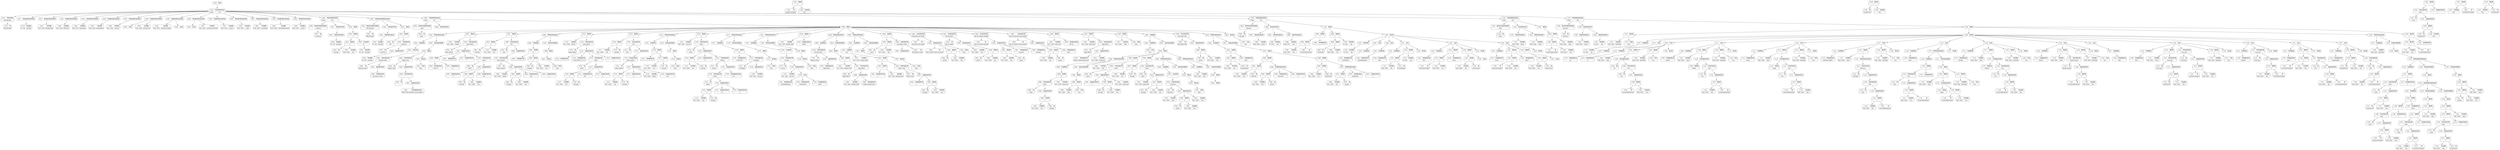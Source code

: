 digraph ast {
node [shape=none];
70575 [label=<<TABLE border='1' cellspacing='0' cellpadding='10' style='rounded' ><TR><TD border='0'>70575</TD><TD border='0'><B>ClassName</B></TD></TR><HR/><TR><TD border='0' cellpadding='5' colspan='2'>IXR_Message</TD></TR></TABLE>>];
70575 -> 70574 [weight=2];
70574 [label=<<TABLE border='1' cellspacing='0' cellpadding='10' style='rounded' ><TR><TD border='0'>70574</TD><TD border='0'><B>Id</B></TD></TR><HR/><TR><TD border='0' cellpadding='5' colspan='2'>IXR_Message</TD></TR></TABLE>>];
70577 [label=<<TABLE border='1' cellspacing='0' cellpadding='10' style='rounded' ><TR><TD border='0'>70577</TD><TD border='0'><B>MemberDeclaration</B></TD></TR></TABLE>>];
70577 -> 70576 [weight=2];
70576 [label=<<TABLE border='1' cellspacing='0' cellpadding='10' style='rounded' ><TR><TD border='0'>70576</TD><TD border='0'><B>Variable</B></TD></TR><HR/><TR><TD border='0' cellpadding='5'>(0, 116)</TD><TD border='0' cellpadding='5'>message</TD></TR></TABLE>>];
70579 [label=<<TABLE border='1' cellspacing='0' cellpadding='10' style='rounded' ><TR><TD border='0'>70579</TD><TD border='0'><B>MemberDeclaration</B></TD></TR></TABLE>>];
70579 -> 70578 [weight=2];
70578 [label=<<TABLE border='1' cellspacing='0' cellpadding='10' style='rounded' ><TR><TD border='0'>70578</TD><TD border='0'><B>Variable</B></TD></TR><HR/><TR><TD border='0' cellpadding='5'>(435, 1615)</TD><TD border='0' cellpadding='5'>messageType</TD></TR></TABLE>>];
70581 [label=<<TABLE border='1' cellspacing='0' cellpadding='10' style='rounded' ><TR><TD border='0'>70581</TD><TD border='0'><B>MemberDeclaration</B></TD></TR></TABLE>>];
70581 -> 70580 [weight=2];
70580 [label=<<TABLE border='1' cellspacing='0' cellpadding='10' style='rounded' ><TR><TD border='0'>70580</TD><TD border='0'><B>Variable</B></TD></TR><HR/><TR><TD border='0' cellpadding='5'>(435, 1616)</TD><TD border='0' cellpadding='5'>faultCode</TD></TR></TABLE>>];
70583 [label=<<TABLE border='1' cellspacing='0' cellpadding='10' style='rounded' ><TR><TD border='0'>70583</TD><TD border='0'><B>MemberDeclaration</B></TD></TR></TABLE>>];
70583 -> 70582 [weight=2];
70582 [label=<<TABLE border='1' cellspacing='0' cellpadding='10' style='rounded' ><TR><TD border='0'>70582</TD><TD border='0'><B>Variable</B></TD></TR><HR/><TR><TD border='0' cellpadding='5'>(435, 1617)</TD><TD border='0' cellpadding='5'>faultString</TD></TR></TABLE>>];
70585 [label=<<TABLE border='1' cellspacing='0' cellpadding='10' style='rounded' ><TR><TD border='0'>70585</TD><TD border='0'><B>MemberDeclaration</B></TD></TR></TABLE>>];
70585 -> 70584 [weight=2];
70584 [label=<<TABLE border='1' cellspacing='0' cellpadding='10' style='rounded' ><TR><TD border='0'>70584</TD><TD border='0'><B>Variable</B></TD></TR><HR/><TR><TD border='0' cellpadding='5'>(435, 1618)</TD><TD border='0' cellpadding='5'>methodName</TD></TR></TABLE>>];
70587 [label=<<TABLE border='1' cellspacing='0' cellpadding='10' style='rounded' ><TR><TD border='0'>70587</TD><TD border='0'><B>MemberDeclaration</B></TD></TR></TABLE>>];
70587 -> 70586 [weight=2];
70586 [label=<<TABLE border='1' cellspacing='0' cellpadding='10' style='rounded' ><TR><TD border='0'>70586</TD><TD border='0'><B>Variable</B></TD></TR><HR/><TR><TD border='0' cellpadding='5'>(435, 1619)</TD><TD border='0' cellpadding='5'>params</TD></TR></TABLE>>];
70589 [label=<<TABLE border='1' cellspacing='0' cellpadding='10' style='rounded' ><TR><TD border='0'>70589</TD><TD border='0'><B>Array</B></TD></TR></TABLE>>];
70588 [label=<<TABLE border='1' cellspacing='0' cellpadding='10' style='rounded' ><TR><TD border='0'>70588</TD><TD border='0'><B>Variable</B></TD></TR><HR/><TR><TD border='0' cellpadding='5'>(435, 1620)</TD><TD border='0' cellpadding='5'>_arraystructs</TD></TR></TABLE>>];
70591 [label=<<TABLE border='1' cellspacing='0' cellpadding='10' style='rounded' ><TR><TD border='0'>70591</TD><TD border='0'><B>Variable</B></TD></TR><HR/><TR><TD border='0' cellpadding='5'>(435, 1621)</TD><TD border='0' cellpadding='5'>_arraystructstypes</TD></TR></TABLE>>];
70590 [label=<<TABLE border='1' cellspacing='0' cellpadding='10' style='rounded' ><TR><TD border='0'>70590</TD><TD border='0'><B>MemberDeclaration</B></TD></TR></TABLE>>];
70590 -> 70588 [weight=2];
70590 -> 70589 [weight=2];
70593 [label=<<TABLE border='1' cellspacing='0' cellpadding='10' style='rounded' ><TR><TD border='0'>70593</TD><TD border='0'><B>MemberDeclaration</B></TD></TR></TABLE>>];
70593 -> 70591 [weight=2];
70593 -> 70592 [weight=2];
70592 [label=<<TABLE border='1' cellspacing='0' cellpadding='10' style='rounded' ><TR><TD border='0'>70592</TD><TD border='0'><B>Array</B></TD></TR></TABLE>>];
70595 [label=<<TABLE border='1' cellspacing='0' cellpadding='10' style='rounded' ><TR><TD border='0'>70595</TD><TD border='0'><B>Array</B></TD></TR></TABLE>>];
70594 [label=<<TABLE border='1' cellspacing='0' cellpadding='10' style='rounded' ><TR><TD border='0'>70594</TD><TD border='0'><B>Variable</B></TD></TR><HR/><TR><TD border='0' cellpadding='5'>(435, 1622)</TD><TD border='0' cellpadding='5'>_currentStructName</TD></TR></TABLE>>];
70597 [label=<<TABLE border='1' cellspacing='0' cellpadding='10' style='rounded' ><TR><TD border='0'>70597</TD><TD border='0'><B>Variable</B></TD></TR><HR/><TR><TD border='0' cellpadding='5'>(435, 1623)</TD><TD border='0' cellpadding='5'>_param</TD></TR></TABLE>>];
70596 [label=<<TABLE border='1' cellspacing='0' cellpadding='10' style='rounded' ><TR><TD border='0'>70596</TD><TD border='0'><B>MemberDeclaration</B></TD></TR></TABLE>>];
70596 -> 70594 [weight=2];
70596 -> 70595 [weight=2];
70599 [label=<<TABLE border='1' cellspacing='0' cellpadding='10' style='rounded' ><TR><TD border='0'>70599</TD><TD border='0'><B>Variable</B></TD></TR><HR/><TR><TD border='0' cellpadding='5'>(435, 1624)</TD><TD border='0' cellpadding='5'>_value</TD></TR></TABLE>>];
70598 [label=<<TABLE border='1' cellspacing='0' cellpadding='10' style='rounded' ><TR><TD border='0'>70598</TD><TD border='0'><B>MemberDeclaration</B></TD></TR></TABLE>>];
70598 -> 70597 [weight=2];
70601 [label=<<TABLE border='1' cellspacing='0' cellpadding='10' style='rounded' ><TR><TD border='0'>70601</TD><TD border='0'><B>Variable</B></TD></TR><HR/><TR><TD border='0' cellpadding='5'>(435, 1625)</TD><TD border='0' cellpadding='5'>_currentTag</TD></TR></TABLE>>];
70600 [label=<<TABLE border='1' cellspacing='0' cellpadding='10' style='rounded' ><TR><TD border='0'>70600</TD><TD border='0'><B>MemberDeclaration</B></TD></TR></TABLE>>];
70600 -> 70599 [weight=2];
70603 [label=<<TABLE border='1' cellspacing='0' cellpadding='10' style='rounded' ><TR><TD border='0'>70603</TD><TD border='0'><B>Variable</B></TD></TR><HR/><TR><TD border='0' cellpadding='5'>(435, 1626)</TD><TD border='0' cellpadding='5'>_currentTagContents</TD></TR></TABLE>>];
70602 [label=<<TABLE border='1' cellspacing='0' cellpadding='10' style='rounded' ><TR><TD border='0'>70602</TD><TD border='0'><B>MemberDeclaration</B></TD></TR></TABLE>>];
70602 -> 70601 [weight=2];
70605 [label=<<TABLE border='1' cellspacing='0' cellpadding='10' style='rounded' ><TR><TD border='0'>70605</TD><TD border='0'><B>Variable</B></TD></TR><HR/><TR><TD border='0' cellpadding='5'>(435, 1627)</TD><TD border='0' cellpadding='5'>_parser</TD></TR></TABLE>>];
70604 [label=<<TABLE border='1' cellspacing='0' cellpadding='10' style='rounded' ><TR><TD border='0'>70604</TD><TD border='0'><B>MemberDeclaration</B></TD></TR></TABLE>>];
70604 -> 70603 [weight=2];
70607 [label=<<TABLE border='1' cellspacing='0' cellpadding='10' style='rounded' ><TR><TD border='0'>70607</TD><TD border='0'><B>Id</B></TD></TR><HR/><TR><TD border='0' cellpadding='5' colspan='2'>__construct</TD></TR></TABLE>>];
70606 [label=<<TABLE border='1' cellspacing='0' cellpadding='10' style='rounded' ><TR><TD border='0'>70606</TD><TD border='0'><B>MemberDeclaration</B></TD></TR></TABLE>>];
70606 -> 70605 [weight=2];
70609 [label=<<TABLE border='1' cellspacing='0' cellpadding='10' style='rounded' ><TR><TD border='0'>70609</TD><TD border='0'><B>Variable</B></TD></TR><HR/><TR><TD border='0' cellpadding='5'>(0, 116)</TD><TD border='0' cellpadding='5'>message</TD></TR></TABLE>>];
70608 [label=<<TABLE border='1' cellspacing='0' cellpadding='10' style='rounded' ><TR><TD border='0'>70608</TD><TD border='0'><B>ReturnValueMethod</B></TD></TR><HR/><TR><TD border='0' cellpadding='5' colspan='2'>__construct</TD></TR></TABLE>>];
70608 -> 70607 [weight=2];
70611 [label=<<TABLE border='1' cellspacing='0' cellpadding='10' style='rounded' ><TR><TD border='0'>70611</TD><TD border='0'><B>ParameterList</B></TD></TR></TABLE>>];
70611 -> 70610 [weight=2];
70610 [label=<<TABLE border='1' cellspacing='0' cellpadding='10' style='rounded' ><TR><TD border='0'>70610</TD><TD border='0'><B>ValueParameter</B></TD></TR></TABLE>>];
70610 -> 70609 [weight=2];
70613 [label=<<TABLE border='1' cellspacing='0' cellpadding='10' style='rounded' ><TR><TD border='0'>70613</TD><TD border='0'><B>Id</B></TD></TR><HR/><TR><TD border='0' cellpadding='5' colspan='2'>message</TD></TR></TABLE>>];
70612 [label=<<TABLE border='1' cellspacing='0' cellpadding='10' style='rounded' ><TR><TD border='0'>70612</TD><TD border='0'><B>Variable</B></TD></TR><HR/><TR><TD border='0' cellpadding='5'>(436, 1628)</TD><TD border='0' cellpadding='5'>this</TD></TR></TABLE>>];
70615 [label=<<TABLE border='1' cellspacing='0' cellpadding='10' style='rounded' ><TR><TD border='0'>70615</TD><TD border='0'><B>BinOP</B></TD></TR><HR/><TR><TD border='0' cellpadding='5' colspan='2'>=</TD></TR></TABLE>>];
70615 -> 70614 [weight=2];
70615 -> 70618 [weight=2];
70614 [label=<<TABLE border='1' cellspacing='0' cellpadding='10' style='rounded' ><TR><TD border='0'>70614</TD><TD border='0'><B>BinOP</B></TD></TR><HR/><TR><TD border='0' cellpadding='5' colspan='2'>-&gt;</TD></TR></TABLE>>];
70614 -> 70612 [weight=2];
70614 -> 70613 [weight=2];
70617 [label=<<TABLE border='1' cellspacing='0' cellpadding='10' style='rounded' ><TR><TD border='0'>70617</TD><TD border='0'><B>Variable</B></TD></TR><HR/><TR><TD border='0' cellpadding='5'>(0, 116)</TD><TD border='0' cellpadding='5'>message</TD></TR></TABLE>>];
70619 [label=<<TABLE border='1' cellspacing='0' cellpadding='10' style='rounded' ><TR><TD border='0'>70619</TD><TD border='0'><B>Block</B></TD></TR></TABLE>>];
70619 -> 70615 [weight=2];
70618 [label=<<TABLE border='1' cellspacing='0' cellpadding='10' style='rounded' ><TR><TD border='0'>70618</TD><TD border='0'><B>UnaryOP</B></TD></TR><HR/><TR><TD border='0' cellpadding='5' colspan='2'>&amp;</TD></TR></TABLE>>];
70618 -> 70617 [weight=2];
70621 [label=<<TABLE border='1' cellspacing='0' cellpadding='10' style='rounded' ><TR><TD border='0'>70621</TD><TD border='0'><B>Id</B></TD></TR><HR/><TR><TD border='0' cellpadding='5' colspan='2'>IXR_Message</TD></TR></TABLE>>];
70620 [label=<<TABLE border='1' cellspacing='0' cellpadding='10' style='rounded' ><TR><TD border='0'>70620</TD><TD border='0'><B>MethodStatement</B></TD></TR><HR/><TR><TD border='0' cellpadding='5'>Scope</TD><TD border='0' cellpadding='5'>436</TD></TR></TABLE>>];
70620 -> 70608 [weight=2];
70620 -> 70611 [weight=2];
70620 -> 70619 [weight=2];
70623 [label=<<TABLE border='1' cellspacing='0' cellpadding='10' style='rounded' ><TR><TD border='0'>70623</TD><TD border='0'><B>Variable</B></TD></TR><HR/><TR><TD border='0' cellpadding='5'>(0, 116)</TD><TD border='0' cellpadding='5'>message</TD></TR></TABLE>>];
70622 [label=<<TABLE border='1' cellspacing='0' cellpadding='10' style='rounded' ><TR><TD border='0'>70622</TD><TD border='0'><B>ReturnValueMethod</B></TD></TR><HR/><TR><TD border='0' cellpadding='5' colspan='2'>IXR_Message</TD></TR></TABLE>>];
70622 -> 70621 [weight=2];
70625 [label=<<TABLE border='1' cellspacing='0' cellpadding='10' style='rounded' ><TR><TD border='0'>70625</TD><TD border='0'><B>ParameterList</B></TD></TR></TABLE>>];
70625 -> 70624 [weight=2];
70624 [label=<<TABLE border='1' cellspacing='0' cellpadding='10' style='rounded' ><TR><TD border='0'>70624</TD><TD border='0'><B>ValueParameter</B></TD></TR></TABLE>>];
70624 -> 70623 [weight=2];
70627 [label=<<TABLE border='1' cellspacing='0' cellpadding='10' style='rounded' ><TR><TD border='0'>70627</TD><TD border='0'><B>Id</B></TD></TR><HR/><TR><TD border='0' cellpadding='5' colspan='2'>__construct</TD></TR></TABLE>>];
70626 [label=<<TABLE border='1' cellspacing='0' cellpadding='10' style='rounded' ><TR><TD border='0'>70626</TD><TD border='0'><B>Id</B></TD></TR><HR/><TR><TD border='0' cellpadding='5' colspan='2'>self</TD></TR></TABLE>>];
70629 [label=<<TABLE border='1' cellspacing='0' cellpadding='10' style='rounded' ><TR><TD border='0'>70629</TD><TD border='0'><B>ArgumentList</B></TD></TR></TABLE>>];
70629 -> 70628 [weight=2];
70628 [label=<<TABLE border='1' cellspacing='0' cellpadding='10' style='rounded' ><TR><TD border='0'>70628</TD><TD border='0'><B>Variable</B></TD></TR><HR/><TR><TD border='0' cellpadding='5'>(0, 116)</TD><TD border='0' cellpadding='5'>message</TD></TR></TABLE>>];
70631 [label=<<TABLE border='1' cellspacing='0' cellpadding='10' style='rounded' ><TR><TD border='0'>70631</TD><TD border='0'><B>BinOP</B></TD></TR><HR/><TR><TD border='0' cellpadding='5' colspan='2'>::</TD></TR></TABLE>>];
70631 -> 70626 [weight=2];
70631 -> 70630 [weight=2];
70630 [label=<<TABLE border='1' cellspacing='0' cellpadding='10' style='rounded' ><TR><TD border='0'>70630</TD><TD border='0'><B>MethodCall</B></TD></TR><HR/><TR><TD border='0' cellpadding='5' colspan='2'>__construct</TD></TR></TABLE>>];
70630 -> 70627 [weight=2];
70630 -> 70629 [weight=2];
70633 [label=<<TABLE border='1' cellspacing='0' cellpadding='10' style='rounded' ><TR><TD border='0'>70633</TD><TD border='0'><B>PublicMethodStatement</B></TD></TR></TABLE>>];
70633 -> 70622 [weight=2];
70633 -> 70625 [weight=2];
70633 -> 70632 [weight=2];
70632 [label=<<TABLE border='1' cellspacing='0' cellpadding='10' style='rounded' ><TR><TD border='0'>70632</TD><TD border='0'><B>Block</B></TD></TR></TABLE>>];
70632 -> 70631 [weight=2];
70635 [label=<<TABLE border='1' cellspacing='0' cellpadding='10' style='rounded' ><TR><TD border='0'>70635</TD><TD border='0'><B>ReturnValueMethod</B></TD></TR><HR/><TR><TD border='0' cellpadding='5' colspan='2'>parse</TD></TR></TABLE>>];
70635 -> 70634 [weight=2];
70634 [label=<<TABLE border='1' cellspacing='0' cellpadding='10' style='rounded' ><TR><TD border='0'>70634</TD><TD border='0'><B>Id</B></TD></TR><HR/><TR><TD border='0' cellpadding='5' colspan='2'>parse</TD></TR></TABLE>>];
70636 [label=<<TABLE border='1' cellspacing='0' cellpadding='10' style='rounded' ><TR><TD border='0'>70636</TD><TD border='0'><B>ParameterList</B></TD></TR></TABLE>>];
70639 [label=<<TABLE border='1' cellspacing='0' cellpadding='10' style='rounded' ><TR><TD border='0'>70639</TD><TD border='0'><B>StringLiteral</B></TD></TR><HR/><TR><TD border='0' cellpadding='5' colspan='2'>xml_parser_create</TD></TR></TABLE>>];
70638 [label=<<TABLE border='1' cellspacing='0' cellpadding='10' style='rounded' ><TR><TD border='0'>70638</TD><TD border='0'><B>Id</B></TD></TR><HR/><TR><TD border='0' cellpadding='5' colspan='2'>function_exists</TD></TR></TABLE>>];
70641 [label=<<TABLE border='1' cellspacing='0' cellpadding='10' style='rounded' ><TR><TD border='0'>70641</TD><TD border='0'><B>FunctionCall</B></TD></TR><HR/><TR><TD border='0' cellpadding='5' colspan='2'>function_exists</TD></TR></TABLE>>];
70641 -> 70638 [weight=2];
70641 -> 70640 [weight=2];
70640 [label=<<TABLE border='1' cellspacing='0' cellpadding='10' style='rounded' ><TR><TD border='0'>70640</TD><TD border='0'><B>ArgumentList</B></TD></TR></TABLE>>];
70640 -> 70639 [weight=2];
70643 [label=<<TABLE border='1' cellspacing='0' cellpadding='10' style='rounded' ><TR><TD border='0'>70643</TD><TD border='0'><B>Condition</B></TD></TR></TABLE>>];
70643 -> 70642 [weight=2];
70642 [label=<<TABLE border='1' cellspacing='0' cellpadding='10' style='rounded' ><TR><TD border='0'>70642</TD><TD border='0'><B>UnaryOP</B></TD></TR><HR/><TR><TD border='0' cellpadding='5' colspan='2'>!</TD></TR></TABLE>>];
70642 -> 70641 [weight=2];
70645 [label=<<TABLE border='1' cellspacing='0' cellpadding='10' style='rounded' ><TR><TD border='0'>70645</TD><TD border='0'><B>Id</B></TD></TR><HR/><TR><TD border='0' cellpadding='5' colspan='2'>__</TD></TR></TABLE>>];
70644 [label=<<TABLE border='1' cellspacing='0' cellpadding='10' style='rounded' ><TR><TD border='0'>70644</TD><TD border='0'><B>Id</B></TD></TR><HR/><TR><TD border='0' cellpadding='5' colspan='2'>trigger_error</TD></TR></TABLE>>];
70647 [label=<<TABLE border='1' cellspacing='0' cellpadding='10' style='rounded' ><TR><TD border='0'>70647</TD><TD border='0'><B>ArgumentList</B></TD></TR></TABLE>>];
70647 -> 70646 [weight=2];
70646 [label=<<TABLE border='1' cellspacing='0' cellpadding='10' style='rounded' ><TR><TD border='0'>70646</TD><TD border='0'><B>StringExpression</B></TD></TR><HR/><TR><TD border='0' cellpadding='5' colspan='2'>PHP's XML extension is not available....</TD></TR></TABLE>>];
70649 [label=<<TABLE border='1' cellspacing='0' cellpadding='10' style='rounded' ><TR><TD border='0'>70649</TD><TD border='0'><B>ArgumentList</B></TD></TR></TABLE>>];
70649 -> 70648 [weight=2];
70648 [label=<<TABLE border='1' cellspacing='0' cellpadding='10' style='rounded' ><TR><TD border='0'>70648</TD><TD border='0'><B>FunctionCall</B></TD></TR><HR/><TR><TD border='0' cellpadding='5' colspan='2'>__</TD></TR></TABLE>>];
70648 -> 70645 [weight=2];
70648 -> 70647 [weight=2];
70651 [label=<<TABLE border='1' cellspacing='0' cellpadding='10' style='rounded' ><TR><TD border='0'>70651</TD><TD border='0'><B>False</B></TD></TR><HR/><TR><TD border='0' cellpadding='5' colspan='2'>false</TD></TR></TABLE>>];
70650 [label=<<TABLE border='1' cellspacing='0' cellpadding='10' style='rounded' ><TR><TD border='0'>70650</TD><TD border='0'><B>FunctionCall</B></TD></TR><HR/><TR><TD border='0' cellpadding='5' colspan='2'>trigger_error</TD></TR></TABLE>>];
70650 -> 70644 [weight=2];
70650 -> 70649 [weight=2];
70653 [label=<<TABLE border='1' cellspacing='0' cellpadding='10' style='rounded' ><TR><TD border='0'>70653</TD><TD border='0'><B>Block</B></TD></TR></TABLE>>];
70653 -> 70650 [weight=2];
70653 -> 70652 [weight=2];
70652 [label=<<TABLE border='1' cellspacing='0' cellpadding='10' style='rounded' ><TR><TD border='0'>70652</TD><TD border='0'><B>Return</B></TD></TR></TABLE>>];
70652 -> 70651 [weight=2];
70655 [label=<<TABLE border='1' cellspacing='0' cellpadding='10' style='rounded' ><TR><TD border='0'>70655</TD><TD border='0'><B>StatementBody</B></TD></TR></TABLE>>];
70655 -> 70653 [weight=2];
70654 [label=<<TABLE border='1' cellspacing='0' cellpadding='10' style='rounded' ><TR><TD border='0'>70654</TD><TD border='0'><B>IfThenStatement</B></TD></TR></TABLE>>];
70654 -> 70643 [weight=2];
70654 -> 70655 [weight=2];
70657 [label=<<TABLE border='1' cellspacing='0' cellpadding='10' style='rounded' ><TR><TD border='0'>70657</TD><TD border='0'><B>BinOP</B></TD></TR><HR/><TR><TD border='0' cellpadding='5' colspan='2'>=</TD></TR></TABLE>>];
70657 -> 70656 [weight=2];
70657 -> 70673 [weight=2];
70656 [label=<<TABLE border='1' cellspacing='0' cellpadding='10' style='rounded' ><TR><TD border='0'>70656</TD><TD border='0'><B>Variable</B></TD></TR><HR/><TR><TD border='0' cellpadding='5'>(437, 1629)</TD><TD border='0' cellpadding='5'>header</TD></TR></TABLE>>];
70659 [label=<<TABLE border='1' cellspacing='0' cellpadding='10' style='rounded' ><TR><TD border='0'>70659</TD><TD border='0'><B>StringLiteral</B></TD></TR><HR/><TR><TD border='0' cellpadding='5' colspan='2'>&lt;?xml.*??</TD></TR></TABLE>>];
70658 [label=<<TABLE border='1' cellspacing='0' cellpadding='10' style='rounded' ><TR><TD border='0'>70658</TD><TD border='0'><B>Id</B></TD></TR><HR/><TR><TD border='0' cellpadding='5' colspan='2'>preg_replace</TD></TR></TABLE>>];
70661 [label=<<TABLE border='1' cellspacing='0' cellpadding='10' style='rounded' ><TR><TD border='0'>70661</TD><TD border='0'><B>StringLiteral</B></TD></TR><HR/><TR><TD border='0' cellpadding='5' colspan='2'>&gt;s</TD></TR></TABLE>>];
70660 [label=<<TABLE border='1' cellspacing='0' cellpadding='10' style='rounded' ><TR><TD border='0'>70660</TD><TD border='0'><B>BinOP</B></TD></TR><HR/><TR><TD border='0' cellpadding='5' colspan='2'>.</TD></TR></TABLE>>];
70660 -> 70659 [weight=2];
70660 -> 70661 [weight=2];
70663 [label=<<TABLE border='1' cellspacing='0' cellpadding='10' style='rounded' ><TR><TD border='0'>70663</TD><TD border='0'><B>Id</B></TD></TR><HR/><TR><TD border='0' cellpadding='5' colspan='2'>substr</TD></TR></TABLE>>];
70662 [label=<<TABLE border='1' cellspacing='0' cellpadding='10' style='rounded' ><TR><TD border='0'>70662</TD><TD border='0'><B>StringLiteral</B></TD></TR><HR/><TR><TD border='0' cellpadding='5' colspan='2'></TD></TR></TABLE>>];
70665 [label=<<TABLE border='1' cellspacing='0' cellpadding='10' style='rounded' ><TR><TD border='0'>70665</TD><TD border='0'><B>Id</B></TD></TR><HR/><TR><TD border='0' cellpadding='5' colspan='2'>message</TD></TR></TABLE>>];
70664 [label=<<TABLE border='1' cellspacing='0' cellpadding='10' style='rounded' ><TR><TD border='0'>70664</TD><TD border='0'><B>Variable</B></TD></TR><HR/><TR><TD border='0' cellpadding='5'>(437, 1630)</TD><TD border='0' cellpadding='5'>this</TD></TR></TABLE>>];
70667 [label=<<TABLE border='1' cellspacing='0' cellpadding='10' style='rounded' ><TR><TD border='0'>70667</TD><TD border='0'><B>IntegerLiteral</B></TD></TR><HR/><TR><TD border='0' cellpadding='5' colspan='2'>0</TD></TR></TABLE>>];
70666 [label=<<TABLE border='1' cellspacing='0' cellpadding='10' style='rounded' ><TR><TD border='0'>70666</TD><TD border='0'><B>BinOP</B></TD></TR><HR/><TR><TD border='0' cellpadding='5' colspan='2'>-&gt;</TD></TR></TABLE>>];
70666 -> 70664 [weight=2];
70666 -> 70665 [weight=2];
70669 [label=<<TABLE border='1' cellspacing='0' cellpadding='10' style='rounded' ><TR><TD border='0'>70669</TD><TD border='0'><B>ArgumentList</B></TD></TR></TABLE>>];
70669 -> 70666 [weight=2];
70669 -> 70667 [weight=2];
70669 -> 70668 [weight=2];
70668 [label=<<TABLE border='1' cellspacing='0' cellpadding='10' style='rounded' ><TR><TD border='0'>70668</TD><TD border='0'><B>IntegerLiteral</B></TD></TR><HR/><TR><TD border='0' cellpadding='5' colspan='2'>100</TD></TR></TABLE>>];
70671 [label=<<TABLE border='1' cellspacing='0' cellpadding='10' style='rounded' ><TR><TD border='0'>70671</TD><TD border='0'><B>IntegerLiteral</B></TD></TR><HR/><TR><TD border='0' cellpadding='5' colspan='2'>1</TD></TR></TABLE>>];
70670 [label=<<TABLE border='1' cellspacing='0' cellpadding='10' style='rounded' ><TR><TD border='0'>70670</TD><TD border='0'><B>FunctionCall</B></TD></TR><HR/><TR><TD border='0' cellpadding='5' colspan='2'>substr</TD></TR></TABLE>>];
70670 -> 70663 [weight=2];
70670 -> 70669 [weight=2];
70673 [label=<<TABLE border='1' cellspacing='0' cellpadding='10' style='rounded' ><TR><TD border='0'>70673</TD><TD border='0'><B>FunctionCall</B></TD></TR><HR/><TR><TD border='0' cellpadding='5' colspan='2'>preg_replace</TD></TR></TABLE>>];
70673 -> 70658 [weight=2];
70673 -> 70672 [weight=2];
70672 [label=<<TABLE border='1' cellspacing='0' cellpadding='10' style='rounded' ><TR><TD border='0'>70672</TD><TD border='0'><B>ArgumentList</B></TD></TR></TABLE>>];
70672 -> 70660 [weight=2];
70672 -> 70662 [weight=2];
70672 -> 70670 [weight=2];
70672 -> 70671 [weight=2];
70675 [label=<<TABLE border='1' cellspacing='0' cellpadding='10' style='rounded' ><TR><TD border='0'>70675</TD><TD border='0'><B>Id</B></TD></TR><HR/><TR><TD border='0' cellpadding='5' colspan='2'>message</TD></TR></TABLE>>];
70674 [label=<<TABLE border='1' cellspacing='0' cellpadding='10' style='rounded' ><TR><TD border='0'>70674</TD><TD border='0'><B>Variable</B></TD></TR><HR/><TR><TD border='0' cellpadding='5'>(437, 1630)</TD><TD border='0' cellpadding='5'>this</TD></TR></TABLE>>];
70677 [label=<<TABLE border='1' cellspacing='0' cellpadding='10' style='rounded' ><TR><TD border='0'>70677</TD><TD border='0'><B>BinOP</B></TD></TR><HR/><TR><TD border='0' cellpadding='5' colspan='2'>=</TD></TR></TABLE>>];
70677 -> 70676 [weight=2];
70677 -> 70689 [weight=2];
70676 [label=<<TABLE border='1' cellspacing='0' cellpadding='10' style='rounded' ><TR><TD border='0'>70676</TD><TD border='0'><B>BinOP</B></TD></TR><HR/><TR><TD border='0' cellpadding='5' colspan='2'>-&gt;</TD></TR></TABLE>>];
70676 -> 70674 [weight=2];
70676 -> 70675 [weight=2];
70679 [label=<<TABLE border='1' cellspacing='0' cellpadding='10' style='rounded' ><TR><TD border='0'>70679</TD><TD border='0'><B>Id</B></TD></TR><HR/><TR><TD border='0' cellpadding='5' colspan='2'>substr_replace</TD></TR></TABLE>>];
70678 [label=<<TABLE border='1' cellspacing='0' cellpadding='10' style='rounded' ><TR><TD border='0'>70678</TD><TD border='0'><B>Id</B></TD></TR><HR/><TR><TD border='0' cellpadding='5' colspan='2'>trim</TD></TR></TABLE>>];
70681 [label=<<TABLE border='1' cellspacing='0' cellpadding='10' style='rounded' ><TR><TD border='0'>70681</TD><TD border='0'><B>Id</B></TD></TR><HR/><TR><TD border='0' cellpadding='5' colspan='2'>message</TD></TR></TABLE>>];
70680 [label=<<TABLE border='1' cellspacing='0' cellpadding='10' style='rounded' ><TR><TD border='0'>70680</TD><TD border='0'><B>Variable</B></TD></TR><HR/><TR><TD border='0' cellpadding='5'>(437, 1630)</TD><TD border='0' cellpadding='5'>this</TD></TR></TABLE>>];
70683 [label=<<TABLE border='1' cellspacing='0' cellpadding='10' style='rounded' ><TR><TD border='0'>70683</TD><TD border='0'><B>Variable</B></TD></TR><HR/><TR><TD border='0' cellpadding='5'>(437, 1629)</TD><TD border='0' cellpadding='5'>header</TD></TR></TABLE>>];
70682 [label=<<TABLE border='1' cellspacing='0' cellpadding='10' style='rounded' ><TR><TD border='0'>70682</TD><TD border='0'><B>BinOP</B></TD></TR><HR/><TR><TD border='0' cellpadding='5' colspan='2'>-&gt;</TD></TR></TABLE>>];
70682 -> 70680 [weight=2];
70682 -> 70681 [weight=2];
70685 [label=<<TABLE border='1' cellspacing='0' cellpadding='10' style='rounded' ><TR><TD border='0'>70685</TD><TD border='0'><B>IntegerLiteral</B></TD></TR><HR/><TR><TD border='0' cellpadding='5' colspan='2'>100</TD></TR></TABLE>>];
70684 [label=<<TABLE border='1' cellspacing='0' cellpadding='10' style='rounded' ><TR><TD border='0'>70684</TD><TD border='0'><B>IntegerLiteral</B></TD></TR><HR/><TR><TD border='0' cellpadding='5' colspan='2'>0</TD></TR></TABLE>>];
70687 [label=<<TABLE border='1' cellspacing='0' cellpadding='10' style='rounded' ><TR><TD border='0'>70687</TD><TD border='0'><B>FunctionCall</B></TD></TR><HR/><TR><TD border='0' cellpadding='5' colspan='2'>substr_replace</TD></TR></TABLE>>];
70687 -> 70679 [weight=2];
70687 -> 70686 [weight=2];
70686 [label=<<TABLE border='1' cellspacing='0' cellpadding='10' style='rounded' ><TR><TD border='0'>70686</TD><TD border='0'><B>ArgumentList</B></TD></TR></TABLE>>];
70686 -> 70682 [weight=2];
70686 -> 70683 [weight=2];
70686 -> 70684 [weight=2];
70686 -> 70685 [weight=2];
70689 [label=<<TABLE border='1' cellspacing='0' cellpadding='10' style='rounded' ><TR><TD border='0'>70689</TD><TD border='0'><B>FunctionCall</B></TD></TR><HR/><TR><TD border='0' cellpadding='5' colspan='2'>trim</TD></TR></TABLE>>];
70689 -> 70678 [weight=2];
70689 -> 70688 [weight=2];
70688 [label=<<TABLE border='1' cellspacing='0' cellpadding='10' style='rounded' ><TR><TD border='0'>70688</TD><TD border='0'><B>ArgumentList</B></TD></TR></TABLE>>];
70688 -> 70687 [weight=2];
70691 [label=<<TABLE border='1' cellspacing='0' cellpadding='10' style='rounded' ><TR><TD border='0'>70691</TD><TD border='0'><B>RelOP</B></TD></TR><HR/><TR><TD border='0' cellpadding='5' colspan='2'>==</TD></TR></TABLE>>];
70691 -> 70690 [weight=2];
70691 -> 70694 [weight=2];
70690 [label=<<TABLE border='1' cellspacing='0' cellpadding='10' style='rounded' ><TR><TD border='0'>70690</TD><TD border='0'><B>StringLiteral</B></TD></TR><HR/><TR><TD border='0' cellpadding='5' colspan='2'></TD></TR></TABLE>>];
70693 [label=<<TABLE border='1' cellspacing='0' cellpadding='10' style='rounded' ><TR><TD border='0'>70693</TD><TD border='0'><B>Id</B></TD></TR><HR/><TR><TD border='0' cellpadding='5' colspan='2'>message</TD></TR></TABLE>>];
70692 [label=<<TABLE border='1' cellspacing='0' cellpadding='10' style='rounded' ><TR><TD border='0'>70692</TD><TD border='0'><B>Variable</B></TD></TR><HR/><TR><TD border='0' cellpadding='5'>(437, 1630)</TD><TD border='0' cellpadding='5'>this</TD></TR></TABLE>>];
70695 [label=<<TABLE border='1' cellspacing='0' cellpadding='10' style='rounded' ><TR><TD border='0'>70695</TD><TD border='0'><B>Condition</B></TD></TR></TABLE>>];
70695 -> 70691 [weight=2];
70694 [label=<<TABLE border='1' cellspacing='0' cellpadding='10' style='rounded' ><TR><TD border='0'>70694</TD><TD border='0'><B>BinOP</B></TD></TR><HR/><TR><TD border='0' cellpadding='5' colspan='2'>-&gt;</TD></TR></TABLE>>];
70694 -> 70692 [weight=2];
70694 -> 70693 [weight=2];
70697 [label=<<TABLE border='1' cellspacing='0' cellpadding='10' style='rounded' ><TR><TD border='0'>70697</TD><TD border='0'><B>Return</B></TD></TR></TABLE>>];
70697 -> 70696 [weight=2];
70696 [label=<<TABLE border='1' cellspacing='0' cellpadding='10' style='rounded' ><TR><TD border='0'>70696</TD><TD border='0'><B>False</B></TD></TR><HR/><TR><TD border='0' cellpadding='5' colspan='2'>false</TD></TR></TABLE>>];
70699 [label=<<TABLE border='1' cellspacing='0' cellpadding='10' style='rounded' ><TR><TD border='0'>70699</TD><TD border='0'><B>IfThenStatement</B></TD></TR></TABLE>>];
70699 -> 70695 [weight=2];
70699 -> 70700 [weight=2];
70698 [label=<<TABLE border='1' cellspacing='0' cellpadding='10' style='rounded' ><TR><TD border='0'>70698</TD><TD border='0'><B>Block</B></TD></TR></TABLE>>];
70698 -> 70697 [weight=2];
70701 [label=<<TABLE border='1' cellspacing='0' cellpadding='10' style='rounded' ><TR><TD border='0'>70701</TD><TD border='0'><B>Variable</B></TD></TR><HR/><TR><TD border='0' cellpadding='5'>(437, 1629)</TD><TD border='0' cellpadding='5'>header</TD></TR></TABLE>>];
70700 [label=<<TABLE border='1' cellspacing='0' cellpadding='10' style='rounded' ><TR><TD border='0'>70700</TD><TD border='0'><B>StatementBody</B></TD></TR></TABLE>>];
70700 -> 70698 [weight=2];
70703 [label=<<TABLE border='1' cellspacing='0' cellpadding='10' style='rounded' ><TR><TD border='0'>70703</TD><TD border='0'><B>Id</B></TD></TR><HR/><TR><TD border='0' cellpadding='5' colspan='2'>preg_replace</TD></TR></TABLE>>];
70702 [label=<<TABLE border='1' cellspacing='0' cellpadding='10' style='rounded' ><TR><TD border='0'>70702</TD><TD border='0'><B>BinOP</B></TD></TR><HR/><TR><TD border='0' cellpadding='5' colspan='2'>=</TD></TR></TABLE>>];
70702 -> 70701 [weight=2];
70702 -> 70716 [weight=2];
70705 [label=<<TABLE border='1' cellspacing='0' cellpadding='10' style='rounded' ><TR><TD border='0'>70705</TD><TD border='0'><B>StringLiteral</B></TD></TR><HR/><TR><TD border='0' cellpadding='5' colspan='2'></TD></TR></TABLE>>];
70704 [label=<<TABLE border='1' cellspacing='0' cellpadding='10' style='rounded' ><TR><TD border='0'>70704</TD><TD border='0'><B>StringLiteral</B></TD></TR><HR/><TR><TD border='0' cellpadding='5' colspan='2'>^&lt;!DOCTYPE[^&gt;]*+&gt;i</TD></TR></TABLE>>];
70707 [label=<<TABLE border='1' cellspacing='0' cellpadding='10' style='rounded' ><TR><TD border='0'>70707</TD><TD border='0'><B>Variable</B></TD></TR><HR/><TR><TD border='0' cellpadding='5'>(437, 1630)</TD><TD border='0' cellpadding='5'>this</TD></TR></TABLE>>];
70706 [label=<<TABLE border='1' cellspacing='0' cellpadding='10' style='rounded' ><TR><TD border='0'>70706</TD><TD border='0'><B>Id</B></TD></TR><HR/><TR><TD border='0' cellpadding='5' colspan='2'>substr</TD></TR></TABLE>>];
70709 [label=<<TABLE border='1' cellspacing='0' cellpadding='10' style='rounded' ><TR><TD border='0'>70709</TD><TD border='0'><B>BinOP</B></TD></TR><HR/><TR><TD border='0' cellpadding='5' colspan='2'>-&gt;</TD></TR></TABLE>>];
70709 -> 70707 [weight=2];
70709 -> 70708 [weight=2];
70708 [label=<<TABLE border='1' cellspacing='0' cellpadding='10' style='rounded' ><TR><TD border='0'>70708</TD><TD border='0'><B>Id</B></TD></TR><HR/><TR><TD border='0' cellpadding='5' colspan='2'>message</TD></TR></TABLE>>];
70711 [label=<<TABLE border='1' cellspacing='0' cellpadding='10' style='rounded' ><TR><TD border='0'>70711</TD><TD border='0'><B>IntegerLiteral</B></TD></TR><HR/><TR><TD border='0' cellpadding='5' colspan='2'>200</TD></TR></TABLE>>];
70710 [label=<<TABLE border='1' cellspacing='0' cellpadding='10' style='rounded' ><TR><TD border='0'>70710</TD><TD border='0'><B>IntegerLiteral</B></TD></TR><HR/><TR><TD border='0' cellpadding='5' colspan='2'>0</TD></TR></TABLE>>];
70713 [label=<<TABLE border='1' cellspacing='0' cellpadding='10' style='rounded' ><TR><TD border='0'>70713</TD><TD border='0'><B>FunctionCall</B></TD></TR><HR/><TR><TD border='0' cellpadding='5' colspan='2'>substr</TD></TR></TABLE>>];
70713 -> 70706 [weight=2];
70713 -> 70712 [weight=2];
70712 [label=<<TABLE border='1' cellspacing='0' cellpadding='10' style='rounded' ><TR><TD border='0'>70712</TD><TD border='0'><B>ArgumentList</B></TD></TR></TABLE>>];
70712 -> 70709 [weight=2];
70712 -> 70710 [weight=2];
70712 -> 70711 [weight=2];
70715 [label=<<TABLE border='1' cellspacing='0' cellpadding='10' style='rounded' ><TR><TD border='0'>70715</TD><TD border='0'><B>ArgumentList</B></TD></TR></TABLE>>];
70715 -> 70704 [weight=2];
70715 -> 70705 [weight=2];
70715 -> 70713 [weight=2];
70715 -> 70714 [weight=2];
70714 [label=<<TABLE border='1' cellspacing='0' cellpadding='10' style='rounded' ><TR><TD border='0'>70714</TD><TD border='0'><B>IntegerLiteral</B></TD></TR><HR/><TR><TD border='0' cellpadding='5' colspan='2'>1</TD></TR></TABLE>>];
70717 [label=<<TABLE border='1' cellspacing='0' cellpadding='10' style='rounded' ><TR><TD border='0'>70717</TD><TD border='0'><B>Variable</B></TD></TR><HR/><TR><TD border='0' cellpadding='5'>(437, 1630)</TD><TD border='0' cellpadding='5'>this</TD></TR></TABLE>>];
70716 [label=<<TABLE border='1' cellspacing='0' cellpadding='10' style='rounded' ><TR><TD border='0'>70716</TD><TD border='0'><B>FunctionCall</B></TD></TR><HR/><TR><TD border='0' cellpadding='5' colspan='2'>preg_replace</TD></TR></TABLE>>];
70716 -> 70703 [weight=2];
70716 -> 70715 [weight=2];
70719 [label=<<TABLE border='1' cellspacing='0' cellpadding='10' style='rounded' ><TR><TD border='0'>70719</TD><TD border='0'><B>BinOP</B></TD></TR><HR/><TR><TD border='0' cellpadding='5' colspan='2'>-&gt;</TD></TR></TABLE>>];
70719 -> 70717 [weight=2];
70719 -> 70718 [weight=2];
70718 [label=<<TABLE border='1' cellspacing='0' cellpadding='10' style='rounded' ><TR><TD border='0'>70718</TD><TD border='0'><B>Id</B></TD></TR><HR/><TR><TD border='0' cellpadding='5' colspan='2'>message</TD></TR></TABLE>>];
70721 [label=<<TABLE border='1' cellspacing='0' cellpadding='10' style='rounded' ><TR><TD border='0'>70721</TD><TD border='0'><B>Id</B></TD></TR><HR/><TR><TD border='0' cellpadding='5' colspan='2'>trim</TD></TR></TABLE>>];
70720 [label=<<TABLE border='1' cellspacing='0' cellpadding='10' style='rounded' ><TR><TD border='0'>70720</TD><TD border='0'><B>BinOP</B></TD></TR><HR/><TR><TD border='0' cellpadding='5' colspan='2'>=</TD></TR></TABLE>>];
70720 -> 70719 [weight=2];
70720 -> 70732 [weight=2];
70723 [label=<<TABLE border='1' cellspacing='0' cellpadding='10' style='rounded' ><TR><TD border='0'>70723</TD><TD border='0'><B>Variable</B></TD></TR><HR/><TR><TD border='0' cellpadding='5'>(437, 1630)</TD><TD border='0' cellpadding='5'>this</TD></TR></TABLE>>];
70722 [label=<<TABLE border='1' cellspacing='0' cellpadding='10' style='rounded' ><TR><TD border='0'>70722</TD><TD border='0'><B>Id</B></TD></TR><HR/><TR><TD border='0' cellpadding='5' colspan='2'>substr_replace</TD></TR></TABLE>>];
70725 [label=<<TABLE border='1' cellspacing='0' cellpadding='10' style='rounded' ><TR><TD border='0'>70725</TD><TD border='0'><B>BinOP</B></TD></TR><HR/><TR><TD border='0' cellpadding='5' colspan='2'>-&gt;</TD></TR></TABLE>>];
70725 -> 70723 [weight=2];
70725 -> 70724 [weight=2];
70724 [label=<<TABLE border='1' cellspacing='0' cellpadding='10' style='rounded' ><TR><TD border='0'>70724</TD><TD border='0'><B>Id</B></TD></TR><HR/><TR><TD border='0' cellpadding='5' colspan='2'>message</TD></TR></TABLE>>];
70727 [label=<<TABLE border='1' cellspacing='0' cellpadding='10' style='rounded' ><TR><TD border='0'>70727</TD><TD border='0'><B>IntegerLiteral</B></TD></TR><HR/><TR><TD border='0' cellpadding='5' colspan='2'>0</TD></TR></TABLE>>];
70726 [label=<<TABLE border='1' cellspacing='0' cellpadding='10' style='rounded' ><TR><TD border='0'>70726</TD><TD border='0'><B>Variable</B></TD></TR><HR/><TR><TD border='0' cellpadding='5'>(437, 1629)</TD><TD border='0' cellpadding='5'>header</TD></TR></TABLE>>];
70729 [label=<<TABLE border='1' cellspacing='0' cellpadding='10' style='rounded' ><TR><TD border='0'>70729</TD><TD border='0'><B>ArgumentList</B></TD></TR></TABLE>>];
70729 -> 70725 [weight=2];
70729 -> 70726 [weight=2];
70729 -> 70727 [weight=2];
70729 -> 70728 [weight=2];
70728 [label=<<TABLE border='1' cellspacing='0' cellpadding='10' style='rounded' ><TR><TD border='0'>70728</TD><TD border='0'><B>IntegerLiteral</B></TD></TR><HR/><TR><TD border='0' cellpadding='5' colspan='2'>200</TD></TR></TABLE>>];
70731 [label=<<TABLE border='1' cellspacing='0' cellpadding='10' style='rounded' ><TR><TD border='0'>70731</TD><TD border='0'><B>ArgumentList</B></TD></TR></TABLE>>];
70731 -> 70730 [weight=2];
70730 [label=<<TABLE border='1' cellspacing='0' cellpadding='10' style='rounded' ><TR><TD border='0'>70730</TD><TD border='0'><B>FunctionCall</B></TD></TR><HR/><TR><TD border='0' cellpadding='5' colspan='2'>substr_replace</TD></TR></TABLE>>];
70730 -> 70722 [weight=2];
70730 -> 70729 [weight=2];
70733 [label=<<TABLE border='1' cellspacing='0' cellpadding='10' style='rounded' ><TR><TD border='0'>70733</TD><TD border='0'><B>StringLiteral</B></TD></TR><HR/><TR><TD border='0' cellpadding='5' colspan='2'></TD></TR></TABLE>>];
70732 [label=<<TABLE border='1' cellspacing='0' cellpadding='10' style='rounded' ><TR><TD border='0'>70732</TD><TD border='0'><B>FunctionCall</B></TD></TR><HR/><TR><TD border='0' cellpadding='5' colspan='2'>trim</TD></TR></TABLE>>];
70732 -> 70721 [weight=2];
70732 -> 70731 [weight=2];
70735 [label=<<TABLE border='1' cellspacing='0' cellpadding='10' style='rounded' ><TR><TD border='0'>70735</TD><TD border='0'><B>Variable</B></TD></TR><HR/><TR><TD border='0' cellpadding='5'>(437, 1630)</TD><TD border='0' cellpadding='5'>this</TD></TR></TABLE>>];
70734 [label=<<TABLE border='1' cellspacing='0' cellpadding='10' style='rounded' ><TR><TD border='0'>70734</TD><TD border='0'><B>RelOP</B></TD></TR><HR/><TR><TD border='0' cellpadding='5' colspan='2'>==</TD></TR></TABLE>>];
70734 -> 70733 [weight=2];
70734 -> 70737 [weight=2];
70737 [label=<<TABLE border='1' cellspacing='0' cellpadding='10' style='rounded' ><TR><TD border='0'>70737</TD><TD border='0'><B>BinOP</B></TD></TR><HR/><TR><TD border='0' cellpadding='5' colspan='2'>-&gt;</TD></TR></TABLE>>];
70737 -> 70735 [weight=2];
70737 -> 70736 [weight=2];
70736 [label=<<TABLE border='1' cellspacing='0' cellpadding='10' style='rounded' ><TR><TD border='0'>70736</TD><TD border='0'><B>Id</B></TD></TR><HR/><TR><TD border='0' cellpadding='5' colspan='2'>message</TD></TR></TABLE>>];
70739 [label=<<TABLE border='1' cellspacing='0' cellpadding='10' style='rounded' ><TR><TD border='0'>70739</TD><TD border='0'><B>False</B></TD></TR><HR/><TR><TD border='0' cellpadding='5' colspan='2'>false</TD></TR></TABLE>>];
70738 [label=<<TABLE border='1' cellspacing='0' cellpadding='10' style='rounded' ><TR><TD border='0'>70738</TD><TD border='0'><B>Condition</B></TD></TR></TABLE>>];
70738 -> 70734 [weight=2];
70741 [label=<<TABLE border='1' cellspacing='0' cellpadding='10' style='rounded' ><TR><TD border='0'>70741</TD><TD border='0'><B>Block</B></TD></TR></TABLE>>];
70741 -> 70740 [weight=2];
70740 [label=<<TABLE border='1' cellspacing='0' cellpadding='10' style='rounded' ><TR><TD border='0'>70740</TD><TD border='0'><B>Return</B></TD></TR></TABLE>>];
70740 -> 70739 [weight=2];
70743 [label=<<TABLE border='1' cellspacing='0' cellpadding='10' style='rounded' ><TR><TD border='0'>70743</TD><TD border='0'><B>StatementBody</B></TD></TR></TABLE>>];
70743 -> 70741 [weight=2];
70742 [label=<<TABLE border='1' cellspacing='0' cellpadding='10' style='rounded' ><TR><TD border='0'>70742</TD><TD border='0'><B>IfThenStatement</B></TD></TR></TABLE>>];
70742 -> 70738 [weight=2];
70742 -> 70743 [weight=2];
70745 [label=<<TABLE border='1' cellspacing='0' cellpadding='10' style='rounded' ><TR><TD border='0'>70745</TD><TD border='0'><B>BinOP</B></TD></TR><HR/><TR><TD border='0' cellpadding='5' colspan='2'>=</TD></TR></TABLE>>];
70745 -> 70744 [weight=2];
70745 -> 70764 [weight=2];
70744 [label=<<TABLE border='1' cellspacing='0' cellpadding='10' style='rounded' ><TR><TD border='0'>70744</TD><TD border='0'><B>Variable</B></TD></TR><HR/><TR><TD border='0' cellpadding='5'>(437, 1631)</TD><TD border='0' cellpadding='5'>root_tag</TD></TR></TABLE>>];
70747 [label=<<TABLE border='1' cellspacing='0' cellpadding='10' style='rounded' ><TR><TD border='0'>70747</TD><TD border='0'><B>Variable</B></TD></TR><HR/><TR><TD border='0' cellpadding='5'>(437, 1630)</TD><TD border='0' cellpadding='5'>this</TD></TR></TABLE>>];
70746 [label=<<TABLE border='1' cellspacing='0' cellpadding='10' style='rounded' ><TR><TD border='0'>70746</TD><TD border='0'><B>Id</B></TD></TR><HR/><TR><TD border='0' cellpadding='5' colspan='2'>substr</TD></TR></TABLE>>];
70749 [label=<<TABLE border='1' cellspacing='0' cellpadding='10' style='rounded' ><TR><TD border='0'>70749</TD><TD border='0'><B>BinOP</B></TD></TR><HR/><TR><TD border='0' cellpadding='5' colspan='2'>-&gt;</TD></TR></TABLE>>];
70749 -> 70747 [weight=2];
70749 -> 70748 [weight=2];
70748 [label=<<TABLE border='1' cellspacing='0' cellpadding='10' style='rounded' ><TR><TD border='0'>70748</TD><TD border='0'><B>Id</B></TD></TR><HR/><TR><TD border='0' cellpadding='5' colspan='2'>message</TD></TR></TABLE>>];
70751 [label=<<TABLE border='1' cellspacing='0' cellpadding='10' style='rounded' ><TR><TD border='0'>70751</TD><TD border='0'><B>Id</B></TD></TR><HR/><TR><TD border='0' cellpadding='5' colspan='2'>strcspn</TD></TR></TABLE>>];
70750 [label=<<TABLE border='1' cellspacing='0' cellpadding='10' style='rounded' ><TR><TD border='0'>70750</TD><TD border='0'><B>IntegerLiteral</B></TD></TR><HR/><TR><TD border='0' cellpadding='5' colspan='2'>0</TD></TR></TABLE>>];
70753 [label=<<TABLE border='1' cellspacing='0' cellpadding='10' style='rounded' ><TR><TD border='0'>70753</TD><TD border='0'><B>Variable</B></TD></TR><HR/><TR><TD border='0' cellpadding='5'>(437, 1630)</TD><TD border='0' cellpadding='5'>this</TD></TR></TABLE>>];
70752 [label=<<TABLE border='1' cellspacing='0' cellpadding='10' style='rounded' ><TR><TD border='0'>70752</TD><TD border='0'><B>Id</B></TD></TR><HR/><TR><TD border='0' cellpadding='5' colspan='2'>substr</TD></TR></TABLE>>];
70755 [label=<<TABLE border='1' cellspacing='0' cellpadding='10' style='rounded' ><TR><TD border='0'>70755</TD><TD border='0'><B>BinOP</B></TD></TR><HR/><TR><TD border='0' cellpadding='5' colspan='2'>-&gt;</TD></TR></TABLE>>];
70755 -> 70753 [weight=2];
70755 -> 70754 [weight=2];
70754 [label=<<TABLE border='1' cellspacing='0' cellpadding='10' style='rounded' ><TR><TD border='0'>70754</TD><TD border='0'><B>Id</B></TD></TR><HR/><TR><TD border='0' cellpadding='5' colspan='2'>message</TD></TR></TABLE>>];
70757 [label=<<TABLE border='1' cellspacing='0' cellpadding='10' style='rounded' ><TR><TD border='0'>70757</TD><TD border='0'><B>IntegerLiteral</B></TD></TR><HR/><TR><TD border='0' cellpadding='5' colspan='2'>20</TD></TR></TABLE>>];
70756 [label=<<TABLE border='1' cellspacing='0' cellpadding='10' style='rounded' ><TR><TD border='0'>70756</TD><TD border='0'><B>IntegerLiteral</B></TD></TR><HR/><TR><TD border='0' cellpadding='5' colspan='2'>0</TD></TR></TABLE>>];
70759 [label=<<TABLE border='1' cellspacing='0' cellpadding='10' style='rounded' ><TR><TD border='0'>70759</TD><TD border='0'><B>FunctionCall</B></TD></TR><HR/><TR><TD border='0' cellpadding='5' colspan='2'>substr</TD></TR></TABLE>>];
70759 -> 70752 [weight=2];
70759 -> 70758 [weight=2];
70758 [label=<<TABLE border='1' cellspacing='0' cellpadding='10' style='rounded' ><TR><TD border='0'>70758</TD><TD border='0'><B>ArgumentList</B></TD></TR></TABLE>>];
70758 -> 70755 [weight=2];
70758 -> 70756 [weight=2];
70758 -> 70757 [weight=2];
70761 [label=<<TABLE border='1' cellspacing='0' cellpadding='10' style='rounded' ><TR><TD border='0'>70761</TD><TD border='0'><B>ArgumentList</B></TD></TR></TABLE>>];
70761 -> 70759 [weight=2];
70761 -> 70760 [weight=2];
70760 [label=<<TABLE border='1' cellspacing='0' cellpadding='10' style='rounded' ><TR><TD border='0'>70760</TD><TD border='0'><B>StringExpression</B></TD></TR><HR/><TR><TD border='0' cellpadding='5' colspan='2'>&gt; trn</TD></TR></TABLE>>];
70763 [label=<<TABLE border='1' cellspacing='0' cellpadding='10' style='rounded' ><TR><TD border='0'>70763</TD><TD border='0'><B>ArgumentList</B></TD></TR></TABLE>>];
70763 -> 70749 [weight=2];
70763 -> 70750 [weight=2];
70763 -> 70762 [weight=2];
70762 [label=<<TABLE border='1' cellspacing='0' cellpadding='10' style='rounded' ><TR><TD border='0'>70762</TD><TD border='0'><B>FunctionCall</B></TD></TR><HR/><TR><TD border='0' cellpadding='5' colspan='2'>strcspn</TD></TR></TABLE>>];
70762 -> 70751 [weight=2];
70762 -> 70761 [weight=2];
70765 [label=<<TABLE border='1' cellspacing='0' cellpadding='10' style='rounded' ><TR><TD border='0'>70765</TD><TD border='0'><B>StringLiteral</B></TD></TR><HR/><TR><TD border='0' cellpadding='5' colspan='2'>&lt;!DOCTYPE</TD></TR></TABLE>>];
70764 [label=<<TABLE border='1' cellspacing='0' cellpadding='10' style='rounded' ><TR><TD border='0'>70764</TD><TD border='0'><B>FunctionCall</B></TD></TR><HR/><TR><TD border='0' cellpadding='5' colspan='2'>substr</TD></TR></TABLE>>];
70764 -> 70746 [weight=2];
70764 -> 70763 [weight=2];
70767 [label=<<TABLE border='1' cellspacing='0' cellpadding='10' style='rounded' ><TR><TD border='0'>70767</TD><TD border='0'><B>Id</B></TD></TR><HR/><TR><TD border='0' cellpadding='5' colspan='2'>strtoupper</TD></TR></TABLE>>];
70766 [label=<<TABLE border='1' cellspacing='0' cellpadding='10' style='rounded' ><TR><TD border='0'>70766</TD><TD border='0'><B>RelOP</B></TD></TR><HR/><TR><TD border='0' cellpadding='5' colspan='2'>===</TD></TR></TABLE>>];
70766 -> 70765 [weight=2];
70766 -> 70770 [weight=2];
70769 [label=<<TABLE border='1' cellspacing='0' cellpadding='10' style='rounded' ><TR><TD border='0'>70769</TD><TD border='0'><B>ArgumentList</B></TD></TR></TABLE>>];
70769 -> 70768 [weight=2];
70768 [label=<<TABLE border='1' cellspacing='0' cellpadding='10' style='rounded' ><TR><TD border='0'>70768</TD><TD border='0'><B>Variable</B></TD></TR><HR/><TR><TD border='0' cellpadding='5'>(437, 1631)</TD><TD border='0' cellpadding='5'>root_tag</TD></TR></TABLE>>];
70771 [label=<<TABLE border='1' cellspacing='0' cellpadding='10' style='rounded' ><TR><TD border='0'>70771</TD><TD border='0'><B>Condition</B></TD></TR></TABLE>>];
70771 -> 70766 [weight=2];
70770 [label=<<TABLE border='1' cellspacing='0' cellpadding='10' style='rounded' ><TR><TD border='0'>70770</TD><TD border='0'><B>FunctionCall</B></TD></TR><HR/><TR><TD border='0' cellpadding='5' colspan='2'>strtoupper</TD></TR></TABLE>>];
70770 -> 70767 [weight=2];
70770 -> 70769 [weight=2];
70773 [label=<<TABLE border='1' cellspacing='0' cellpadding='10' style='rounded' ><TR><TD border='0'>70773</TD><TD border='0'><B>Return</B></TD></TR></TABLE>>];
70773 -> 70772 [weight=2];
70772 [label=<<TABLE border='1' cellspacing='0' cellpadding='10' style='rounded' ><TR><TD border='0'>70772</TD><TD border='0'><B>False</B></TD></TR><HR/><TR><TD border='0' cellpadding='5' colspan='2'>false</TD></TR></TABLE>>];
70775 [label=<<TABLE border='1' cellspacing='0' cellpadding='10' style='rounded' ><TR><TD border='0'>70775</TD><TD border='0'><B>IfThenStatement</B></TD></TR></TABLE>>];
70775 -> 70771 [weight=2];
70775 -> 70776 [weight=2];
70774 [label=<<TABLE border='1' cellspacing='0' cellpadding='10' style='rounded' ><TR><TD border='0'>70774</TD><TD border='0'><B>Block</B></TD></TR></TABLE>>];
70774 -> 70773 [weight=2];
70776 [label=<<TABLE border='1' cellspacing='0' cellpadding='10' style='rounded' ><TR><TD border='0'>70776</TD><TD border='0'><B>StatementBody</B></TD></TR></TABLE>>];
70776 -> 70774 [weight=2];
70779 [label=<<TABLE border='1' cellspacing='0' cellpadding='10' style='rounded' ><TR><TD border='0'>70779</TD><TD border='0'><B>Variable</B></TD></TR><HR/><TR><TD border='0' cellpadding='5'>(437, 1631)</TD><TD border='0' cellpadding='5'>root_tag</TD></TR></TABLE>>];
70778 [label=<<TABLE border='1' cellspacing='0' cellpadding='10' style='rounded' ><TR><TD border='0'>70778</TD><TD border='0'><B>Id</B></TD></TR><HR/><TR><TD border='0' cellpadding='5' colspan='2'>in_array</TD></TR></TABLE>>];
70781 [label=<<TABLE border='1' cellspacing='0' cellpadding='10' style='rounded' ><TR><TD border='0'>70781</TD><TD border='0'><B>StringLiteral</B></TD></TR><HR/><TR><TD border='0' cellpadding='5' colspan='2'>&lt;methodResponse</TD></TR></TABLE>>];
70780 [label=<<TABLE border='1' cellspacing='0' cellpadding='10' style='rounded' ><TR><TD border='0'>70780</TD><TD border='0'><B>StringLiteral</B></TD></TR><HR/><TR><TD border='0' cellpadding='5' colspan='2'>&lt;methodCall</TD></TR></TABLE>>];
70783 [label=<<TABLE border='1' cellspacing='0' cellpadding='10' style='rounded' ><TR><TD border='0'>70783</TD><TD border='0'><B>Array</B></TD></TR></TABLE>>];
70783 -> 70780 [weight=2];
70783 -> 70781 [weight=2];
70783 -> 70782 [weight=2];
70782 [label=<<TABLE border='1' cellspacing='0' cellpadding='10' style='rounded' ><TR><TD border='0'>70782</TD><TD border='0'><B>StringLiteral</B></TD></TR><HR/><TR><TD border='0' cellpadding='5' colspan='2'>&lt;fault</TD></TR></TABLE>>];
70785 [label=<<TABLE border='1' cellspacing='0' cellpadding='10' style='rounded' ><TR><TD border='0'>70785</TD><TD border='0'><B>FunctionCall</B></TD></TR><HR/><TR><TD border='0' cellpadding='5' colspan='2'>in_array</TD></TR></TABLE>>];
70785 -> 70778 [weight=2];
70785 -> 70784 [weight=2];
70784 [label=<<TABLE border='1' cellspacing='0' cellpadding='10' style='rounded' ><TR><TD border='0'>70784</TD><TD border='0'><B>ArgumentList</B></TD></TR></TABLE>>];
70784 -> 70779 [weight=2];
70784 -> 70783 [weight=2];
70787 [label=<<TABLE border='1' cellspacing='0' cellpadding='10' style='rounded' ><TR><TD border='0'>70787</TD><TD border='0'><B>Condition</B></TD></TR></TABLE>>];
70787 -> 70786 [weight=2];
70786 [label=<<TABLE border='1' cellspacing='0' cellpadding='10' style='rounded' ><TR><TD border='0'>70786</TD><TD border='0'><B>UnaryOP</B></TD></TR><HR/><TR><TD border='0' cellpadding='5' colspan='2'>!</TD></TR></TABLE>>];
70786 -> 70785 [weight=2];
70789 [label=<<TABLE border='1' cellspacing='0' cellpadding='10' style='rounded' ><TR><TD border='0'>70789</TD><TD border='0'><B>Return</B></TD></TR></TABLE>>];
70789 -> 70788 [weight=2];
70788 [label=<<TABLE border='1' cellspacing='0' cellpadding='10' style='rounded' ><TR><TD border='0'>70788</TD><TD border='0'><B>False</B></TD></TR><HR/><TR><TD border='0' cellpadding='5' colspan='2'>false</TD></TR></TABLE>>];
70791 [label=<<TABLE border='1' cellspacing='0' cellpadding='10' style='rounded' ><TR><TD border='0'>70791</TD><TD border='0'><B>IfThenStatement</B></TD></TR></TABLE>>];
70791 -> 70787 [weight=2];
70791 -> 70792 [weight=2];
70790 [label=<<TABLE border='1' cellspacing='0' cellpadding='10' style='rounded' ><TR><TD border='0'>70790</TD><TD border='0'><B>Block</B></TD></TR></TABLE>>];
70790 -> 70789 [weight=2];
70793 [label=<<TABLE border='1' cellspacing='0' cellpadding='10' style='rounded' ><TR><TD border='0'>70793</TD><TD border='0'><B>Variable</B></TD></TR><HR/><TR><TD border='0' cellpadding='5'>(437, 1632)</TD><TD border='0' cellpadding='5'>element_limit</TD></TR></TABLE>>];
70792 [label=<<TABLE border='1' cellspacing='0' cellpadding='10' style='rounded' ><TR><TD border='0'>70792</TD><TD border='0'><B>StatementBody</B></TD></TR></TABLE>>];
70792 -> 70790 [weight=2];
70795 [label=<<TABLE border='1' cellspacing='0' cellpadding='10' style='rounded' ><TR><TD border='0'>70795</TD><TD border='0'><B>IntegerLiteral</B></TD></TR><HR/><TR><TD border='0' cellpadding='5' colspan='2'>30000</TD></TR></TABLE>>];
70794 [label=<<TABLE border='1' cellspacing='0' cellpadding='10' style='rounded' ><TR><TD border='0'>70794</TD><TD border='0'><B>BinOP</B></TD></TR><HR/><TR><TD border='0' cellpadding='5' colspan='2'>=</TD></TR></TABLE>>];
70794 -> 70793 [weight=2];
70794 -> 70795 [weight=2];
70797 [label=<<TABLE border='1' cellspacing='0' cellpadding='10' style='rounded' ><TR><TD border='0'>70797</TD><TD border='0'><B>StringLiteral</B></TD></TR><HR/><TR><TD border='0' cellpadding='5' colspan='2'>apply_filters</TD></TR></TABLE>>];
70796 [label=<<TABLE border='1' cellspacing='0' cellpadding='10' style='rounded' ><TR><TD border='0'>70796</TD><TD border='0'><B>Id</B></TD></TR><HR/><TR><TD border='0' cellpadding='5' colspan='2'>function_exists</TD></TR></TABLE>>];
70799 [label=<<TABLE border='1' cellspacing='0' cellpadding='10' style='rounded' ><TR><TD border='0'>70799</TD><TD border='0'><B>FunctionCall</B></TD></TR><HR/><TR><TD border='0' cellpadding='5' colspan='2'>function_exists</TD></TR></TABLE>>];
70799 -> 70796 [weight=2];
70799 -> 70798 [weight=2];
70798 [label=<<TABLE border='1' cellspacing='0' cellpadding='10' style='rounded' ><TR><TD border='0'>70798</TD><TD border='0'><B>ArgumentList</B></TD></TR></TABLE>>];
70798 -> 70797 [weight=2];
70801 [label=<<TABLE border='1' cellspacing='0' cellpadding='10' style='rounded' ><TR><TD border='0'>70801</TD><TD border='0'><B>Variable</B></TD></TR><HR/><TR><TD border='0' cellpadding='5'>(437, 1632)</TD><TD border='0' cellpadding='5'>element_limit</TD></TR></TABLE>>];
70800 [label=<<TABLE border='1' cellspacing='0' cellpadding='10' style='rounded' ><TR><TD border='0'>70800</TD><TD border='0'><B>Condition</B></TD></TR></TABLE>>];
70800 -> 70799 [weight=2];
70803 [label=<<TABLE border='1' cellspacing='0' cellpadding='10' style='rounded' ><TR><TD border='0'>70803</TD><TD border='0'><B>Id</B></TD></TR><HR/><TR><TD border='0' cellpadding='5' colspan='2'>apply_filters</TD></TR></TABLE>>];
70802 [label=<<TABLE border='1' cellspacing='0' cellpadding='10' style='rounded' ><TR><TD border='0'>70802</TD><TD border='0'><B>BinOP</B></TD></TR><HR/><TR><TD border='0' cellpadding='5' colspan='2'>=</TD></TR></TABLE>>];
70802 -> 70801 [weight=2];
70802 -> 70807 [weight=2];
70805 [label=<<TABLE border='1' cellspacing='0' cellpadding='10' style='rounded' ><TR><TD border='0'>70805</TD><TD border='0'><B>Variable</B></TD></TR><HR/><TR><TD border='0' cellpadding='5'>(437, 1632)</TD><TD border='0' cellpadding='5'>element_limit</TD></TR></TABLE>>];
70804 [label=<<TABLE border='1' cellspacing='0' cellpadding='10' style='rounded' ><TR><TD border='0'>70804</TD><TD border='0'><B>StringLiteral</B></TD></TR><HR/><TR><TD border='0' cellpadding='5' colspan='2'>xmlrpc_element_limit</TD></TR></TABLE>>];
70807 [label=<<TABLE border='1' cellspacing='0' cellpadding='10' style='rounded' ><TR><TD border='0'>70807</TD><TD border='0'><B>FunctionCall</B></TD></TR><HR/><TR><TD border='0' cellpadding='5' colspan='2'>apply_filters</TD></TR></TABLE>>];
70807 -> 70803 [weight=2];
70807 -> 70806 [weight=2];
70806 [label=<<TABLE border='1' cellspacing='0' cellpadding='10' style='rounded' ><TR><TD border='0'>70806</TD><TD border='0'><B>ArgumentList</B></TD></TR></TABLE>>];
70806 -> 70804 [weight=2];
70806 -> 70805 [weight=2];
70809 [label=<<TABLE border='1' cellspacing='0' cellpadding='10' style='rounded' ><TR><TD border='0'>70809</TD><TD border='0'><B>IfThenStatement</B></TD></TR></TABLE>>];
70809 -> 70800 [weight=2];
70809 -> 70810 [weight=2];
70808 [label=<<TABLE border='1' cellspacing='0' cellpadding='10' style='rounded' ><TR><TD border='0'>70808</TD><TD border='0'><B>Block</B></TD></TR></TABLE>>];
70808 -> 70802 [weight=2];
70811 [label=<<TABLE border='1' cellspacing='0' cellpadding='10' style='rounded' ><TR><TD border='0'>70811</TD><TD border='0'><B>Variable</B></TD></TR><HR/><TR><TD border='0' cellpadding='5'>(437, 1632)</TD><TD border='0' cellpadding='5'>element_limit</TD></TR></TABLE>>];
70810 [label=<<TABLE border='1' cellspacing='0' cellpadding='10' style='rounded' ><TR><TD border='0'>70810</TD><TD border='0'><B>StatementBody</B></TD></TR></TABLE>>];
70810 -> 70808 [weight=2];
70813 [label=<<TABLE border='1' cellspacing='0' cellpadding='10' style='rounded' ><TR><TD border='0'>70813</TD><TD border='0'><B>IntegerLiteral</B></TD></TR><HR/><TR><TD border='0' cellpadding='5' colspan='2'>2</TD></TR></TABLE>>];
70812 [label=<<TABLE border='1' cellspacing='0' cellpadding='10' style='rounded' ><TR><TD border='0'>70812</TD><TD border='0'><B>LogicOP</B></TD></TR><HR/><TR><TD border='0' cellpadding='5' colspan='2'>&amp;&amp;</TD></TR></TABLE>>];
70812 -> 70811 [weight=2];
70812 -> 70816 [weight=2];
70815 [label=<<TABLE border='1' cellspacing='0' cellpadding='10' style='rounded' ><TR><TD border='0'>70815</TD><TD border='0'><B>Variable</B></TD></TR><HR/><TR><TD border='0' cellpadding='5'>(437, 1632)</TD><TD border='0' cellpadding='5'>element_limit</TD></TR></TABLE>>];
70814 [label=<<TABLE border='1' cellspacing='0' cellpadding='10' style='rounded' ><TR><TD border='0'>70814</TD><TD border='0'><B>BinOP</B></TD></TR><HR/><TR><TD border='0' cellpadding='5' colspan='2'>*</TD></TR></TABLE>>];
70814 -> 70813 [weight=2];
70814 -> 70815 [weight=2];
70817 [label=<<TABLE border='1' cellspacing='0' cellpadding='10' style='rounded' ><TR><TD border='0'>70817</TD><TD border='0'><B>Id</B></TD></TR><HR/><TR><TD border='0' cellpadding='5' colspan='2'>substr_count</TD></TR></TABLE>>];
70816 [label=<<TABLE border='1' cellspacing='0' cellpadding='10' style='rounded' ><TR><TD border='0'>70816</TD><TD border='0'><B>RelOP</B></TD></TR><HR/><TR><TD border='0' cellpadding='5' colspan='2'>&lt;</TD></TR></TABLE>>];
70816 -> 70814 [weight=2];
70816 -> 70823 [weight=2];
70819 [label=<<TABLE border='1' cellspacing='0' cellpadding='10' style='rounded' ><TR><TD border='0'>70819</TD><TD border='0'><B>Id</B></TD></TR><HR/><TR><TD border='0' cellpadding='5' colspan='2'>message</TD></TR></TABLE>>];
70818 [label=<<TABLE border='1' cellspacing='0' cellpadding='10' style='rounded' ><TR><TD border='0'>70818</TD><TD border='0'><B>Variable</B></TD></TR><HR/><TR><TD border='0' cellpadding='5'>(437, 1630)</TD><TD border='0' cellpadding='5'>this</TD></TR></TABLE>>];
70821 [label=<<TABLE border='1' cellspacing='0' cellpadding='10' style='rounded' ><TR><TD border='0'>70821</TD><TD border='0'><B>StringLiteral</B></TD></TR><HR/><TR><TD border='0' cellpadding='5' colspan='2'>&lt;</TD></TR></TABLE>>];
70820 [label=<<TABLE border='1' cellspacing='0' cellpadding='10' style='rounded' ><TR><TD border='0'>70820</TD><TD border='0'><B>BinOP</B></TD></TR><HR/><TR><TD border='0' cellpadding='5' colspan='2'>-&gt;</TD></TR></TABLE>>];
70820 -> 70818 [weight=2];
70820 -> 70819 [weight=2];
70823 [label=<<TABLE border='1' cellspacing='0' cellpadding='10' style='rounded' ><TR><TD border='0'>70823</TD><TD border='0'><B>FunctionCall</B></TD></TR><HR/><TR><TD border='0' cellpadding='5' colspan='2'>substr_count</TD></TR></TABLE>>];
70823 -> 70817 [weight=2];
70823 -> 70822 [weight=2];
70822 [label=<<TABLE border='1' cellspacing='0' cellpadding='10' style='rounded' ><TR><TD border='0'>70822</TD><TD border='0'><B>ArgumentList</B></TD></TR></TABLE>>];
70822 -> 70820 [weight=2];
70822 -> 70821 [weight=2];
70825 [label=<<TABLE border='1' cellspacing='0' cellpadding='10' style='rounded' ><TR><TD border='0'>70825</TD><TD border='0'><B>False</B></TD></TR><HR/><TR><TD border='0' cellpadding='5' colspan='2'>false</TD></TR></TABLE>>];
70824 [label=<<TABLE border='1' cellspacing='0' cellpadding='10' style='rounded' ><TR><TD border='0'>70824</TD><TD border='0'><B>Condition</B></TD></TR></TABLE>>];
70824 -> 70812 [weight=2];
70827 [label=<<TABLE border='1' cellspacing='0' cellpadding='10' style='rounded' ><TR><TD border='0'>70827</TD><TD border='0'><B>Block</B></TD></TR></TABLE>>];
70827 -> 70826 [weight=2];
70826 [label=<<TABLE border='1' cellspacing='0' cellpadding='10' style='rounded' ><TR><TD border='0'>70826</TD><TD border='0'><B>Return</B></TD></TR></TABLE>>];
70826 -> 70825 [weight=2];
70829 [label=<<TABLE border='1' cellspacing='0' cellpadding='10' style='rounded' ><TR><TD border='0'>70829</TD><TD border='0'><B>StatementBody</B></TD></TR></TABLE>>];
70829 -> 70827 [weight=2];
70828 [label=<<TABLE border='1' cellspacing='0' cellpadding='10' style='rounded' ><TR><TD border='0'>70828</TD><TD border='0'><B>IfThenStatement</B></TD></TR></TABLE>>];
70828 -> 70824 [weight=2];
70828 -> 70829 [weight=2];
70831 [label=<<TABLE border='1' cellspacing='0' cellpadding='10' style='rounded' ><TR><TD border='0'>70831</TD><TD border='0'><B>Id</B></TD></TR><HR/><TR><TD border='0' cellpadding='5' colspan='2'>_parser</TD></TR></TABLE>>];
70830 [label=<<TABLE border='1' cellspacing='0' cellpadding='10' style='rounded' ><TR><TD border='0'>70830</TD><TD border='0'><B>Variable</B></TD></TR><HR/><TR><TD border='0' cellpadding='5'>(437, 1630)</TD><TD border='0' cellpadding='5'>this</TD></TR></TABLE>>];
70833 [label=<<TABLE border='1' cellspacing='0' cellpadding='10' style='rounded' ><TR><TD border='0'>70833</TD><TD border='0'><B>BinOP</B></TD></TR><HR/><TR><TD border='0' cellpadding='5' colspan='2'>=</TD></TR></TABLE>>];
70833 -> 70832 [weight=2];
70833 -> 70836 [weight=2];
70832 [label=<<TABLE border='1' cellspacing='0' cellpadding='10' style='rounded' ><TR><TD border='0'>70832</TD><TD border='0'><B>BinOP</B></TD></TR><HR/><TR><TD border='0' cellpadding='5' colspan='2'>-&gt;</TD></TR></TABLE>>];
70832 -> 70830 [weight=2];
70832 -> 70831 [weight=2];
70835 [label=<<TABLE border='1' cellspacing='0' cellpadding='10' style='rounded' ><TR><TD border='0'>70835</TD><TD border='0'><B>ArgumentList</B></TD></TR></TABLE>>];
70834 [label=<<TABLE border='1' cellspacing='0' cellpadding='10' style='rounded' ><TR><TD border='0'>70834</TD><TD border='0'><B>Id</B></TD></TR><HR/><TR><TD border='0' cellpadding='5' colspan='2'>xml_parser_create</TD></TR></TABLE>>];
70837 [label=<<TABLE border='1' cellspacing='0' cellpadding='10' style='rounded' ><TR><TD border='0'>70837</TD><TD border='0'><B>Id</B></TD></TR><HR/><TR><TD border='0' cellpadding='5' colspan='2'>xml_parser_set_option</TD></TR></TABLE>>];
70836 [label=<<TABLE border='1' cellspacing='0' cellpadding='10' style='rounded' ><TR><TD border='0'>70836</TD><TD border='0'><B>FunctionCall</B></TD></TR><HR/><TR><TD border='0' cellpadding='5' colspan='2'>xml_parser_create</TD></TR></TABLE>>];
70836 -> 70834 [weight=2];
70836 -> 70835 [weight=2];
70839 [label=<<TABLE border='1' cellspacing='0' cellpadding='10' style='rounded' ><TR><TD border='0'>70839</TD><TD border='0'><B>Id</B></TD></TR><HR/><TR><TD border='0' cellpadding='5' colspan='2'>_parser</TD></TR></TABLE>>];
70838 [label=<<TABLE border='1' cellspacing='0' cellpadding='10' style='rounded' ><TR><TD border='0'>70838</TD><TD border='0'><B>Variable</B></TD></TR><HR/><TR><TD border='0' cellpadding='5'>(437, 1630)</TD><TD border='0' cellpadding='5'>this</TD></TR></TABLE>>];
70841 [label=<<TABLE border='1' cellspacing='0' cellpadding='10' style='rounded' ><TR><TD border='0'>70841</TD><TD border='0'><B>Id</B></TD></TR><HR/><TR><TD border='0' cellpadding='5' colspan='2'>XML_OPTION_CASE_FOLDING</TD></TR></TABLE>>];
70840 [label=<<TABLE border='1' cellspacing='0' cellpadding='10' style='rounded' ><TR><TD border='0'>70840</TD><TD border='0'><B>BinOP</B></TD></TR><HR/><TR><TD border='0' cellpadding='5' colspan='2'>-&gt;</TD></TR></TABLE>>];
70840 -> 70838 [weight=2];
70840 -> 70839 [weight=2];
70843 [label=<<TABLE border='1' cellspacing='0' cellpadding='10' style='rounded' ><TR><TD border='0'>70843</TD><TD border='0'><B>ArgumentList</B></TD></TR></TABLE>>];
70843 -> 70840 [weight=2];
70843 -> 70841 [weight=2];
70843 -> 70842 [weight=2];
70842 [label=<<TABLE border='1' cellspacing='0' cellpadding='10' style='rounded' ><TR><TD border='0'>70842</TD><TD border='0'><B>False</B></TD></TR><HR/><TR><TD border='0' cellpadding='5' colspan='2'>false</TD></TR></TABLE>>];
70845 [label=<<TABLE border='1' cellspacing='0' cellpadding='10' style='rounded' ><TR><TD border='0'>70845</TD><TD border='0'><B>Id</B></TD></TR><HR/><TR><TD border='0' cellpadding='5' colspan='2'>xml_set_object</TD></TR></TABLE>>];
70844 [label=<<TABLE border='1' cellspacing='0' cellpadding='10' style='rounded' ><TR><TD border='0'>70844</TD><TD border='0'><B>FunctionCall</B></TD></TR><HR/><TR><TD border='0' cellpadding='5' colspan='2'>xml_parser_set_option</TD></TR></TABLE>>];
70844 -> 70837 [weight=2];
70844 -> 70843 [weight=2];
70847 [label=<<TABLE border='1' cellspacing='0' cellpadding='10' style='rounded' ><TR><TD border='0'>70847</TD><TD border='0'><B>Id</B></TD></TR><HR/><TR><TD border='0' cellpadding='5' colspan='2'>_parser</TD></TR></TABLE>>];
70846 [label=<<TABLE border='1' cellspacing='0' cellpadding='10' style='rounded' ><TR><TD border='0'>70846</TD><TD border='0'><B>Variable</B></TD></TR><HR/><TR><TD border='0' cellpadding='5'>(437, 1630)</TD><TD border='0' cellpadding='5'>this</TD></TR></TABLE>>];
70849 [label=<<TABLE border='1' cellspacing='0' cellpadding='10' style='rounded' ><TR><TD border='0'>70849</TD><TD border='0'><B>Variable</B></TD></TR><HR/><TR><TD border='0' cellpadding='5'>(437, 1630)</TD><TD border='0' cellpadding='5'>this</TD></TR></TABLE>>];
70848 [label=<<TABLE border='1' cellspacing='0' cellpadding='10' style='rounded' ><TR><TD border='0'>70848</TD><TD border='0'><B>BinOP</B></TD></TR><HR/><TR><TD border='0' cellpadding='5' colspan='2'>-&gt;</TD></TR></TABLE>>];
70848 -> 70846 [weight=2];
70848 -> 70847 [weight=2];
70851 [label=<<TABLE border='1' cellspacing='0' cellpadding='10' style='rounded' ><TR><TD border='0'>70851</TD><TD border='0'><B>FunctionCall</B></TD></TR><HR/><TR><TD border='0' cellpadding='5' colspan='2'>xml_set_object</TD></TR></TABLE>>];
70851 -> 70845 [weight=2];
70851 -> 70850 [weight=2];
70850 [label=<<TABLE border='1' cellspacing='0' cellpadding='10' style='rounded' ><TR><TD border='0'>70850</TD><TD border='0'><B>ArgumentList</B></TD></TR></TABLE>>];
70850 -> 70848 [weight=2];
70850 -> 70849 [weight=2];
70853 [label=<<TABLE border='1' cellspacing='0' cellpadding='10' style='rounded' ><TR><TD border='0'>70853</TD><TD border='0'><B>Variable</B></TD></TR><HR/><TR><TD border='0' cellpadding='5'>(437, 1630)</TD><TD border='0' cellpadding='5'>this</TD></TR></TABLE>>];
70852 [label=<<TABLE border='1' cellspacing='0' cellpadding='10' style='rounded' ><TR><TD border='0'>70852</TD><TD border='0'><B>Id</B></TD></TR><HR/><TR><TD border='0' cellpadding='5' colspan='2'>xml_set_element_handler</TD></TR></TABLE>>];
70855 [label=<<TABLE border='1' cellspacing='0' cellpadding='10' style='rounded' ><TR><TD border='0'>70855</TD><TD border='0'><B>BinOP</B></TD></TR><HR/><TR><TD border='0' cellpadding='5' colspan='2'>-&gt;</TD></TR></TABLE>>];
70855 -> 70853 [weight=2];
70855 -> 70854 [weight=2];
70854 [label=<<TABLE border='1' cellspacing='0' cellpadding='10' style='rounded' ><TR><TD border='0'>70854</TD><TD border='0'><B>Id</B></TD></TR><HR/><TR><TD border='0' cellpadding='5' colspan='2'>_parser</TD></TR></TABLE>>];
70857 [label=<<TABLE border='1' cellspacing='0' cellpadding='10' style='rounded' ><TR><TD border='0'>70857</TD><TD border='0'><B>StringLiteral</B></TD></TR><HR/><TR><TD border='0' cellpadding='5' colspan='2'>tag_close</TD></TR></TABLE>>];
70856 [label=<<TABLE border='1' cellspacing='0' cellpadding='10' style='rounded' ><TR><TD border='0'>70856</TD><TD border='0'><B>StringLiteral</B></TD></TR><HR/><TR><TD border='0' cellpadding='5' colspan='2'>tag_open</TD></TR></TABLE>>];
70859 [label=<<TABLE border='1' cellspacing='0' cellpadding='10' style='rounded' ><TR><TD border='0'>70859</TD><TD border='0'><B>FunctionCall</B></TD></TR><HR/><TR><TD border='0' cellpadding='5' colspan='2'>xml_set_element_handler</TD></TR></TABLE>>];
70859 -> 70852 [weight=2];
70859 -> 70858 [weight=2];
70858 [label=<<TABLE border='1' cellspacing='0' cellpadding='10' style='rounded' ><TR><TD border='0'>70858</TD><TD border='0'><B>ArgumentList</B></TD></TR></TABLE>>];
70858 -> 70855 [weight=2];
70858 -> 70856 [weight=2];
70858 -> 70857 [weight=2];
70861 [label=<<TABLE border='1' cellspacing='0' cellpadding='10' style='rounded' ><TR><TD border='0'>70861</TD><TD border='0'><B>Variable</B></TD></TR><HR/><TR><TD border='0' cellpadding='5'>(437, 1630)</TD><TD border='0' cellpadding='5'>this</TD></TR></TABLE>>];
70860 [label=<<TABLE border='1' cellspacing='0' cellpadding='10' style='rounded' ><TR><TD border='0'>70860</TD><TD border='0'><B>Id</B></TD></TR><HR/><TR><TD border='0' cellpadding='5' colspan='2'>xml_set_character_data_handler</TD></TR></TABLE>>];
70863 [label=<<TABLE border='1' cellspacing='0' cellpadding='10' style='rounded' ><TR><TD border='0'>70863</TD><TD border='0'><B>BinOP</B></TD></TR><HR/><TR><TD border='0' cellpadding='5' colspan='2'>-&gt;</TD></TR></TABLE>>];
70863 -> 70861 [weight=2];
70863 -> 70862 [weight=2];
70862 [label=<<TABLE border='1' cellspacing='0' cellpadding='10' style='rounded' ><TR><TD border='0'>70862</TD><TD border='0'><B>Id</B></TD></TR><HR/><TR><TD border='0' cellpadding='5' colspan='2'>_parser</TD></TR></TABLE>>];
70865 [label=<<TABLE border='1' cellspacing='0' cellpadding='10' style='rounded' ><TR><TD border='0'>70865</TD><TD border='0'><B>ArgumentList</B></TD></TR></TABLE>>];
70865 -> 70863 [weight=2];
70865 -> 70864 [weight=2];
70864 [label=<<TABLE border='1' cellspacing='0' cellpadding='10' style='rounded' ><TR><TD border='0'>70864</TD><TD border='0'><B>StringLiteral</B></TD></TR><HR/><TR><TD border='0' cellpadding='5' colspan='2'>cdata</TD></TR></TABLE>>];
70867 [label=<<TABLE border='1' cellspacing='0' cellpadding='10' style='rounded' ><TR><TD border='0'>70867</TD><TD border='0'><B>Variable</B></TD></TR><HR/><TR><TD border='0' cellpadding='5'>(437, 1633)</TD><TD border='0' cellpadding='5'>chunk_size</TD></TR></TABLE>>];
70866 [label=<<TABLE border='1' cellspacing='0' cellpadding='10' style='rounded' ><TR><TD border='0'>70866</TD><TD border='0'><B>FunctionCall</B></TD></TR><HR/><TR><TD border='0' cellpadding='5' colspan='2'>xml_set_character_data_handler</TD></TR></TABLE>>];
70866 -> 70860 [weight=2];
70866 -> 70865 [weight=2];
70869 [label=<<TABLE border='1' cellspacing='0' cellpadding='10' style='rounded' ><TR><TD border='0'>70869</TD><TD border='0'><B>IntegerLiteral</B></TD></TR><HR/><TR><TD border='0' cellpadding='5' colspan='2'>262144</TD></TR></TABLE>>];
70868 [label=<<TABLE border='1' cellspacing='0' cellpadding='10' style='rounded' ><TR><TD border='0'>70868</TD><TD border='0'><B>BinOP</B></TD></TR><HR/><TR><TD border='0' cellpadding='5' colspan='2'>=</TD></TR></TABLE>>];
70868 -> 70867 [weight=2];
70868 -> 70869 [weight=2];
70871 [label=<<TABLE border='1' cellspacing='0' cellpadding='10' style='rounded' ><TR><TD border='0'>70871</TD><TD border='0'><B>BinOP</B></TD></TR><HR/><TR><TD border='0' cellpadding='5' colspan='2'>=</TD></TR></TABLE>>];
70871 -> 70870 [weight=2];
70871 -> 70876 [weight=2];
70870 [label=<<TABLE border='1' cellspacing='0' cellpadding='10' style='rounded' ><TR><TD border='0'>70870</TD><TD border='0'><B>Variable</B></TD></TR><HR/><TR><TD border='0' cellpadding='5'>(437, 1633)</TD><TD border='0' cellpadding='5'>chunk_size</TD></TR></TABLE>>];
70873 [label=<<TABLE border='1' cellspacing='0' cellpadding='10' style='rounded' ><TR><TD border='0'>70873</TD><TD border='0'><B>StringLiteral</B></TD></TR><HR/><TR><TD border='0' cellpadding='5' colspan='2'>xmlrpc_chunk_parsing_size</TD></TR></TABLE>>];
70872 [label=<<TABLE border='1' cellspacing='0' cellpadding='10' style='rounded' ><TR><TD border='0'>70872</TD><TD border='0'><B>Id</B></TD></TR><HR/><TR><TD border='0' cellpadding='5' colspan='2'>apply_filters</TD></TR></TABLE>>];
70875 [label=<<TABLE border='1' cellspacing='0' cellpadding='10' style='rounded' ><TR><TD border='0'>70875</TD><TD border='0'><B>ArgumentList</B></TD></TR></TABLE>>];
70875 -> 70873 [weight=2];
70875 -> 70874 [weight=2];
70874 [label=<<TABLE border='1' cellspacing='0' cellpadding='10' style='rounded' ><TR><TD border='0'>70874</TD><TD border='0'><B>Variable</B></TD></TR><HR/><TR><TD border='0' cellpadding='5'>(437, 1633)</TD><TD border='0' cellpadding='5'>chunk_size</TD></TR></TABLE>>];
70877 [label=<<TABLE border='1' cellspacing='0' cellpadding='10' style='rounded' ><TR><TD border='0'>70877</TD><TD border='0'><B>Variable</B></TD></TR><HR/><TR><TD border='0' cellpadding='5'>(437, 1634)</TD><TD border='0' cellpadding='5'>final</TD></TR></TABLE>>];
70876 [label=<<TABLE border='1' cellspacing='0' cellpadding='10' style='rounded' ><TR><TD border='0'>70876</TD><TD border='0'><B>FunctionCall</B></TD></TR><HR/><TR><TD border='0' cellpadding='5' colspan='2'>apply_filters</TD></TR></TABLE>>];
70876 -> 70872 [weight=2];
70876 -> 70875 [weight=2];
70879 [label=<<TABLE border='1' cellspacing='0' cellpadding='10' style='rounded' ><TR><TD border='0'>70879</TD><TD border='0'><B>False</B></TD></TR><HR/><TR><TD border='0' cellpadding='5' colspan='2'>false</TD></TR></TABLE>>];
70878 [label=<<TABLE border='1' cellspacing='0' cellpadding='10' style='rounded' ><TR><TD border='0'>70878</TD><TD border='0'><B>BinOP</B></TD></TR><HR/><TR><TD border='0' cellpadding='5' colspan='2'>=</TD></TR></TABLE>>];
70878 -> 70877 [weight=2];
70878 -> 70879 [weight=2];
70881 [label=<<TABLE border='1' cellspacing='0' cellpadding='10' style='rounded' ><TR><TD border='0'>70881</TD><TD border='0'><B>Variable</B></TD></TR><HR/><TR><TD border='0' cellpadding='5'>(437, 1630)</TD><TD border='0' cellpadding='5'>this</TD></TR></TABLE>>];
70880 [label=<<TABLE border='1' cellspacing='0' cellpadding='10' style='rounded' ><TR><TD border='0'>70880</TD><TD border='0'><B>Id</B></TD></TR><HR/><TR><TD border='0' cellpadding='5' colspan='2'>strlen</TD></TR></TABLE>>];
70883 [label=<<TABLE border='1' cellspacing='0' cellpadding='10' style='rounded' ><TR><TD border='0'>70883</TD><TD border='0'><B>BinOP</B></TD></TR><HR/><TR><TD border='0' cellpadding='5' colspan='2'>-&gt;</TD></TR></TABLE>>];
70883 -> 70881 [weight=2];
70883 -> 70882 [weight=2];
70882 [label=<<TABLE border='1' cellspacing='0' cellpadding='10' style='rounded' ><TR><TD border='0'>70882</TD><TD border='0'><B>Id</B></TD></TR><HR/><TR><TD border='0' cellpadding='5' colspan='2'>message</TD></TR></TABLE>>];
70885 [label=<<TABLE border='1' cellspacing='0' cellpadding='10' style='rounded' ><TR><TD border='0'>70885</TD><TD border='0'><B>FunctionCall</B></TD></TR><HR/><TR><TD border='0' cellpadding='5' colspan='2'>strlen</TD></TR></TABLE>>];
70885 -> 70880 [weight=2];
70885 -> 70884 [weight=2];
70884 [label=<<TABLE border='1' cellspacing='0' cellpadding='10' style='rounded' ><TR><TD border='0'>70884</TD><TD border='0'><B>ArgumentList</B></TD></TR></TABLE>>];
70884 -> 70883 [weight=2];
70887 [label=<<TABLE border='1' cellspacing='0' cellpadding='10' style='rounded' ><TR><TD border='0'>70887</TD><TD border='0'><B>Variable</B></TD></TR><HR/><TR><TD border='0' cellpadding='5'>(437, 1633)</TD><TD border='0' cellpadding='5'>chunk_size</TD></TR></TABLE>>];
70886 [label=<<TABLE border='1' cellspacing='0' cellpadding='10' style='rounded' ><TR><TD border='0'>70886</TD><TD border='0'><B>RelOP</B></TD></TR><HR/><TR><TD border='0' cellpadding='5' colspan='2'>&lt;=</TD></TR></TABLE>>];
70886 -> 70885 [weight=2];
70886 -> 70887 [weight=2];
70889 [label=<<TABLE border='1' cellspacing='0' cellpadding='10' style='rounded' ><TR><TD border='0'>70889</TD><TD border='0'><B>Variable</B></TD></TR><HR/><TR><TD border='0' cellpadding='5'>(437, 1634)</TD><TD border='0' cellpadding='5'>final</TD></TR></TABLE>>];
70888 [label=<<TABLE border='1' cellspacing='0' cellpadding='10' style='rounded' ><TR><TD border='0'>70888</TD><TD border='0'><B>Condition</B></TD></TR></TABLE>>];
70888 -> 70886 [weight=2];
70891 [label=<<TABLE border='1' cellspacing='0' cellpadding='10' style='rounded' ><TR><TD border='0'>70891</TD><TD border='0'><B>True</B></TD></TR><HR/><TR><TD border='0' cellpadding='5' colspan='2'>true</TD></TR></TABLE>>];
70890 [label=<<TABLE border='1' cellspacing='0' cellpadding='10' style='rounded' ><TR><TD border='0'>70890</TD><TD border='0'><B>BinOP</B></TD></TR><HR/><TR><TD border='0' cellpadding='5' colspan='2'>=</TD></TR></TABLE>>];
70890 -> 70889 [weight=2];
70890 -> 70891 [weight=2];
70893 [label=<<TABLE border='1' cellspacing='0' cellpadding='10' style='rounded' ><TR><TD border='0'>70893</TD><TD border='0'><B>IfThenStatement</B></TD></TR></TABLE>>];
70893 -> 70888 [weight=2];
70893 -> 70894 [weight=2];
70892 [label=<<TABLE border='1' cellspacing='0' cellpadding='10' style='rounded' ><TR><TD border='0'>70892</TD><TD border='0'><B>Block</B></TD></TR></TABLE>>];
70892 -> 70890 [weight=2];
70895 [label=<<TABLE border='1' cellspacing='0' cellpadding='10' style='rounded' ><TR><TD border='0'>70895</TD><TD border='0'><B>Variable</B></TD></TR><HR/><TR><TD border='0' cellpadding='5'>(437, 1635)</TD><TD border='0' cellpadding='5'>part</TD></TR></TABLE>>];
70894 [label=<<TABLE border='1' cellspacing='0' cellpadding='10' style='rounded' ><TR><TD border='0'>70894</TD><TD border='0'><B>StatementBody</B></TD></TR></TABLE>>];
70894 -> 70892 [weight=2];
70897 [label=<<TABLE border='1' cellspacing='0' cellpadding='10' style='rounded' ><TR><TD border='0'>70897</TD><TD border='0'><B>Id</B></TD></TR><HR/><TR><TD border='0' cellpadding='5' colspan='2'>substr</TD></TR></TABLE>>];
70896 [label=<<TABLE border='1' cellspacing='0' cellpadding='10' style='rounded' ><TR><TD border='0'>70896</TD><TD border='0'><B>BinOP</B></TD></TR><HR/><TR><TD border='0' cellpadding='5' colspan='2'>=</TD></TR></TABLE>>];
70896 -> 70895 [weight=2];
70896 -> 70904 [weight=2];
70899 [label=<<TABLE border='1' cellspacing='0' cellpadding='10' style='rounded' ><TR><TD border='0'>70899</TD><TD border='0'><B>Id</B></TD></TR><HR/><TR><TD border='0' cellpadding='5' colspan='2'>message</TD></TR></TABLE>>];
70898 [label=<<TABLE border='1' cellspacing='0' cellpadding='10' style='rounded' ><TR><TD border='0'>70898</TD><TD border='0'><B>Variable</B></TD></TR><HR/><TR><TD border='0' cellpadding='5'>(437, 1630)</TD><TD border='0' cellpadding='5'>this</TD></TR></TABLE>>];
70901 [label=<<TABLE border='1' cellspacing='0' cellpadding='10' style='rounded' ><TR><TD border='0'>70901</TD><TD border='0'><B>IntegerLiteral</B></TD></TR><HR/><TR><TD border='0' cellpadding='5' colspan='2'>0</TD></TR></TABLE>>];
70900 [label=<<TABLE border='1' cellspacing='0' cellpadding='10' style='rounded' ><TR><TD border='0'>70900</TD><TD border='0'><B>BinOP</B></TD></TR><HR/><TR><TD border='0' cellpadding='5' colspan='2'>-&gt;</TD></TR></TABLE>>];
70900 -> 70898 [weight=2];
70900 -> 70899 [weight=2];
70903 [label=<<TABLE border='1' cellspacing='0' cellpadding='10' style='rounded' ><TR><TD border='0'>70903</TD><TD border='0'><B>ArgumentList</B></TD></TR></TABLE>>];
70903 -> 70900 [weight=2];
70903 -> 70901 [weight=2];
70903 -> 70902 [weight=2];
70902 [label=<<TABLE border='1' cellspacing='0' cellpadding='10' style='rounded' ><TR><TD border='0'>70902</TD><TD border='0'><B>Variable</B></TD></TR><HR/><TR><TD border='0' cellpadding='5'>(437, 1633)</TD><TD border='0' cellpadding='5'>chunk_size</TD></TR></TABLE>>];
70905 [label=<<TABLE border='1' cellspacing='0' cellpadding='10' style='rounded' ><TR><TD border='0'>70905</TD><TD border='0'><B>Variable</B></TD></TR><HR/><TR><TD border='0' cellpadding='5'>(437, 1630)</TD><TD border='0' cellpadding='5'>this</TD></TR></TABLE>>];
70904 [label=<<TABLE border='1' cellspacing='0' cellpadding='10' style='rounded' ><TR><TD border='0'>70904</TD><TD border='0'><B>FunctionCall</B></TD></TR><HR/><TR><TD border='0' cellpadding='5' colspan='2'>substr</TD></TR></TABLE>>];
70904 -> 70897 [weight=2];
70904 -> 70903 [weight=2];
70907 [label=<<TABLE border='1' cellspacing='0' cellpadding='10' style='rounded' ><TR><TD border='0'>70907</TD><TD border='0'><B>BinOP</B></TD></TR><HR/><TR><TD border='0' cellpadding='5' colspan='2'>-&gt;</TD></TR></TABLE>>];
70907 -> 70905 [weight=2];
70907 -> 70906 [weight=2];
70906 [label=<<TABLE border='1' cellspacing='0' cellpadding='10' style='rounded' ><TR><TD border='0'>70906</TD><TD border='0'><B>Id</B></TD></TR><HR/><TR><TD border='0' cellpadding='5' colspan='2'>message</TD></TR></TABLE>>];
70909 [label=<<TABLE border='1' cellspacing='0' cellpadding='10' style='rounded' ><TR><TD border='0'>70909</TD><TD border='0'><B>Id</B></TD></TR><HR/><TR><TD border='0' cellpadding='5' colspan='2'>substr</TD></TR></TABLE>>];
70908 [label=<<TABLE border='1' cellspacing='0' cellpadding='10' style='rounded' ><TR><TD border='0'>70908</TD><TD border='0'><B>BinOP</B></TD></TR><HR/><TR><TD border='0' cellpadding='5' colspan='2'>=</TD></TR></TABLE>>];
70908 -> 70907 [weight=2];
70908 -> 70915 [weight=2];
70911 [label=<<TABLE border='1' cellspacing='0' cellpadding='10' style='rounded' ><TR><TD border='0'>70911</TD><TD border='0'><B>Id</B></TD></TR><HR/><TR><TD border='0' cellpadding='5' colspan='2'>message</TD></TR></TABLE>>];
70910 [label=<<TABLE border='1' cellspacing='0' cellpadding='10' style='rounded' ><TR><TD border='0'>70910</TD><TD border='0'><B>Variable</B></TD></TR><HR/><TR><TD border='0' cellpadding='5'>(437, 1630)</TD><TD border='0' cellpadding='5'>this</TD></TR></TABLE>>];
70913 [label=<<TABLE border='1' cellspacing='0' cellpadding='10' style='rounded' ><TR><TD border='0'>70913</TD><TD border='0'><B>Variable</B></TD></TR><HR/><TR><TD border='0' cellpadding='5'>(437, 1633)</TD><TD border='0' cellpadding='5'>chunk_size</TD></TR></TABLE>>];
70912 [label=<<TABLE border='1' cellspacing='0' cellpadding='10' style='rounded' ><TR><TD border='0'>70912</TD><TD border='0'><B>BinOP</B></TD></TR><HR/><TR><TD border='0' cellpadding='5' colspan='2'>-&gt;</TD></TR></TABLE>>];
70912 -> 70910 [weight=2];
70912 -> 70911 [weight=2];
70915 [label=<<TABLE border='1' cellspacing='0' cellpadding='10' style='rounded' ><TR><TD border='0'>70915</TD><TD border='0'><B>FunctionCall</B></TD></TR><HR/><TR><TD border='0' cellpadding='5' colspan='2'>substr</TD></TR></TABLE>>];
70915 -> 70909 [weight=2];
70915 -> 70914 [weight=2];
70914 [label=<<TABLE border='1' cellspacing='0' cellpadding='10' style='rounded' ><TR><TD border='0'>70914</TD><TD border='0'><B>ArgumentList</B></TD></TR></TABLE>>];
70914 -> 70912 [weight=2];
70914 -> 70913 [weight=2];
70917 [label=<<TABLE border='1' cellspacing='0' cellpadding='10' style='rounded' ><TR><TD border='0'>70917</TD><TD border='0'><B>Id</B></TD></TR><HR/><TR><TD border='0' cellpadding='5' colspan='2'>xml_parse</TD></TR></TABLE>>];
70919 [label=<<TABLE border='1' cellspacing='0' cellpadding='10' style='rounded' ><TR><TD border='0'>70919</TD><TD border='0'><B>Id</B></TD></TR><HR/><TR><TD border='0' cellpadding='5' colspan='2'>_parser</TD></TR></TABLE>>];
70918 [label=<<TABLE border='1' cellspacing='0' cellpadding='10' style='rounded' ><TR><TD border='0'>70918</TD><TD border='0'><B>Variable</B></TD></TR><HR/><TR><TD border='0' cellpadding='5'>(437, 1630)</TD><TD border='0' cellpadding='5'>this</TD></TR></TABLE>>];
70921 [label=<<TABLE border='1' cellspacing='0' cellpadding='10' style='rounded' ><TR><TD border='0'>70921</TD><TD border='0'><B>Variable</B></TD></TR><HR/><TR><TD border='0' cellpadding='5'>(437, 1635)</TD><TD border='0' cellpadding='5'>part</TD></TR></TABLE>>];
70920 [label=<<TABLE border='1' cellspacing='0' cellpadding='10' style='rounded' ><TR><TD border='0'>70920</TD><TD border='0'><B>BinOP</B></TD></TR><HR/><TR><TD border='0' cellpadding='5' colspan='2'>-&gt;</TD></TR></TABLE>>];
70920 -> 70918 [weight=2];
70920 -> 70919 [weight=2];
70923 [label=<<TABLE border='1' cellspacing='0' cellpadding='10' style='rounded' ><TR><TD border='0'>70923</TD><TD border='0'><B>ArgumentList</B></TD></TR></TABLE>>];
70923 -> 70920 [weight=2];
70923 -> 70921 [weight=2];
70923 -> 70922 [weight=2];
70922 [label=<<TABLE border='1' cellspacing='0' cellpadding='10' style='rounded' ><TR><TD border='0'>70922</TD><TD border='0'><B>Variable</B></TD></TR><HR/><TR><TD border='0' cellpadding='5'>(437, 1634)</TD><TD border='0' cellpadding='5'>final</TD></TR></TABLE>>];
70925 [label=<<TABLE border='1' cellspacing='0' cellpadding='10' style='rounded' ><TR><TD border='0'>70925</TD><TD border='0'><B>UnaryOP</B></TD></TR><HR/><TR><TD border='0' cellpadding='5' colspan='2'>!</TD></TR></TABLE>>];
70925 -> 70924 [weight=2];
70924 [label=<<TABLE border='1' cellspacing='0' cellpadding='10' style='rounded' ><TR><TD border='0'>70924</TD><TD border='0'><B>FunctionCall</B></TD></TR><HR/><TR><TD border='0' cellpadding='5' colspan='2'>xml_parse</TD></TR></TABLE>>];
70924 -> 70917 [weight=2];
70924 -> 70923 [weight=2];
70927 [label=<<TABLE border='1' cellspacing='0' cellpadding='10' style='rounded' ><TR><TD border='0'>70927</TD><TD border='0'><B>False</B></TD></TR><HR/><TR><TD border='0' cellpadding='5' colspan='2'>false</TD></TR></TABLE>>];
70926 [label=<<TABLE border='1' cellspacing='0' cellpadding='10' style='rounded' ><TR><TD border='0'>70926</TD><TD border='0'><B>Condition</B></TD></TR></TABLE>>];
70926 -> 70925 [weight=2];
70929 [label=<<TABLE border='1' cellspacing='0' cellpadding='10' style='rounded' ><TR><TD border='0'>70929</TD><TD border='0'><B>Block</B></TD></TR></TABLE>>];
70929 -> 70928 [weight=2];
70928 [label=<<TABLE border='1' cellspacing='0' cellpadding='10' style='rounded' ><TR><TD border='0'>70928</TD><TD border='0'><B>Return</B></TD></TR></TABLE>>];
70928 -> 70927 [weight=2];
70931 [label=<<TABLE border='1' cellspacing='0' cellpadding='10' style='rounded' ><TR><TD border='0'>70931</TD><TD border='0'><B>StatementBody</B></TD></TR></TABLE>>];
70931 -> 70929 [weight=2];
70930 [label=<<TABLE border='1' cellspacing='0' cellpadding='10' style='rounded' ><TR><TD border='0'>70930</TD><TD border='0'><B>IfThenStatement</B></TD></TR></TABLE>>];
70930 -> 70926 [weight=2];
70930 -> 70931 [weight=2];
70933 [label=<<TABLE border='1' cellspacing='0' cellpadding='10' style='rounded' ><TR><TD border='0'>70933</TD><TD border='0'><B>Condition</B></TD></TR></TABLE>>];
70933 -> 70932 [weight=2];
70932 [label=<<TABLE border='1' cellspacing='0' cellpadding='10' style='rounded' ><TR><TD border='0'>70932</TD><TD border='0'><B>Variable</B></TD></TR><HR/><TR><TD border='0' cellpadding='5'>(437, 1634)</TD><TD border='0' cellpadding='5'>final</TD></TR></TABLE>>];
70935 [label=<<TABLE border='1' cellspacing='0' cellpadding='10' style='rounded' ><TR><TD border='0'>70935</TD><TD border='0'><B>Block</B></TD></TR></TABLE>>];
70935 -> 70934 [weight=2];
70934 [label=<<TABLE border='1' cellspacing='0' cellpadding='10' style='rounded' ><TR><TD border='0'>70934</TD><TD border='0'><B>Break</B></TD></TR></TABLE>>];
70937 [label=<<TABLE border='1' cellspacing='0' cellpadding='10' style='rounded' ><TR><TD border='0'>70937</TD><TD border='0'><B>StatementBody</B></TD></TR></TABLE>>];
70937 -> 70935 [weight=2];
70936 [label=<<TABLE border='1' cellspacing='0' cellpadding='10' style='rounded' ><TR><TD border='0'>70936</TD><TD border='0'><B>IfThenStatement</B></TD></TR></TABLE>>];
70936 -> 70933 [weight=2];
70936 -> 70937 [weight=2];
70939 [label=<<TABLE border='1' cellspacing='0' cellpadding='10' style='rounded' ><TR><TD border='0'>70939</TD><TD border='0'><B>True</B></TD></TR><HR/><TR><TD border='0' cellpadding='5' colspan='2'>true</TD></TR></TABLE>>];
70938 [label=<<TABLE border='1' cellspacing='0' cellpadding='10' style='rounded' ><TR><TD border='0'>70938</TD><TD border='0'><B>Block</B></TD></TR></TABLE>>];
70938 -> 70893 [weight=2];
70938 -> 70896 [weight=2];
70938 -> 70908 [weight=2];
70938 -> 70930 [weight=2];
70938 -> 70936 [weight=2];
70941 [label=<<TABLE border='1' cellspacing='0' cellpadding='10' style='rounded' ><TR><TD border='0'>70941</TD><TD border='0'><B>DoWhile</B></TD></TR></TABLE>>];
70941 -> 70940 [weight=2];
70941 -> 70942 [weight=2];
70940 [label=<<TABLE border='1' cellspacing='0' cellpadding='10' style='rounded' ><TR><TD border='0'>70940</TD><TD border='0'><B>Condition</B></TD></TR></TABLE>>];
70940 -> 70939 [weight=2];
70943 [label=<<TABLE border='1' cellspacing='0' cellpadding='10' style='rounded' ><TR><TD border='0'>70943</TD><TD border='0'><B>Id</B></TD></TR><HR/><TR><TD border='0' cellpadding='5' colspan='2'>xml_parser_free</TD></TR></TABLE>>];
70942 [label=<<TABLE border='1' cellspacing='0' cellpadding='10' style='rounded' ><TR><TD border='0'>70942</TD><TD border='0'><B>StatementBody</B></TD></TR></TABLE>>];
70942 -> 70938 [weight=2];
70945 [label=<<TABLE border='1' cellspacing='0' cellpadding='10' style='rounded' ><TR><TD border='0'>70945</TD><TD border='0'><B>Id</B></TD></TR><HR/><TR><TD border='0' cellpadding='5' colspan='2'>_parser</TD></TR></TABLE>>];
70944 [label=<<TABLE border='1' cellspacing='0' cellpadding='10' style='rounded' ><TR><TD border='0'>70944</TD><TD border='0'><B>Variable</B></TD></TR><HR/><TR><TD border='0' cellpadding='5'>(437, 1630)</TD><TD border='0' cellpadding='5'>this</TD></TR></TABLE>>];
70947 [label=<<TABLE border='1' cellspacing='0' cellpadding='10' style='rounded' ><TR><TD border='0'>70947</TD><TD border='0'><B>ArgumentList</B></TD></TR></TABLE>>];
70947 -> 70946 [weight=2];
70946 [label=<<TABLE border='1' cellspacing='0' cellpadding='10' style='rounded' ><TR><TD border='0'>70946</TD><TD border='0'><B>BinOP</B></TD></TR><HR/><TR><TD border='0' cellpadding='5' colspan='2'>-&gt;</TD></TR></TABLE>>];
70946 -> 70944 [weight=2];
70946 -> 70945 [weight=2];
70949 [label=<<TABLE border='1' cellspacing='0' cellpadding='10' style='rounded' ><TR><TD border='0'>70949</TD><TD border='0'><B>Variable</B></TD></TR><HR/><TR><TD border='0' cellpadding='5'>(437, 1630)</TD><TD border='0' cellpadding='5'>this</TD></TR></TABLE>>];
70948 [label=<<TABLE border='1' cellspacing='0' cellpadding='10' style='rounded' ><TR><TD border='0'>70948</TD><TD border='0'><B>FunctionCall</B></TD></TR><HR/><TR><TD border='0' cellpadding='5' colspan='2'>xml_parser_free</TD></TR></TABLE>>];
70948 -> 70943 [weight=2];
70948 -> 70947 [weight=2];
70951 [label=<<TABLE border='1' cellspacing='0' cellpadding='10' style='rounded' ><TR><TD border='0'>70951</TD><TD border='0'><B>BinOP</B></TD></TR><HR/><TR><TD border='0' cellpadding='5' colspan='2'>-&gt;</TD></TR></TABLE>>];
70951 -> 70949 [weight=2];
70951 -> 70950 [weight=2];
70950 [label=<<TABLE border='1' cellspacing='0' cellpadding='10' style='rounded' ><TR><TD border='0'>70950</TD><TD border='0'><B>Id</B></TD></TR><HR/><TR><TD border='0' cellpadding='5' colspan='2'>messageType</TD></TR></TABLE>>];
70953 [label=<<TABLE border='1' cellspacing='0' cellpadding='10' style='rounded' ><TR><TD border='0'>70953</TD><TD border='0'><B>StringLiteral</B></TD></TR><HR/><TR><TD border='0' cellpadding='5' colspan='2'>fault</TD></TR></TABLE>>];
70952 [label=<<TABLE border='1' cellspacing='0' cellpadding='10' style='rounded' ><TR><TD border='0'>70952</TD><TD border='0'><B>RelOP</B></TD></TR><HR/><TR><TD border='0' cellpadding='5' colspan='2'>==</TD></TR></TABLE>>];
70952 -> 70951 [weight=2];
70952 -> 70953 [weight=2];
70955 [label=<<TABLE border='1' cellspacing='0' cellpadding='10' style='rounded' ><TR><TD border='0'>70955</TD><TD border='0'><B>Variable</B></TD></TR><HR/><TR><TD border='0' cellpadding='5'>(437, 1630)</TD><TD border='0' cellpadding='5'>this</TD></TR></TABLE>>];
70954 [label=<<TABLE border='1' cellspacing='0' cellpadding='10' style='rounded' ><TR><TD border='0'>70954</TD><TD border='0'><B>Condition</B></TD></TR></TABLE>>];
70954 -> 70952 [weight=2];
70957 [label=<<TABLE border='1' cellspacing='0' cellpadding='10' style='rounded' ><TR><TD border='0'>70957</TD><TD border='0'><B>BinOP</B></TD></TR><HR/><TR><TD border='0' cellpadding='5' colspan='2'>-&gt;</TD></TR></TABLE>>];
70957 -> 70955 [weight=2];
70957 -> 70956 [weight=2];
70956 [label=<<TABLE border='1' cellspacing='0' cellpadding='10' style='rounded' ><TR><TD border='0'>70956</TD><TD border='0'><B>Id</B></TD></TR><HR/><TR><TD border='0' cellpadding='5' colspan='2'>faultCode</TD></TR></TABLE>>];
70959 [label=<<TABLE border='1' cellspacing='0' cellpadding='10' style='rounded' ><TR><TD border='0'>70959</TD><TD border='0'><B>Variable</B></TD></TR><HR/><TR><TD border='0' cellpadding='5'>(437, 1630)</TD><TD border='0' cellpadding='5'>this</TD></TR></TABLE>>];
70958 [label=<<TABLE border='1' cellspacing='0' cellpadding='10' style='rounded' ><TR><TD border='0'>70958</TD><TD border='0'><B>BinOP</B></TD></TR><HR/><TR><TD border='0' cellpadding='5' colspan='2'>=</TD></TR></TABLE>>];
70958 -> 70957 [weight=2];
70958 -> 70964 [weight=2];
70961 [label=<<TABLE border='1' cellspacing='0' cellpadding='10' style='rounded' ><TR><TD border='0'>70961</TD><TD border='0'><B>BinOP</B></TD></TR><HR/><TR><TD border='0' cellpadding='5' colspan='2'>-&gt;</TD></TR></TABLE>>];
70961 -> 70959 [weight=2];
70961 -> 70960 [weight=2];
70960 [label=<<TABLE border='1' cellspacing='0' cellpadding='10' style='rounded' ><TR><TD border='0'>70960</TD><TD border='0'><B>Id</B></TD></TR><HR/><TR><TD border='0' cellpadding='5' colspan='2'>params</TD></TR></TABLE>>];
70963 [label=<<TABLE border='1' cellspacing='0' cellpadding='10' style='rounded' ><TR><TD border='0'>70963</TD><TD border='0'><B>StringLiteral</B></TD></TR><HR/><TR><TD border='0' cellpadding='5' colspan='2'>faultCode</TD></TR></TABLE>>];
70962 [label=<<TABLE border='1' cellspacing='0' cellpadding='10' style='rounded' ><TR><TD border='0'>70962</TD><TD border='0'><B>IntegerLiteral</B></TD></TR><HR/><TR><TD border='0' cellpadding='5' colspan='2'>0</TD></TR></TABLE>>];
70965 [label=<<TABLE border='1' cellspacing='0' cellpadding='10' style='rounded' ><TR><TD border='0'>70965</TD><TD border='0'><B>Variable</B></TD></TR><HR/><TR><TD border='0' cellpadding='5'>(437, 1630)</TD><TD border='0' cellpadding='5'>this</TD></TR></TABLE>>];
70964 [label=<<TABLE border='1' cellspacing='0' cellpadding='10' style='rounded' ><TR><TD border='0'>70964</TD><TD border='0'><B>PostfixExpression</B></TD></TR></TABLE>>];
70964 -> 70961 [weight=2];
70964 -> 70962 [weight=2];
70964 -> 70963 [weight=2];
70967 [label=<<TABLE border='1' cellspacing='0' cellpadding='10' style='rounded' ><TR><TD border='0'>70967</TD><TD border='0'><B>BinOP</B></TD></TR><HR/><TR><TD border='0' cellpadding='5' colspan='2'>-&gt;</TD></TR></TABLE>>];
70967 -> 70965 [weight=2];
70967 -> 70966 [weight=2];
70966 [label=<<TABLE border='1' cellspacing='0' cellpadding='10' style='rounded' ><TR><TD border='0'>70966</TD><TD border='0'><B>Id</B></TD></TR><HR/><TR><TD border='0' cellpadding='5' colspan='2'>faultString</TD></TR></TABLE>>];
70969 [label=<<TABLE border='1' cellspacing='0' cellpadding='10' style='rounded' ><TR><TD border='0'>70969</TD><TD border='0'><B>Variable</B></TD></TR><HR/><TR><TD border='0' cellpadding='5'>(437, 1630)</TD><TD border='0' cellpadding='5'>this</TD></TR></TABLE>>];
70968 [label=<<TABLE border='1' cellspacing='0' cellpadding='10' style='rounded' ><TR><TD border='0'>70968</TD><TD border='0'><B>BinOP</B></TD></TR><HR/><TR><TD border='0' cellpadding='5' colspan='2'>=</TD></TR></TABLE>>];
70968 -> 70967 [weight=2];
70968 -> 70974 [weight=2];
70971 [label=<<TABLE border='1' cellspacing='0' cellpadding='10' style='rounded' ><TR><TD border='0'>70971</TD><TD border='0'><B>BinOP</B></TD></TR><HR/><TR><TD border='0' cellpadding='5' colspan='2'>-&gt;</TD></TR></TABLE>>];
70971 -> 70969 [weight=2];
70971 -> 70970 [weight=2];
70970 [label=<<TABLE border='1' cellspacing='0' cellpadding='10' style='rounded' ><TR><TD border='0'>70970</TD><TD border='0'><B>Id</B></TD></TR><HR/><TR><TD border='0' cellpadding='5' colspan='2'>params</TD></TR></TABLE>>];
70973 [label=<<TABLE border='1' cellspacing='0' cellpadding='10' style='rounded' ><TR><TD border='0'>70973</TD><TD border='0'><B>StringLiteral</B></TD></TR><HR/><TR><TD border='0' cellpadding='5' colspan='2'>faultString</TD></TR></TABLE>>];
70972 [label=<<TABLE border='1' cellspacing='0' cellpadding='10' style='rounded' ><TR><TD border='0'>70972</TD><TD border='0'><B>IntegerLiteral</B></TD></TR><HR/><TR><TD border='0' cellpadding='5' colspan='2'>0</TD></TR></TABLE>>];
70975 [label=<<TABLE border='1' cellspacing='0' cellpadding='10' style='rounded' ><TR><TD border='0'>70975</TD><TD border='0'><B>Block</B></TD></TR></TABLE>>];
70975 -> 70958 [weight=2];
70975 -> 70968 [weight=2];
70974 [label=<<TABLE border='1' cellspacing='0' cellpadding='10' style='rounded' ><TR><TD border='0'>70974</TD><TD border='0'><B>PostfixExpression</B></TD></TR></TABLE>>];
70974 -> 70971 [weight=2];
70974 -> 70972 [weight=2];
70974 -> 70973 [weight=2];
70977 [label=<<TABLE border='1' cellspacing='0' cellpadding='10' style='rounded' ><TR><TD border='0'>70977</TD><TD border='0'><B>StatementBody</B></TD></TR></TABLE>>];
70977 -> 70975 [weight=2];
70976 [label=<<TABLE border='1' cellspacing='0' cellpadding='10' style='rounded' ><TR><TD border='0'>70976</TD><TD border='0'><B>IfThenStatement</B></TD></TR></TABLE>>];
70976 -> 70954 [weight=2];
70976 -> 70977 [weight=2];
70979 [label=<<TABLE border='1' cellspacing='0' cellpadding='10' style='rounded' ><TR><TD border='0'>70979</TD><TD border='0'><B>Return</B></TD></TR></TABLE>>];
70979 -> 70978 [weight=2];
70978 [label=<<TABLE border='1' cellspacing='0' cellpadding='10' style='rounded' ><TR><TD border='0'>70978</TD><TD border='0'><B>True</B></TD></TR><HR/><TR><TD border='0' cellpadding='5' colspan='2'>true</TD></TR></TABLE>>];
70981 [label=<<TABLE border='1' cellspacing='0' cellpadding='10' style='rounded' ><TR><TD border='0'>70981</TD><TD border='0'><B>MethodStatement</B></TD></TR><HR/><TR><TD border='0' cellpadding='5'>Scope</TD><TD border='0' cellpadding='5'>437</TD></TR></TABLE>>];
70981 -> 70635 [weight=2];
70981 -> 70636 [weight=2];
70981 -> 70980 [weight=2];
70980 [label=<<TABLE border='1' cellspacing='0' cellpadding='10' style='rounded' ><TR><TD border='0'>70980</TD><TD border='0'><B>Block</B></TD></TR></TABLE>>];
70980 -> 70654 [weight=2];
70980 -> 70657 [weight=2];
70980 -> 70677 [weight=2];
70980 -> 70699 [weight=2];
70980 -> 70702 [weight=2];
70980 -> 70720 [weight=2];
70980 -> 70742 [weight=2];
70980 -> 70745 [weight=2];
70980 -> 70775 [weight=2];
70980 -> 70791 [weight=2];
70980 -> 70794 [weight=2];
70980 -> 70809 [weight=2];
70980 -> 70828 [weight=2];
70980 -> 70833 [weight=2];
70980 -> 70844 [weight=2];
70980 -> 70851 [weight=2];
70980 -> 70859 [weight=2];
70980 -> 70866 [weight=2];
70980 -> 70868 [weight=2];
70980 -> 70871 [weight=2];
70980 -> 70878 [weight=2];
70980 -> 70941 [weight=2];
70980 -> 70948 [weight=2];
70980 -> 70976 [weight=2];
70980 -> 70979 [weight=2];
70983 [label=<<TABLE border='1' cellspacing='0' cellpadding='10' style='rounded' ><TR><TD border='0'>70983</TD><TD border='0'><B>ReturnValueMethod</B></TD></TR><HR/><TR><TD border='0' cellpadding='5' colspan='2'>tag_open</TD></TR></TABLE>>];
70983 -> 70982 [weight=2];
70982 [label=<<TABLE border='1' cellspacing='0' cellpadding='10' style='rounded' ><TR><TD border='0'>70982</TD><TD border='0'><B>Id</B></TD></TR><HR/><TR><TD border='0' cellpadding='5' colspan='2'>tag_open</TD></TR></TABLE>>];
70985 [label=<<TABLE border='1' cellspacing='0' cellpadding='10' style='rounded' ><TR><TD border='0'>70985</TD><TD border='0'><B>ValueParameter</B></TD></TR></TABLE>>];
70985 -> 70984 [weight=2];
70984 [label=<<TABLE border='1' cellspacing='0' cellpadding='10' style='rounded' ><TR><TD border='0'>70984</TD><TD border='0'><B>Variable</B></TD></TR><HR/><TR><TD border='0' cellpadding='5'>(438, 1636)</TD><TD border='0' cellpadding='5'>parser</TD></TR></TABLE>>];
70987 [label=<<TABLE border='1' cellspacing='0' cellpadding='10' style='rounded' ><TR><TD border='0'>70987</TD><TD border='0'><B>ValueParameter</B></TD></TR></TABLE>>];
70987 -> 70986 [weight=2];
70986 [label=<<TABLE border='1' cellspacing='0' cellpadding='10' style='rounded' ><TR><TD border='0'>70986</TD><TD border='0'><B>Variable</B></TD></TR><HR/><TR><TD border='0' cellpadding='5'>(0, 205)</TD><TD border='0' cellpadding='5'>tag</TD></TR></TABLE>>];
70989 [label=<<TABLE border='1' cellspacing='0' cellpadding='10' style='rounded' ><TR><TD border='0'>70989</TD><TD border='0'><B>ValueParameter</B></TD></TR></TABLE>>];
70989 -> 70988 [weight=2];
70988 [label=<<TABLE border='1' cellspacing='0' cellpadding='10' style='rounded' ><TR><TD border='0'>70988</TD><TD border='0'><B>Variable</B></TD></TR><HR/><TR><TD border='0' cellpadding='5'>(438, 1637)</TD><TD border='0' cellpadding='5'>attr</TD></TR></TABLE>>];
70991 [label=<<TABLE border='1' cellspacing='0' cellpadding='10' style='rounded' ><TR><TD border='0'>70991</TD><TD border='0'><B>Variable</B></TD></TR><HR/><TR><TD border='0' cellpadding='5'>(438, 1638)</TD><TD border='0' cellpadding='5'>this</TD></TR></TABLE>>];
70990 [label=<<TABLE border='1' cellspacing='0' cellpadding='10' style='rounded' ><TR><TD border='0'>70990</TD><TD border='0'><B>ParameterList</B></TD></TR></TABLE>>];
70990 -> 70985 [weight=2];
70990 -> 70987 [weight=2];
70990 -> 70989 [weight=2];
70993 [label=<<TABLE border='1' cellspacing='0' cellpadding='10' style='rounded' ><TR><TD border='0'>70993</TD><TD border='0'><B>BinOP</B></TD></TR><HR/><TR><TD border='0' cellpadding='5' colspan='2'>-&gt;</TD></TR></TABLE>>];
70993 -> 70991 [weight=2];
70993 -> 70992 [weight=2];
70992 [label=<<TABLE border='1' cellspacing='0' cellpadding='10' style='rounded' ><TR><TD border='0'>70992</TD><TD border='0'><B>Id</B></TD></TR><HR/><TR><TD border='0' cellpadding='5' colspan='2'>_currentTagContents</TD></TR></TABLE>>];
70995 [label=<<TABLE border='1' cellspacing='0' cellpadding='10' style='rounded' ><TR><TD border='0'>70995</TD><TD border='0'><B>StringLiteral</B></TD></TR><HR/><TR><TD border='0' cellpadding='5' colspan='2'></TD></TR></TABLE>>];
70994 [label=<<TABLE border='1' cellspacing='0' cellpadding='10' style='rounded' ><TR><TD border='0'>70994</TD><TD border='0'><B>BinOP</B></TD></TR><HR/><TR><TD border='0' cellpadding='5' colspan='2'>=</TD></TR></TABLE>>];
70994 -> 70993 [weight=2];
70994 -> 70995 [weight=2];
70997 [label=<<TABLE border='1' cellspacing='0' cellpadding='10' style='rounded' ><TR><TD border='0'>70997</TD><TD border='0'><B>Id</B></TD></TR><HR/><TR><TD border='0' cellpadding='5' colspan='2'>currentTag</TD></TR></TABLE>>];
70996 [label=<<TABLE border='1' cellspacing='0' cellpadding='10' style='rounded' ><TR><TD border='0'>70996</TD><TD border='0'><B>Variable</B></TD></TR><HR/><TR><TD border='0' cellpadding='5'>(438, 1638)</TD><TD border='0' cellpadding='5'>this</TD></TR></TABLE>>];
70999 [label=<<TABLE border='1' cellspacing='0' cellpadding='10' style='rounded' ><TR><TD border='0'>70999</TD><TD border='0'><B>BinOP</B></TD></TR><HR/><TR><TD border='0' cellpadding='5' colspan='2'>=</TD></TR></TABLE>>];
70999 -> 70998 [weight=2];
70999 -> 71000 [weight=2];
70998 [label=<<TABLE border='1' cellspacing='0' cellpadding='10' style='rounded' ><TR><TD border='0'>70998</TD><TD border='0'><B>BinOP</B></TD></TR><HR/><TR><TD border='0' cellpadding='5' colspan='2'>-&gt;</TD></TR></TABLE>>];
70998 -> 70996 [weight=2];
70998 -> 70997 [weight=2];
71001 [label=<<TABLE border='1' cellspacing='0' cellpadding='10' style='rounded' ><TR><TD border='0'>71001</TD><TD border='0'><B>Variable</B></TD></TR><HR/><TR><TD border='0' cellpadding='5'>(0, 205)</TD><TD border='0' cellpadding='5'>tag</TD></TR></TABLE>>];
71000 [label=<<TABLE border='1' cellspacing='0' cellpadding='10' style='rounded' ><TR><TD border='0'>71000</TD><TD border='0'><B>Variable</B></TD></TR><HR/><TR><TD border='0' cellpadding='5'>(0, 205)</TD><TD border='0' cellpadding='5'>tag</TD></TR></TABLE>>];
71003 [label=<<TABLE border='1' cellspacing='0' cellpadding='10' style='rounded' ><TR><TD border='0'>71003</TD><TD border='0'><B>StringLiteral</B></TD></TR><HR/><TR><TD border='0' cellpadding='5' colspan='2'>methodCall</TD></TR></TABLE>>];
71002 [label=<<TABLE border='1' cellspacing='0' cellpadding='10' style='rounded' ><TR><TD border='0'>71002</TD><TD border='0'><B>Condition</B></TD></TR></TABLE>>];
71002 -> 71001 [weight=2];
71005 [label=<<TABLE border='1' cellspacing='0' cellpadding='10' style='rounded' ><TR><TD border='0'>71005</TD><TD border='0'><B>Case</B></TD></TR></TABLE>>];
71005 -> 71004 [weight=2];
71004 [label=<<TABLE border='1' cellspacing='0' cellpadding='10' style='rounded' ><TR><TD border='0'>71004</TD><TD border='0'><B>Condition</B></TD></TR></TABLE>>];
71004 -> 71003 [weight=2];
71007 [label=<<TABLE border='1' cellspacing='0' cellpadding='10' style='rounded' ><TR><TD border='0'>71007</TD><TD border='0'><B>Condition</B></TD></TR></TABLE>>];
71007 -> 71006 [weight=2];
71006 [label=<<TABLE border='1' cellspacing='0' cellpadding='10' style='rounded' ><TR><TD border='0'>71006</TD><TD border='0'><B>StringLiteral</B></TD></TR><HR/><TR><TD border='0' cellpadding='5' colspan='2'>methodResponse</TD></TR></TABLE>>];
71009 [label=<<TABLE border='1' cellspacing='0' cellpadding='10' style='rounded' ><TR><TD border='0'>71009</TD><TD border='0'><B>StringLiteral</B></TD></TR><HR/><TR><TD border='0' cellpadding='5' colspan='2'>fault</TD></TR></TABLE>>];
71008 [label=<<TABLE border='1' cellspacing='0' cellpadding='10' style='rounded' ><TR><TD border='0'>71008</TD><TD border='0'><B>Case</B></TD></TR></TABLE>>];
71008 -> 71007 [weight=2];
71011 [label=<<TABLE border='1' cellspacing='0' cellpadding='10' style='rounded' ><TR><TD border='0'>71011</TD><TD border='0'><B>Variable</B></TD></TR><HR/><TR><TD border='0' cellpadding='5'>(438, 1638)</TD><TD border='0' cellpadding='5'>this</TD></TR></TABLE>>];
71010 [label=<<TABLE border='1' cellspacing='0' cellpadding='10' style='rounded' ><TR><TD border='0'>71010</TD><TD border='0'><B>Condition</B></TD></TR></TABLE>>];
71010 -> 71009 [weight=2];
71013 [label=<<TABLE border='1' cellspacing='0' cellpadding='10' style='rounded' ><TR><TD border='0'>71013</TD><TD border='0'><B>BinOP</B></TD></TR><HR/><TR><TD border='0' cellpadding='5' colspan='2'>-&gt;</TD></TR></TABLE>>];
71013 -> 71011 [weight=2];
71013 -> 71012 [weight=2];
71012 [label=<<TABLE border='1' cellspacing='0' cellpadding='10' style='rounded' ><TR><TD border='0'>71012</TD><TD border='0'><B>Id</B></TD></TR><HR/><TR><TD border='0' cellpadding='5' colspan='2'>messageType</TD></TR></TABLE>>];
71015 [label=<<TABLE border='1' cellspacing='0' cellpadding='10' style='rounded' ><TR><TD border='0'>71015</TD><TD border='0'><B>Variable</B></TD></TR><HR/><TR><TD border='0' cellpadding='5'>(0, 205)</TD><TD border='0' cellpadding='5'>tag</TD></TR></TABLE>>];
71014 [label=<<TABLE border='1' cellspacing='0' cellpadding='10' style='rounded' ><TR><TD border='0'>71014</TD><TD border='0'><B>BinOP</B></TD></TR><HR/><TR><TD border='0' cellpadding='5' colspan='2'>=</TD></TR></TABLE>>];
71014 -> 71013 [weight=2];
71014 -> 71015 [weight=2];
71017 [label=<<TABLE border='1' cellspacing='0' cellpadding='10' style='rounded' ><TR><TD border='0'>71017</TD><TD border='0'><B>Case</B></TD></TR></TABLE>>];
71017 -> 71010 [weight=2];
71017 -> 71014 [weight=2];
71017 -> 71016 [weight=2];
71016 [label=<<TABLE border='1' cellspacing='0' cellpadding='10' style='rounded' ><TR><TD border='0'>71016</TD><TD border='0'><B>Break</B></TD></TR></TABLE>>];
71019 [label=<<TABLE border='1' cellspacing='0' cellpadding='10' style='rounded' ><TR><TD border='0'>71019</TD><TD border='0'><B>Condition</B></TD></TR></TABLE>>];
71019 -> 71018 [weight=2];
71018 [label=<<TABLE border='1' cellspacing='0' cellpadding='10' style='rounded' ><TR><TD border='0'>71018</TD><TD border='0'><B>StringLiteral</B></TD></TR><HR/><TR><TD border='0' cellpadding='5' colspan='2'>data</TD></TR></TABLE>>];
71021 [label=<<TABLE border='1' cellspacing='0' cellpadding='10' style='rounded' ><TR><TD border='0'>71021</TD><TD border='0'><B>Id</B></TD></TR><HR/><TR><TD border='0' cellpadding='5' colspan='2'>_arraystructstypes</TD></TR></TABLE>>];
71020 [label=<<TABLE border='1' cellspacing='0' cellpadding='10' style='rounded' ><TR><TD border='0'>71020</TD><TD border='0'><B>Variable</B></TD></TR><HR/><TR><TD border='0' cellpadding='5'>(438, 1638)</TD><TD border='0' cellpadding='5'>this</TD></TR></TABLE>>];
71023 [label=<<TABLE border='1' cellspacing='0' cellpadding='10' style='rounded' ><TR><TD border='0'>71023</TD><TD border='0'><B>BinOP</B></TD></TR><HR/><TR><TD border='0' cellpadding='5' colspan='2'>=</TD></TR></TABLE>>];
71023 -> 71022 [weight=2];
71023 -> 71024 [weight=2];
71022 [label=<<TABLE border='1' cellspacing='0' cellpadding='10' style='rounded' ><TR><TD border='0'>71022</TD><TD border='0'><B>BinOP</B></TD></TR><HR/><TR><TD border='0' cellpadding='5' colspan='2'>-&gt;</TD></TR></TABLE>>];
71022 -> 71020 [weight=2];
71022 -> 71021 [weight=2];
71025 [label=<<TABLE border='1' cellspacing='0' cellpadding='10' style='rounded' ><TR><TD border='0'>71025</TD><TD border='0'><B>Variable</B></TD></TR><HR/><TR><TD border='0' cellpadding='5'>(438, 1638)</TD><TD border='0' cellpadding='5'>this</TD></TR></TABLE>>];
71024 [label=<<TABLE border='1' cellspacing='0' cellpadding='10' style='rounded' ><TR><TD border='0'>71024</TD><TD border='0'><B>StringLiteral</B></TD></TR><HR/><TR><TD border='0' cellpadding='5' colspan='2'>array</TD></TR></TABLE>>];
71027 [label=<<TABLE border='1' cellspacing='0' cellpadding='10' style='rounded' ><TR><TD border='0'>71027</TD><TD border='0'><B>BinOP</B></TD></TR><HR/><TR><TD border='0' cellpadding='5' colspan='2'>-&gt;</TD></TR></TABLE>>];
71027 -> 71025 [weight=2];
71027 -> 71026 [weight=2];
71026 [label=<<TABLE border='1' cellspacing='0' cellpadding='10' style='rounded' ><TR><TD border='0'>71026</TD><TD border='0'><B>Id</B></TD></TR><HR/><TR><TD border='0' cellpadding='5' colspan='2'>_arraystructs</TD></TR></TABLE>>];
71029 [label=<<TABLE border='1' cellspacing='0' cellpadding='10' style='rounded' ><TR><TD border='0'>71029</TD><TD border='0'><B>Array</B></TD></TR></TABLE>>];
71028 [label=<<TABLE border='1' cellspacing='0' cellpadding='10' style='rounded' ><TR><TD border='0'>71028</TD><TD border='0'><B>BinOP</B></TD></TR><HR/><TR><TD border='0' cellpadding='5' colspan='2'>=</TD></TR></TABLE>>];
71028 -> 71027 [weight=2];
71028 -> 71029 [weight=2];
71031 [label=<<TABLE border='1' cellspacing='0' cellpadding='10' style='rounded' ><TR><TD border='0'>71031</TD><TD border='0'><B>Case</B></TD></TR></TABLE>>];
71031 -> 71019 [weight=2];
71031 -> 71023 [weight=2];
71031 -> 71028 [weight=2];
71031 -> 71030 [weight=2];
71030 [label=<<TABLE border='1' cellspacing='0' cellpadding='10' style='rounded' ><TR><TD border='0'>71030</TD><TD border='0'><B>Break</B></TD></TR></TABLE>>];
71033 [label=<<TABLE border='1' cellspacing='0' cellpadding='10' style='rounded' ><TR><TD border='0'>71033</TD><TD border='0'><B>Condition</B></TD></TR></TABLE>>];
71033 -> 71032 [weight=2];
71032 [label=<<TABLE border='1' cellspacing='0' cellpadding='10' style='rounded' ><TR><TD border='0'>71032</TD><TD border='0'><B>StringLiteral</B></TD></TR><HR/><TR><TD border='0' cellpadding='5' colspan='2'>struct</TD></TR></TABLE>>];
71035 [label=<<TABLE border='1' cellspacing='0' cellpadding='10' style='rounded' ><TR><TD border='0'>71035</TD><TD border='0'><B>Id</B></TD></TR><HR/><TR><TD border='0' cellpadding='5' colspan='2'>_arraystructstypes</TD></TR></TABLE>>];
71034 [label=<<TABLE border='1' cellspacing='0' cellpadding='10' style='rounded' ><TR><TD border='0'>71034</TD><TD border='0'><B>Variable</B></TD></TR><HR/><TR><TD border='0' cellpadding='5'>(438, 1638)</TD><TD border='0' cellpadding='5'>this</TD></TR></TABLE>>];
71037 [label=<<TABLE border='1' cellspacing='0' cellpadding='10' style='rounded' ><TR><TD border='0'>71037</TD><TD border='0'><B>BinOP</B></TD></TR><HR/><TR><TD border='0' cellpadding='5' colspan='2'>=</TD></TR></TABLE>>];
71037 -> 71036 [weight=2];
71037 -> 71038 [weight=2];
71036 [label=<<TABLE border='1' cellspacing='0' cellpadding='10' style='rounded' ><TR><TD border='0'>71036</TD><TD border='0'><B>BinOP</B></TD></TR><HR/><TR><TD border='0' cellpadding='5' colspan='2'>-&gt;</TD></TR></TABLE>>];
71036 -> 71034 [weight=2];
71036 -> 71035 [weight=2];
71039 [label=<<TABLE border='1' cellspacing='0' cellpadding='10' style='rounded' ><TR><TD border='0'>71039</TD><TD border='0'><B>Variable</B></TD></TR><HR/><TR><TD border='0' cellpadding='5'>(438, 1638)</TD><TD border='0' cellpadding='5'>this</TD></TR></TABLE>>];
71038 [label=<<TABLE border='1' cellspacing='0' cellpadding='10' style='rounded' ><TR><TD border='0'>71038</TD><TD border='0'><B>StringLiteral</B></TD></TR><HR/><TR><TD border='0' cellpadding='5' colspan='2'>struct</TD></TR></TABLE>>];
71041 [label=<<TABLE border='1' cellspacing='0' cellpadding='10' style='rounded' ><TR><TD border='0'>71041</TD><TD border='0'><B>BinOP</B></TD></TR><HR/><TR><TD border='0' cellpadding='5' colspan='2'>-&gt;</TD></TR></TABLE>>];
71041 -> 71039 [weight=2];
71041 -> 71040 [weight=2];
71040 [label=<<TABLE border='1' cellspacing='0' cellpadding='10' style='rounded' ><TR><TD border='0'>71040</TD><TD border='0'><B>Id</B></TD></TR><HR/><TR><TD border='0' cellpadding='5' colspan='2'>_arraystructs</TD></TR></TABLE>>];
71043 [label=<<TABLE border='1' cellspacing='0' cellpadding='10' style='rounded' ><TR><TD border='0'>71043</TD><TD border='0'><B>Array</B></TD></TR></TABLE>>];
71042 [label=<<TABLE border='1' cellspacing='0' cellpadding='10' style='rounded' ><TR><TD border='0'>71042</TD><TD border='0'><B>BinOP</B></TD></TR><HR/><TR><TD border='0' cellpadding='5' colspan='2'>=</TD></TR></TABLE>>];
71042 -> 71041 [weight=2];
71042 -> 71043 [weight=2];
71045 [label=<<TABLE border='1' cellspacing='0' cellpadding='10' style='rounded' ><TR><TD border='0'>71045</TD><TD border='0'><B>Case</B></TD></TR></TABLE>>];
71045 -> 71033 [weight=2];
71045 -> 71037 [weight=2];
71045 -> 71042 [weight=2];
71045 -> 71044 [weight=2];
71044 [label=<<TABLE border='1' cellspacing='0' cellpadding='10' style='rounded' ><TR><TD border='0'>71044</TD><TD border='0'><B>Break</B></TD></TR></TABLE>>];
71047 [label=<<TABLE border='1' cellspacing='0' cellpadding='10' style='rounded' ><TR><TD border='0'>71047</TD><TD border='0'><B>Block</B></TD></TR></TABLE>>];
71047 -> 70994 [weight=2];
71047 -> 70999 [weight=2];
71047 -> 71046 [weight=2];
71046 [label=<<TABLE border='1' cellspacing='0' cellpadding='10' style='rounded' ><TR><TD border='0'>71046</TD><TD border='0'><B>Switch</B></TD></TR></TABLE>>];
71046 -> 71002 [weight=2];
71046 -> 71005 [weight=2];
71046 -> 71008 [weight=2];
71046 -> 71017 [weight=2];
71046 -> 71031 [weight=2];
71046 -> 71045 [weight=2];
71049 [label=<<TABLE border='1' cellspacing='0' cellpadding='10' style='rounded' ><TR><TD border='0'>71049</TD><TD border='0'><B>Id</B></TD></TR><HR/><TR><TD border='0' cellpadding='5' colspan='2'>cdata</TD></TR></TABLE>>];
71048 [label=<<TABLE border='1' cellspacing='0' cellpadding='10' style='rounded' ><TR><TD border='0'>71048</TD><TD border='0'><B>MethodStatement</B></TD></TR><HR/><TR><TD border='0' cellpadding='5'>Scope</TD><TD border='0' cellpadding='5'>438</TD></TR></TABLE>>];
71048 -> 70983 [weight=2];
71048 -> 70990 [weight=2];
71048 -> 71047 [weight=2];
71051 [label=<<TABLE border='1' cellspacing='0' cellpadding='10' style='rounded' ><TR><TD border='0'>71051</TD><TD border='0'><B>Variable</B></TD></TR><HR/><TR><TD border='0' cellpadding='5'>(439, 1639)</TD><TD border='0' cellpadding='5'>parser</TD></TR></TABLE>>];
71050 [label=<<TABLE border='1' cellspacing='0' cellpadding='10' style='rounded' ><TR><TD border='0'>71050</TD><TD border='0'><B>ReturnValueMethod</B></TD></TR><HR/><TR><TD border='0' cellpadding='5' colspan='2'>cdata</TD></TR></TABLE>>];
71050 -> 71049 [weight=2];
71053 [label=<<TABLE border='1' cellspacing='0' cellpadding='10' style='rounded' ><TR><TD border='0'>71053</TD><TD border='0'><B>Variable</B></TD></TR><HR/><TR><TD border='0' cellpadding='5'>(439, 1640)</TD><TD border='0' cellpadding='5'>cdata</TD></TR></TABLE>>];
71052 [label=<<TABLE border='1' cellspacing='0' cellpadding='10' style='rounded' ><TR><TD border='0'>71052</TD><TD border='0'><B>ValueParameter</B></TD></TR></TABLE>>];
71052 -> 71051 [weight=2];
71055 [label=<<TABLE border='1' cellspacing='0' cellpadding='10' style='rounded' ><TR><TD border='0'>71055</TD><TD border='0'><B>ParameterList</B></TD></TR></TABLE>>];
71055 -> 71052 [weight=2];
71055 -> 71054 [weight=2];
71054 [label=<<TABLE border='1' cellspacing='0' cellpadding='10' style='rounded' ><TR><TD border='0'>71054</TD><TD border='0'><B>ValueParameter</B></TD></TR></TABLE>>];
71054 -> 71053 [weight=2];
71057 [label=<<TABLE border='1' cellspacing='0' cellpadding='10' style='rounded' ><TR><TD border='0'>71057</TD><TD border='0'><B>Id</B></TD></TR><HR/><TR><TD border='0' cellpadding='5' colspan='2'>_currentTagContents</TD></TR></TABLE>>];
71056 [label=<<TABLE border='1' cellspacing='0' cellpadding='10' style='rounded' ><TR><TD border='0'>71056</TD><TD border='0'><B>Variable</B></TD></TR><HR/><TR><TD border='0' cellpadding='5'>(439, 1641)</TD><TD border='0' cellpadding='5'>this</TD></TR></TABLE>>];
71059 [label=<<TABLE border='1' cellspacing='0' cellpadding='10' style='rounded' ><TR><TD border='0'>71059</TD><TD border='0'><B>BinOP</B></TD></TR><HR/><TR><TD border='0' cellpadding='5' colspan='2'>.=</TD></TR></TABLE>>];
71059 -> 71058 [weight=2];
71059 -> 71060 [weight=2];
71058 [label=<<TABLE border='1' cellspacing='0' cellpadding='10' style='rounded' ><TR><TD border='0'>71058</TD><TD border='0'><B>BinOP</B></TD></TR><HR/><TR><TD border='0' cellpadding='5' colspan='2'>-&gt;</TD></TR></TABLE>>];
71058 -> 71056 [weight=2];
71058 -> 71057 [weight=2];
71061 [label=<<TABLE border='1' cellspacing='0' cellpadding='10' style='rounded' ><TR><TD border='0'>71061</TD><TD border='0'><B>Block</B></TD></TR></TABLE>>];
71061 -> 71059 [weight=2];
71060 [label=<<TABLE border='1' cellspacing='0' cellpadding='10' style='rounded' ><TR><TD border='0'>71060</TD><TD border='0'><B>Variable</B></TD></TR><HR/><TR><TD border='0' cellpadding='5'>(439, 1640)</TD><TD border='0' cellpadding='5'>cdata</TD></TR></TABLE>>];
71063 [label=<<TABLE border='1' cellspacing='0' cellpadding='10' style='rounded' ><TR><TD border='0'>71063</TD><TD border='0'><B>Id</B></TD></TR><HR/><TR><TD border='0' cellpadding='5' colspan='2'>tag_close</TD></TR></TABLE>>];
71062 [label=<<TABLE border='1' cellspacing='0' cellpadding='10' style='rounded' ><TR><TD border='0'>71062</TD><TD border='0'><B>MethodStatement</B></TD></TR><HR/><TR><TD border='0' cellpadding='5'>Scope</TD><TD border='0' cellpadding='5'>439</TD></TR></TABLE>>];
71062 -> 71050 [weight=2];
71062 -> 71055 [weight=2];
71062 -> 71061 [weight=2];
71065 [label=<<TABLE border='1' cellspacing='0' cellpadding='10' style='rounded' ><TR><TD border='0'>71065</TD><TD border='0'><B>Variable</B></TD></TR><HR/><TR><TD border='0' cellpadding='5'>(440, 1642)</TD><TD border='0' cellpadding='5'>parser</TD></TR></TABLE>>];
71064 [label=<<TABLE border='1' cellspacing='0' cellpadding='10' style='rounded' ><TR><TD border='0'>71064</TD><TD border='0'><B>ReturnValueMethod</B></TD></TR><HR/><TR><TD border='0' cellpadding='5' colspan='2'>tag_close</TD></TR></TABLE>>];
71064 -> 71063 [weight=2];
71067 [label=<<TABLE border='1' cellspacing='0' cellpadding='10' style='rounded' ><TR><TD border='0'>71067</TD><TD border='0'><B>Variable</B></TD></TR><HR/><TR><TD border='0' cellpadding='5'>(0, 205)</TD><TD border='0' cellpadding='5'>tag</TD></TR></TABLE>>];
71066 [label=<<TABLE border='1' cellspacing='0' cellpadding='10' style='rounded' ><TR><TD border='0'>71066</TD><TD border='0'><B>ValueParameter</B></TD></TR></TABLE>>];
71066 -> 71065 [weight=2];
71069 [label=<<TABLE border='1' cellspacing='0' cellpadding='10' style='rounded' ><TR><TD border='0'>71069</TD><TD border='0'><B>ParameterList</B></TD></TR></TABLE>>];
71069 -> 71066 [weight=2];
71069 -> 71068 [weight=2];
71068 [label=<<TABLE border='1' cellspacing='0' cellpadding='10' style='rounded' ><TR><TD border='0'>71068</TD><TD border='0'><B>ValueParameter</B></TD></TR></TABLE>>];
71068 -> 71067 [weight=2];
71071 [label=<<TABLE border='1' cellspacing='0' cellpadding='10' style='rounded' ><TR><TD border='0'>71071</TD><TD border='0'><B>BinOP</B></TD></TR><HR/><TR><TD border='0' cellpadding='5' colspan='2'>=</TD></TR></TABLE>>];
71071 -> 71070 [weight=2];
71071 -> 71072 [weight=2];
71070 [label=<<TABLE border='1' cellspacing='0' cellpadding='10' style='rounded' ><TR><TD border='0'>71070</TD><TD border='0'><B>Variable</B></TD></TR><HR/><TR><TD border='0' cellpadding='5'>(440, 1643)</TD><TD border='0' cellpadding='5'>valueFlag</TD></TR></TABLE>>];
71073 [label=<<TABLE border='1' cellspacing='0' cellpadding='10' style='rounded' ><TR><TD border='0'>71073</TD><TD border='0'><B>Variable</B></TD></TR><HR/><TR><TD border='0' cellpadding='5'>(0, 205)</TD><TD border='0' cellpadding='5'>tag</TD></TR></TABLE>>];
71072 [label=<<TABLE border='1' cellspacing='0' cellpadding='10' style='rounded' ><TR><TD border='0'>71072</TD><TD border='0'><B>False</B></TD></TR><HR/><TR><TD border='0' cellpadding='5' colspan='2'>false</TD></TR></TABLE>>];
71075 [label=<<TABLE border='1' cellspacing='0' cellpadding='10' style='rounded' ><TR><TD border='0'>71075</TD><TD border='0'><B>StringLiteral</B></TD></TR><HR/><TR><TD border='0' cellpadding='5' colspan='2'>int</TD></TR></TABLE>>];
71074 [label=<<TABLE border='1' cellspacing='0' cellpadding='10' style='rounded' ><TR><TD border='0'>71074</TD><TD border='0'><B>Condition</B></TD></TR></TABLE>>];
71074 -> 71073 [weight=2];
71077 [label=<<TABLE border='1' cellspacing='0' cellpadding='10' style='rounded' ><TR><TD border='0'>71077</TD><TD border='0'><B>Case</B></TD></TR></TABLE>>];
71077 -> 71076 [weight=2];
71076 [label=<<TABLE border='1' cellspacing='0' cellpadding='10' style='rounded' ><TR><TD border='0'>71076</TD><TD border='0'><B>Condition</B></TD></TR></TABLE>>];
71076 -> 71075 [weight=2];
71079 [label=<<TABLE border='1' cellspacing='0' cellpadding='10' style='rounded' ><TR><TD border='0'>71079</TD><TD border='0'><B>Condition</B></TD></TR></TABLE>>];
71079 -> 71078 [weight=2];
71078 [label=<<TABLE border='1' cellspacing='0' cellpadding='10' style='rounded' ><TR><TD border='0'>71078</TD><TD border='0'><B>StringLiteral</B></TD></TR><HR/><TR><TD border='0' cellpadding='5' colspan='2'>i4</TD></TR></TABLE>>];
71081 [label=<<TABLE border='1' cellspacing='0' cellpadding='10' style='rounded' ><TR><TD border='0'>71081</TD><TD border='0'><B>BinOP</B></TD></TR><HR/><TR><TD border='0' cellpadding='5' colspan='2'>=</TD></TR></TABLE>>];
71081 -> 71080 [weight=2];
71081 -> 71089 [weight=2];
71080 [label=<<TABLE border='1' cellspacing='0' cellpadding='10' style='rounded' ><TR><TD border='0'>71080</TD><TD border='0'><B>Variable</B></TD></TR><HR/><TR><TD border='0' cellpadding='5'>(440, 1644)</TD><TD border='0' cellpadding='5'>value</TD></TR></TABLE>>];
71083 [label=<<TABLE border='1' cellspacing='0' cellpadding='10' style='rounded' ><TR><TD border='0'>71083</TD><TD border='0'><B>Id</B></TD></TR><HR/><TR><TD border='0' cellpadding='5' colspan='2'>trim</TD></TR></TABLE>>];
71082 [label=<<TABLE border='1' cellspacing='0' cellpadding='10' style='rounded' ><TR><TD border='0'>71082</TD><TD border='0'><B>Int</B></TD></TR><HR/><TR><TD border='0' cellpadding='5' colspan='2'>int</TD></TR></TABLE>>];
71085 [label=<<TABLE border='1' cellspacing='0' cellpadding='10' style='rounded' ><TR><TD border='0'>71085</TD><TD border='0'><B>Id</B></TD></TR><HR/><TR><TD border='0' cellpadding='5' colspan='2'>_currentTagContents</TD></TR></TABLE>>];
71084 [label=<<TABLE border='1' cellspacing='0' cellpadding='10' style='rounded' ><TR><TD border='0'>71084</TD><TD border='0'><B>Variable</B></TD></TR><HR/><TR><TD border='0' cellpadding='5'>(440, 1645)</TD><TD border='0' cellpadding='5'>this</TD></TR></TABLE>>];
71087 [label=<<TABLE border='1' cellspacing='0' cellpadding='10' style='rounded' ><TR><TD border='0'>71087</TD><TD border='0'><B>ArgumentList</B></TD></TR></TABLE>>];
71087 -> 71086 [weight=2];
71086 [label=<<TABLE border='1' cellspacing='0' cellpadding='10' style='rounded' ><TR><TD border='0'>71086</TD><TD border='0'><B>BinOP</B></TD></TR><HR/><TR><TD border='0' cellpadding='5' colspan='2'>-&gt;</TD></TR></TABLE>>];
71086 -> 71084 [weight=2];
71086 -> 71085 [weight=2];
71089 [label=<<TABLE border='1' cellspacing='0' cellpadding='10' style='rounded' ><TR><TD border='0'>71089</TD><TD border='0'><B>CastExpression</B></TD></TR></TABLE>>];
71089 -> 71082 [weight=2];
71089 -> 71088 [weight=2];
71088 [label=<<TABLE border='1' cellspacing='0' cellpadding='10' style='rounded' ><TR><TD border='0'>71088</TD><TD border='0'><B>FunctionCall</B></TD></TR><HR/><TR><TD border='0' cellpadding='5' colspan='2'>trim</TD></TR></TABLE>>];
71088 -> 71083 [weight=2];
71088 -> 71087 [weight=2];
71091 [label=<<TABLE border='1' cellspacing='0' cellpadding='10' style='rounded' ><TR><TD border='0'>71091</TD><TD border='0'><B>BinOP</B></TD></TR><HR/><TR><TD border='0' cellpadding='5' colspan='2'>=</TD></TR></TABLE>>];
71091 -> 71090 [weight=2];
71091 -> 71092 [weight=2];
71090 [label=<<TABLE border='1' cellspacing='0' cellpadding='10' style='rounded' ><TR><TD border='0'>71090</TD><TD border='0'><B>Variable</B></TD></TR><HR/><TR><TD border='0' cellpadding='5'>(440, 1643)</TD><TD border='0' cellpadding='5'>valueFlag</TD></TR></TABLE>>];
71093 [label=<<TABLE border='1' cellspacing='0' cellpadding='10' style='rounded' ><TR><TD border='0'>71093</TD><TD border='0'><B>Break</B></TD></TR></TABLE>>];
71092 [label=<<TABLE border='1' cellspacing='0' cellpadding='10' style='rounded' ><TR><TD border='0'>71092</TD><TD border='0'><B>True</B></TD></TR><HR/><TR><TD border='0' cellpadding='5' colspan='2'>true</TD></TR></TABLE>>];
71095 [label=<<TABLE border='1' cellspacing='0' cellpadding='10' style='rounded' ><TR><TD border='0'>71095</TD><TD border='0'><B>StringLiteral</B></TD></TR><HR/><TR><TD border='0' cellpadding='5' colspan='2'>double</TD></TR></TABLE>>];
71094 [label=<<TABLE border='1' cellspacing='0' cellpadding='10' style='rounded' ><TR><TD border='0'>71094</TD><TD border='0'><B>Case</B></TD></TR></TABLE>>];
71094 -> 71079 [weight=2];
71094 -> 71081 [weight=2];
71094 -> 71091 [weight=2];
71094 -> 71093 [weight=2];
71097 [label=<<TABLE border='1' cellspacing='0' cellpadding='10' style='rounded' ><TR><TD border='0'>71097</TD><TD border='0'><B>Variable</B></TD></TR><HR/><TR><TD border='0' cellpadding='5'>(440, 1644)</TD><TD border='0' cellpadding='5'>value</TD></TR></TABLE>>];
71096 [label=<<TABLE border='1' cellspacing='0' cellpadding='10' style='rounded' ><TR><TD border='0'>71096</TD><TD border='0'><B>Condition</B></TD></TR></TABLE>>];
71096 -> 71095 [weight=2];
71099 [label=<<TABLE border='1' cellspacing='0' cellpadding='10' style='rounded' ><TR><TD border='0'>71099</TD><TD border='0'><B>Double</B></TD></TR><HR/><TR><TD border='0' cellpadding='5' colspan='2'>double</TD></TR></TABLE>>];
71098 [label=<<TABLE border='1' cellspacing='0' cellpadding='10' style='rounded' ><TR><TD border='0'>71098</TD><TD border='0'><B>BinOP</B></TD></TR><HR/><TR><TD border='0' cellpadding='5' colspan='2'>=</TD></TR></TABLE>>];
71098 -> 71097 [weight=2];
71098 -> 71106 [weight=2];
71101 [label=<<TABLE border='1' cellspacing='0' cellpadding='10' style='rounded' ><TR><TD border='0'>71101</TD><TD border='0'><B>Variable</B></TD></TR><HR/><TR><TD border='0' cellpadding='5'>(440, 1645)</TD><TD border='0' cellpadding='5'>this</TD></TR></TABLE>>];
71100 [label=<<TABLE border='1' cellspacing='0' cellpadding='10' style='rounded' ><TR><TD border='0'>71100</TD><TD border='0'><B>Id</B></TD></TR><HR/><TR><TD border='0' cellpadding='5' colspan='2'>trim</TD></TR></TABLE>>];
71103 [label=<<TABLE border='1' cellspacing='0' cellpadding='10' style='rounded' ><TR><TD border='0'>71103</TD><TD border='0'><B>BinOP</B></TD></TR><HR/><TR><TD border='0' cellpadding='5' colspan='2'>-&gt;</TD></TR></TABLE>>];
71103 -> 71101 [weight=2];
71103 -> 71102 [weight=2];
71102 [label=<<TABLE border='1' cellspacing='0' cellpadding='10' style='rounded' ><TR><TD border='0'>71102</TD><TD border='0'><B>Id</B></TD></TR><HR/><TR><TD border='0' cellpadding='5' colspan='2'>_currentTagContents</TD></TR></TABLE>>];
71105 [label=<<TABLE border='1' cellspacing='0' cellpadding='10' style='rounded' ><TR><TD border='0'>71105</TD><TD border='0'><B>FunctionCall</B></TD></TR><HR/><TR><TD border='0' cellpadding='5' colspan='2'>trim</TD></TR></TABLE>>];
71105 -> 71100 [weight=2];
71105 -> 71104 [weight=2];
71104 [label=<<TABLE border='1' cellspacing='0' cellpadding='10' style='rounded' ><TR><TD border='0'>71104</TD><TD border='0'><B>ArgumentList</B></TD></TR></TABLE>>];
71104 -> 71103 [weight=2];
71107 [label=<<TABLE border='1' cellspacing='0' cellpadding='10' style='rounded' ><TR><TD border='0'>71107</TD><TD border='0'><B>Variable</B></TD></TR><HR/><TR><TD border='0' cellpadding='5'>(440, 1643)</TD><TD border='0' cellpadding='5'>valueFlag</TD></TR></TABLE>>];
71106 [label=<<TABLE border='1' cellspacing='0' cellpadding='10' style='rounded' ><TR><TD border='0'>71106</TD><TD border='0'><B>CastExpression</B></TD></TR></TABLE>>];
71106 -> 71099 [weight=2];
71106 -> 71105 [weight=2];
71109 [label=<<TABLE border='1' cellspacing='0' cellpadding='10' style='rounded' ><TR><TD border='0'>71109</TD><TD border='0'><B>True</B></TD></TR><HR/><TR><TD border='0' cellpadding='5' colspan='2'>true</TD></TR></TABLE>>];
71108 [label=<<TABLE border='1' cellspacing='0' cellpadding='10' style='rounded' ><TR><TD border='0'>71108</TD><TD border='0'><B>BinOP</B></TD></TR><HR/><TR><TD border='0' cellpadding='5' colspan='2'>=</TD></TR></TABLE>>];
71108 -> 71107 [weight=2];
71108 -> 71109 [weight=2];
71111 [label=<<TABLE border='1' cellspacing='0' cellpadding='10' style='rounded' ><TR><TD border='0'>71111</TD><TD border='0'><B>Case</B></TD></TR></TABLE>>];
71111 -> 71096 [weight=2];
71111 -> 71098 [weight=2];
71111 -> 71108 [weight=2];
71111 -> 71110 [weight=2];
71110 [label=<<TABLE border='1' cellspacing='0' cellpadding='10' style='rounded' ><TR><TD border='0'>71110</TD><TD border='0'><B>Break</B></TD></TR></TABLE>>];
71113 [label=<<TABLE border='1' cellspacing='0' cellpadding='10' style='rounded' ><TR><TD border='0'>71113</TD><TD border='0'><B>Condition</B></TD></TR></TABLE>>];
71113 -> 71112 [weight=2];
71112 [label=<<TABLE border='1' cellspacing='0' cellpadding='10' style='rounded' ><TR><TD border='0'>71112</TD><TD border='0'><B>StringLiteral</B></TD></TR><HR/><TR><TD border='0' cellpadding='5' colspan='2'>string</TD></TR></TABLE>>];
71115 [label=<<TABLE border='1' cellspacing='0' cellpadding='10' style='rounded' ><TR><TD border='0'>71115</TD><TD border='0'><B>BinOP</B></TD></TR><HR/><TR><TD border='0' cellpadding='5' colspan='2'>=</TD></TR></TABLE>>];
71115 -> 71114 [weight=2];
71115 -> 71123 [weight=2];
71114 [label=<<TABLE border='1' cellspacing='0' cellpadding='10' style='rounded' ><TR><TD border='0'>71114</TD><TD border='0'><B>Variable</B></TD></TR><HR/><TR><TD border='0' cellpadding='5'>(440, 1644)</TD><TD border='0' cellpadding='5'>value</TD></TR></TABLE>>];
71117 [label=<<TABLE border='1' cellspacing='0' cellpadding='10' style='rounded' ><TR><TD border='0'>71117</TD><TD border='0'><B>Id</B></TD></TR><HR/><TR><TD border='0' cellpadding='5' colspan='2'>trim</TD></TR></TABLE>>];
71116 [label=<<TABLE border='1' cellspacing='0' cellpadding='10' style='rounded' ><TR><TD border='0'>71116</TD><TD border='0'><B>String</B></TD></TR><HR/><TR><TD border='0' cellpadding='5' colspan='2'>string</TD></TR></TABLE>>];
71119 [label=<<TABLE border='1' cellspacing='0' cellpadding='10' style='rounded' ><TR><TD border='0'>71119</TD><TD border='0'><B>Id</B></TD></TR><HR/><TR><TD border='0' cellpadding='5' colspan='2'>_currentTagContents</TD></TR></TABLE>>];
71118 [label=<<TABLE border='1' cellspacing='0' cellpadding='10' style='rounded' ><TR><TD border='0'>71118</TD><TD border='0'><B>Variable</B></TD></TR><HR/><TR><TD border='0' cellpadding='5'>(440, 1645)</TD><TD border='0' cellpadding='5'>this</TD></TR></TABLE>>];
71121 [label=<<TABLE border='1' cellspacing='0' cellpadding='10' style='rounded' ><TR><TD border='0'>71121</TD><TD border='0'><B>ArgumentList</B></TD></TR></TABLE>>];
71121 -> 71120 [weight=2];
71120 [label=<<TABLE border='1' cellspacing='0' cellpadding='10' style='rounded' ><TR><TD border='0'>71120</TD><TD border='0'><B>BinOP</B></TD></TR><HR/><TR><TD border='0' cellpadding='5' colspan='2'>-&gt;</TD></TR></TABLE>>];
71120 -> 71118 [weight=2];
71120 -> 71119 [weight=2];
71123 [label=<<TABLE border='1' cellspacing='0' cellpadding='10' style='rounded' ><TR><TD border='0'>71123</TD><TD border='0'><B>CastExpression</B></TD></TR></TABLE>>];
71123 -> 71116 [weight=2];
71123 -> 71122 [weight=2];
71122 [label=<<TABLE border='1' cellspacing='0' cellpadding='10' style='rounded' ><TR><TD border='0'>71122</TD><TD border='0'><B>FunctionCall</B></TD></TR><HR/><TR><TD border='0' cellpadding='5' colspan='2'>trim</TD></TR></TABLE>>];
71122 -> 71117 [weight=2];
71122 -> 71121 [weight=2];
71125 [label=<<TABLE border='1' cellspacing='0' cellpadding='10' style='rounded' ><TR><TD border='0'>71125</TD><TD border='0'><B>BinOP</B></TD></TR><HR/><TR><TD border='0' cellpadding='5' colspan='2'>=</TD></TR></TABLE>>];
71125 -> 71124 [weight=2];
71125 -> 71126 [weight=2];
71124 [label=<<TABLE border='1' cellspacing='0' cellpadding='10' style='rounded' ><TR><TD border='0'>71124</TD><TD border='0'><B>Variable</B></TD></TR><HR/><TR><TD border='0' cellpadding='5'>(440, 1643)</TD><TD border='0' cellpadding='5'>valueFlag</TD></TR></TABLE>>];
71127 [label=<<TABLE border='1' cellspacing='0' cellpadding='10' style='rounded' ><TR><TD border='0'>71127</TD><TD border='0'><B>Break</B></TD></TR></TABLE>>];
71126 [label=<<TABLE border='1' cellspacing='0' cellpadding='10' style='rounded' ><TR><TD border='0'>71126</TD><TD border='0'><B>True</B></TD></TR><HR/><TR><TD border='0' cellpadding='5' colspan='2'>true</TD></TR></TABLE>>];
71129 [label=<<TABLE border='1' cellspacing='0' cellpadding='10' style='rounded' ><TR><TD border='0'>71129</TD><TD border='0'><B>StringLiteral</B></TD></TR><HR/><TR><TD border='0' cellpadding='5' colspan='2'>dateTime.iso8601</TD></TR></TABLE>>];
71128 [label=<<TABLE border='1' cellspacing='0' cellpadding='10' style='rounded' ><TR><TD border='0'>71128</TD><TD border='0'><B>Case</B></TD></TR></TABLE>>];
71128 -> 71113 [weight=2];
71128 -> 71115 [weight=2];
71128 -> 71125 [weight=2];
71128 -> 71127 [weight=2];
71131 [label=<<TABLE border='1' cellspacing='0' cellpadding='10' style='rounded' ><TR><TD border='0'>71131</TD><TD border='0'><B>Variable</B></TD></TR><HR/><TR><TD border='0' cellpadding='5'>(440, 1644)</TD><TD border='0' cellpadding='5'>value</TD></TR></TABLE>>];
71130 [label=<<TABLE border='1' cellspacing='0' cellpadding='10' style='rounded' ><TR><TD border='0'>71130</TD><TD border='0'><B>Condition</B></TD></TR></TABLE>>];
71130 -> 71129 [weight=2];
71133 [label=<<TABLE border='1' cellspacing='0' cellpadding='10' style='rounded' ><TR><TD border='0'>71133</TD><TD border='0'><B>Id</B></TD></TR><HR/><TR><TD border='0' cellpadding='5' colspan='2'>IXR_Date</TD></TR></TABLE>>];
71132 [label=<<TABLE border='1' cellspacing='0' cellpadding='10' style='rounded' ><TR><TD border='0'>71132</TD><TD border='0'><B>BinOP</B></TD></TR><HR/><TR><TD border='0' cellpadding='5' colspan='2'>=</TD></TR></TABLE>>];
71132 -> 71131 [weight=2];
71132 -> 71142 [weight=2];
71135 [label=<<TABLE border='1' cellspacing='0' cellpadding='10' style='rounded' ><TR><TD border='0'>71135</TD><TD border='0'><B>Variable</B></TD></TR><HR/><TR><TD border='0' cellpadding='5'>(440, 1645)</TD><TD border='0' cellpadding='5'>this</TD></TR></TABLE>>];
71134 [label=<<TABLE border='1' cellspacing='0' cellpadding='10' style='rounded' ><TR><TD border='0'>71134</TD><TD border='0'><B>Id</B></TD></TR><HR/><TR><TD border='0' cellpadding='5' colspan='2'>trim</TD></TR></TABLE>>];
71137 [label=<<TABLE border='1' cellspacing='0' cellpadding='10' style='rounded' ><TR><TD border='0'>71137</TD><TD border='0'><B>BinOP</B></TD></TR><HR/><TR><TD border='0' cellpadding='5' colspan='2'>-&gt;</TD></TR></TABLE>>];
71137 -> 71135 [weight=2];
71137 -> 71136 [weight=2];
71136 [label=<<TABLE border='1' cellspacing='0' cellpadding='10' style='rounded' ><TR><TD border='0'>71136</TD><TD border='0'><B>Id</B></TD></TR><HR/><TR><TD border='0' cellpadding='5' colspan='2'>_currentTagContents</TD></TR></TABLE>>];
71139 [label=<<TABLE border='1' cellspacing='0' cellpadding='10' style='rounded' ><TR><TD border='0'>71139</TD><TD border='0'><B>FunctionCall</B></TD></TR><HR/><TR><TD border='0' cellpadding='5' colspan='2'>trim</TD></TR></TABLE>>];
71139 -> 71134 [weight=2];
71139 -> 71138 [weight=2];
71138 [label=<<TABLE border='1' cellspacing='0' cellpadding='10' style='rounded' ><TR><TD border='0'>71138</TD><TD border='0'><B>ArgumentList</B></TD></TR></TABLE>>];
71138 -> 71137 [weight=2];
71141 [label=<<TABLE border='1' cellspacing='0' cellpadding='10' style='rounded' ><TR><TD border='0'>71141</TD><TD border='0'><B>FunctionCall</B></TD></TR><HR/><TR><TD border='0' cellpadding='5' colspan='2'>IXR_Date</TD></TR></TABLE>>];
71141 -> 71133 [weight=2];
71141 -> 71140 [weight=2];
71140 [label=<<TABLE border='1' cellspacing='0' cellpadding='10' style='rounded' ><TR><TD border='0'>71140</TD><TD border='0'><B>ArgumentList</B></TD></TR></TABLE>>];
71140 -> 71139 [weight=2];
71143 [label=<<TABLE border='1' cellspacing='0' cellpadding='10' style='rounded' ><TR><TD border='0'>71143</TD><TD border='0'><B>Variable</B></TD></TR><HR/><TR><TD border='0' cellpadding='5'>(440, 1643)</TD><TD border='0' cellpadding='5'>valueFlag</TD></TR></TABLE>>];
71142 [label=<<TABLE border='1' cellspacing='0' cellpadding='10' style='rounded' ><TR><TD border='0'>71142</TD><TD border='0'><B>ClassInstanciation</B></TD></TR></TABLE>>];
71142 -> 71141 [weight=2];
71145 [label=<<TABLE border='1' cellspacing='0' cellpadding='10' style='rounded' ><TR><TD border='0'>71145</TD><TD border='0'><B>True</B></TD></TR><HR/><TR><TD border='0' cellpadding='5' colspan='2'>true</TD></TR></TABLE>>];
71144 [label=<<TABLE border='1' cellspacing='0' cellpadding='10' style='rounded' ><TR><TD border='0'>71144</TD><TD border='0'><B>BinOP</B></TD></TR><HR/><TR><TD border='0' cellpadding='5' colspan='2'>=</TD></TR></TABLE>>];
71144 -> 71143 [weight=2];
71144 -> 71145 [weight=2];
71147 [label=<<TABLE border='1' cellspacing='0' cellpadding='10' style='rounded' ><TR><TD border='0'>71147</TD><TD border='0'><B>Case</B></TD></TR></TABLE>>];
71147 -> 71130 [weight=2];
71147 -> 71132 [weight=2];
71147 -> 71144 [weight=2];
71147 -> 71146 [weight=2];
71146 [label=<<TABLE border='1' cellspacing='0' cellpadding='10' style='rounded' ><TR><TD border='0'>71146</TD><TD border='0'><B>Break</B></TD></TR></TABLE>>];
71149 [label=<<TABLE border='1' cellspacing='0' cellpadding='10' style='rounded' ><TR><TD border='0'>71149</TD><TD border='0'><B>Condition</B></TD></TR></TABLE>>];
71149 -> 71148 [weight=2];
71148 [label=<<TABLE border='1' cellspacing='0' cellpadding='10' style='rounded' ><TR><TD border='0'>71148</TD><TD border='0'><B>StringLiteral</B></TD></TR><HR/><TR><TD border='0' cellpadding='5' colspan='2'>value</TD></TR></TABLE>>];
71151 [label=<<TABLE border='1' cellspacing='0' cellpadding='10' style='rounded' ><TR><TD border='0'>71151</TD><TD border='0'><B>Variable</B></TD></TR><HR/><TR><TD border='0' cellpadding='5'>(440, 1645)</TD><TD border='0' cellpadding='5'>this</TD></TR></TABLE>>];
71150 [label=<<TABLE border='1' cellspacing='0' cellpadding='10' style='rounded' ><TR><TD border='0'>71150</TD><TD border='0'><B>Id</B></TD></TR><HR/><TR><TD border='0' cellpadding='5' colspan='2'>trim</TD></TR></TABLE>>];
71153 [label=<<TABLE border='1' cellspacing='0' cellpadding='10' style='rounded' ><TR><TD border='0'>71153</TD><TD border='0'><B>BinOP</B></TD></TR><HR/><TR><TD border='0' cellpadding='5' colspan='2'>-&gt;</TD></TR></TABLE>>];
71153 -> 71151 [weight=2];
71153 -> 71152 [weight=2];
71152 [label=<<TABLE border='1' cellspacing='0' cellpadding='10' style='rounded' ><TR><TD border='0'>71152</TD><TD border='0'><B>Id</B></TD></TR><HR/><TR><TD border='0' cellpadding='5' colspan='2'>_currentTagContents</TD></TR></TABLE>>];
71155 [label=<<TABLE border='1' cellspacing='0' cellpadding='10' style='rounded' ><TR><TD border='0'>71155</TD><TD border='0'><B>FunctionCall</B></TD></TR><HR/><TR><TD border='0' cellpadding='5' colspan='2'>trim</TD></TR></TABLE>>];
71155 -> 71150 [weight=2];
71155 -> 71154 [weight=2];
71154 [label=<<TABLE border='1' cellspacing='0' cellpadding='10' style='rounded' ><TR><TD border='0'>71154</TD><TD border='0'><B>ArgumentList</B></TD></TR></TABLE>>];
71154 -> 71153 [weight=2];
71157 [label=<<TABLE border='1' cellspacing='0' cellpadding='10' style='rounded' ><TR><TD border='0'>71157</TD><TD border='0'><B>StringLiteral</B></TD></TR><HR/><TR><TD border='0' cellpadding='5' colspan='2'></TD></TR></TABLE>>];
71156 [label=<<TABLE border='1' cellspacing='0' cellpadding='10' style='rounded' ><TR><TD border='0'>71156</TD><TD border='0'><B>RelOP</B></TD></TR><HR/><TR><TD border='0' cellpadding='5' colspan='2'>!=</TD></TR></TABLE>>];
71156 -> 71155 [weight=2];
71156 -> 71157 [weight=2];
71159 [label=<<TABLE border='1' cellspacing='0' cellpadding='10' style='rounded' ><TR><TD border='0'>71159</TD><TD border='0'><B>Variable</B></TD></TR><HR/><TR><TD border='0' cellpadding='5'>(440, 1644)</TD><TD border='0' cellpadding='5'>value</TD></TR></TABLE>>];
71158 [label=<<TABLE border='1' cellspacing='0' cellpadding='10' style='rounded' ><TR><TD border='0'>71158</TD><TD border='0'><B>Condition</B></TD></TR></TABLE>>];
71158 -> 71156 [weight=2];
71161 [label=<<TABLE border='1' cellspacing='0' cellpadding='10' style='rounded' ><TR><TD border='0'>71161</TD><TD border='0'><B>String</B></TD></TR><HR/><TR><TD border='0' cellpadding='5' colspan='2'>string</TD></TR></TABLE>>];
71160 [label=<<TABLE border='1' cellspacing='0' cellpadding='10' style='rounded' ><TR><TD border='0'>71160</TD><TD border='0'><B>BinOP</B></TD></TR><HR/><TR><TD border='0' cellpadding='5' colspan='2'>=</TD></TR></TABLE>>];
71160 -> 71159 [weight=2];
71160 -> 71165 [weight=2];
71163 [label=<<TABLE border='1' cellspacing='0' cellpadding='10' style='rounded' ><TR><TD border='0'>71163</TD><TD border='0'><B>Id</B></TD></TR><HR/><TR><TD border='0' cellpadding='5' colspan='2'>_currentTagContents</TD></TR></TABLE>>];
71162 [label=<<TABLE border='1' cellspacing='0' cellpadding='10' style='rounded' ><TR><TD border='0'>71162</TD><TD border='0'><B>Variable</B></TD></TR><HR/><TR><TD border='0' cellpadding='5'>(440, 1645)</TD><TD border='0' cellpadding='5'>this</TD></TR></TABLE>>];
71165 [label=<<TABLE border='1' cellspacing='0' cellpadding='10' style='rounded' ><TR><TD border='0'>71165</TD><TD border='0'><B>CastExpression</B></TD></TR></TABLE>>];
71165 -> 71161 [weight=2];
71165 -> 71164 [weight=2];
71164 [label=<<TABLE border='1' cellspacing='0' cellpadding='10' style='rounded' ><TR><TD border='0'>71164</TD><TD border='0'><B>BinOP</B></TD></TR><HR/><TR><TD border='0' cellpadding='5' colspan='2'>-&gt;</TD></TR></TABLE>>];
71164 -> 71162 [weight=2];
71164 -> 71163 [weight=2];
71167 [label=<<TABLE border='1' cellspacing='0' cellpadding='10' style='rounded' ><TR><TD border='0'>71167</TD><TD border='0'><B>BinOP</B></TD></TR><HR/><TR><TD border='0' cellpadding='5' colspan='2'>=</TD></TR></TABLE>>];
71167 -> 71166 [weight=2];
71167 -> 71168 [weight=2];
71166 [label=<<TABLE border='1' cellspacing='0' cellpadding='10' style='rounded' ><TR><TD border='0'>71166</TD><TD border='0'><B>Variable</B></TD></TR><HR/><TR><TD border='0' cellpadding='5'>(440, 1643)</TD><TD border='0' cellpadding='5'>valueFlag</TD></TR></TABLE>>];
71169 [label=<<TABLE border='1' cellspacing='0' cellpadding='10' style='rounded' ><TR><TD border='0'>71169</TD><TD border='0'><B>Block</B></TD></TR></TABLE>>];
71169 -> 71160 [weight=2];
71169 -> 71167 [weight=2];
71168 [label=<<TABLE border='1' cellspacing='0' cellpadding='10' style='rounded' ><TR><TD border='0'>71168</TD><TD border='0'><B>True</B></TD></TR><HR/><TR><TD border='0' cellpadding='5' colspan='2'>true</TD></TR></TABLE>>];
71171 [label=<<TABLE border='1' cellspacing='0' cellpadding='10' style='rounded' ><TR><TD border='0'>71171</TD><TD border='0'><B>StatementBody</B></TD></TR></TABLE>>];
71171 -> 71169 [weight=2];
71170 [label=<<TABLE border='1' cellspacing='0' cellpadding='10' style='rounded' ><TR><TD border='0'>71170</TD><TD border='0'><B>IfThenStatement</B></TD></TR></TABLE>>];
71170 -> 71158 [weight=2];
71170 -> 71171 [weight=2];
71173 [label=<<TABLE border='1' cellspacing='0' cellpadding='10' style='rounded' ><TR><TD border='0'>71173</TD><TD border='0'><B>Case</B></TD></TR></TABLE>>];
71173 -> 71149 [weight=2];
71173 -> 71170 [weight=2];
71173 -> 71172 [weight=2];
71172 [label=<<TABLE border='1' cellspacing='0' cellpadding='10' style='rounded' ><TR><TD border='0'>71172</TD><TD border='0'><B>Break</B></TD></TR></TABLE>>];
71175 [label=<<TABLE border='1' cellspacing='0' cellpadding='10' style='rounded' ><TR><TD border='0'>71175</TD><TD border='0'><B>Condition</B></TD></TR></TABLE>>];
71175 -> 71174 [weight=2];
71174 [label=<<TABLE border='1' cellspacing='0' cellpadding='10' style='rounded' ><TR><TD border='0'>71174</TD><TD border='0'><B>StringLiteral</B></TD></TR><HR/><TR><TD border='0' cellpadding='5' colspan='2'>boolean</TD></TR></TABLE>>];
71177 [label=<<TABLE border='1' cellspacing='0' cellpadding='10' style='rounded' ><TR><TD border='0'>71177</TD><TD border='0'><B>BinOP</B></TD></TR><HR/><TR><TD border='0' cellpadding='5' colspan='2'>=</TD></TR></TABLE>>];
71177 -> 71176 [weight=2];
71177 -> 71185 [weight=2];
71176 [label=<<TABLE border='1' cellspacing='0' cellpadding='10' style='rounded' ><TR><TD border='0'>71176</TD><TD border='0'><B>Variable</B></TD></TR><HR/><TR><TD border='0' cellpadding='5'>(440, 1644)</TD><TD border='0' cellpadding='5'>value</TD></TR></TABLE>>];
71179 [label=<<TABLE border='1' cellspacing='0' cellpadding='10' style='rounded' ><TR><TD border='0'>71179</TD><TD border='0'><B>Id</B></TD></TR><HR/><TR><TD border='0' cellpadding='5' colspan='2'>trim</TD></TR></TABLE>>];
71178 [label=<<TABLE border='1' cellspacing='0' cellpadding='10' style='rounded' ><TR><TD border='0'>71178</TD><TD border='0'><B>Boolean</B></TD></TR><HR/><TR><TD border='0' cellpadding='5' colspan='2'>boolean</TD></TR></TABLE>>];
71181 [label=<<TABLE border='1' cellspacing='0' cellpadding='10' style='rounded' ><TR><TD border='0'>71181</TD><TD border='0'><B>Id</B></TD></TR><HR/><TR><TD border='0' cellpadding='5' colspan='2'>_currentTagContents</TD></TR></TABLE>>];
71180 [label=<<TABLE border='1' cellspacing='0' cellpadding='10' style='rounded' ><TR><TD border='0'>71180</TD><TD border='0'><B>Variable</B></TD></TR><HR/><TR><TD border='0' cellpadding='5'>(440, 1645)</TD><TD border='0' cellpadding='5'>this</TD></TR></TABLE>>];
71183 [label=<<TABLE border='1' cellspacing='0' cellpadding='10' style='rounded' ><TR><TD border='0'>71183</TD><TD border='0'><B>ArgumentList</B></TD></TR></TABLE>>];
71183 -> 71182 [weight=2];
71182 [label=<<TABLE border='1' cellspacing='0' cellpadding='10' style='rounded' ><TR><TD border='0'>71182</TD><TD border='0'><B>BinOP</B></TD></TR><HR/><TR><TD border='0' cellpadding='5' colspan='2'>-&gt;</TD></TR></TABLE>>];
71182 -> 71180 [weight=2];
71182 -> 71181 [weight=2];
71185 [label=<<TABLE border='1' cellspacing='0' cellpadding='10' style='rounded' ><TR><TD border='0'>71185</TD><TD border='0'><B>CastExpression</B></TD></TR></TABLE>>];
71185 -> 71178 [weight=2];
71185 -> 71184 [weight=2];
71184 [label=<<TABLE border='1' cellspacing='0' cellpadding='10' style='rounded' ><TR><TD border='0'>71184</TD><TD border='0'><B>FunctionCall</B></TD></TR><HR/><TR><TD border='0' cellpadding='5' colspan='2'>trim</TD></TR></TABLE>>];
71184 -> 71179 [weight=2];
71184 -> 71183 [weight=2];
71187 [label=<<TABLE border='1' cellspacing='0' cellpadding='10' style='rounded' ><TR><TD border='0'>71187</TD><TD border='0'><B>BinOP</B></TD></TR><HR/><TR><TD border='0' cellpadding='5' colspan='2'>=</TD></TR></TABLE>>];
71187 -> 71186 [weight=2];
71187 -> 71188 [weight=2];
71186 [label=<<TABLE border='1' cellspacing='0' cellpadding='10' style='rounded' ><TR><TD border='0'>71186</TD><TD border='0'><B>Variable</B></TD></TR><HR/><TR><TD border='0' cellpadding='5'>(440, 1643)</TD><TD border='0' cellpadding='5'>valueFlag</TD></TR></TABLE>>];
71189 [label=<<TABLE border='1' cellspacing='0' cellpadding='10' style='rounded' ><TR><TD border='0'>71189</TD><TD border='0'><B>Break</B></TD></TR></TABLE>>];
71188 [label=<<TABLE border='1' cellspacing='0' cellpadding='10' style='rounded' ><TR><TD border='0'>71188</TD><TD border='0'><B>True</B></TD></TR><HR/><TR><TD border='0' cellpadding='5' colspan='2'>true</TD></TR></TABLE>>];
71191 [label=<<TABLE border='1' cellspacing='0' cellpadding='10' style='rounded' ><TR><TD border='0'>71191</TD><TD border='0'><B>StringLiteral</B></TD></TR><HR/><TR><TD border='0' cellpadding='5' colspan='2'>base64</TD></TR></TABLE>>];
71190 [label=<<TABLE border='1' cellspacing='0' cellpadding='10' style='rounded' ><TR><TD border='0'>71190</TD><TD border='0'><B>Case</B></TD></TR></TABLE>>];
71190 -> 71175 [weight=2];
71190 -> 71177 [weight=2];
71190 -> 71187 [weight=2];
71190 -> 71189 [weight=2];
71193 [label=<<TABLE border='1' cellspacing='0' cellpadding='10' style='rounded' ><TR><TD border='0'>71193</TD><TD border='0'><B>Variable</B></TD></TR><HR/><TR><TD border='0' cellpadding='5'>(440, 1644)</TD><TD border='0' cellpadding='5'>value</TD></TR></TABLE>>];
71192 [label=<<TABLE border='1' cellspacing='0' cellpadding='10' style='rounded' ><TR><TD border='0'>71192</TD><TD border='0'><B>Condition</B></TD></TR></TABLE>>];
71192 -> 71191 [weight=2];
71195 [label=<<TABLE border='1' cellspacing='0' cellpadding='10' style='rounded' ><TR><TD border='0'>71195</TD><TD border='0'><B>Id</B></TD></TR><HR/><TR><TD border='0' cellpadding='5' colspan='2'>base64_decode</TD></TR></TABLE>>];
71194 [label=<<TABLE border='1' cellspacing='0' cellpadding='10' style='rounded' ><TR><TD border='0'>71194</TD><TD border='0'><B>BinOP</B></TD></TR><HR/><TR><TD border='0' cellpadding='5' colspan='2'>=</TD></TR></TABLE>>];
71194 -> 71193 [weight=2];
71194 -> 71200 [weight=2];
71197 [label=<<TABLE border='1' cellspacing='0' cellpadding='10' style='rounded' ><TR><TD border='0'>71197</TD><TD border='0'><B>Id</B></TD></TR><HR/><TR><TD border='0' cellpadding='5' colspan='2'>_currentTagContents</TD></TR></TABLE>>];
71196 [label=<<TABLE border='1' cellspacing='0' cellpadding='10' style='rounded' ><TR><TD border='0'>71196</TD><TD border='0'><B>Variable</B></TD></TR><HR/><TR><TD border='0' cellpadding='5'>(440, 1645)</TD><TD border='0' cellpadding='5'>this</TD></TR></TABLE>>];
71199 [label=<<TABLE border='1' cellspacing='0' cellpadding='10' style='rounded' ><TR><TD border='0'>71199</TD><TD border='0'><B>ArgumentList</B></TD></TR></TABLE>>];
71199 -> 71198 [weight=2];
71198 [label=<<TABLE border='1' cellspacing='0' cellpadding='10' style='rounded' ><TR><TD border='0'>71198</TD><TD border='0'><B>BinOP</B></TD></TR><HR/><TR><TD border='0' cellpadding='5' colspan='2'>-&gt;</TD></TR></TABLE>>];
71198 -> 71196 [weight=2];
71198 -> 71197 [weight=2];
71201 [label=<<TABLE border='1' cellspacing='0' cellpadding='10' style='rounded' ><TR><TD border='0'>71201</TD><TD border='0'><B>Variable</B></TD></TR><HR/><TR><TD border='0' cellpadding='5'>(440, 1643)</TD><TD border='0' cellpadding='5'>valueFlag</TD></TR></TABLE>>];
71200 [label=<<TABLE border='1' cellspacing='0' cellpadding='10' style='rounded' ><TR><TD border='0'>71200</TD><TD border='0'><B>FunctionCall</B></TD></TR><HR/><TR><TD border='0' cellpadding='5' colspan='2'>base64_decode</TD></TR></TABLE>>];
71200 -> 71195 [weight=2];
71200 -> 71199 [weight=2];
71203 [label=<<TABLE border='1' cellspacing='0' cellpadding='10' style='rounded' ><TR><TD border='0'>71203</TD><TD border='0'><B>True</B></TD></TR><HR/><TR><TD border='0' cellpadding='5' colspan='2'>true</TD></TR></TABLE>>];
71202 [label=<<TABLE border='1' cellspacing='0' cellpadding='10' style='rounded' ><TR><TD border='0'>71202</TD><TD border='0'><B>BinOP</B></TD></TR><HR/><TR><TD border='0' cellpadding='5' colspan='2'>=</TD></TR></TABLE>>];
71202 -> 71201 [weight=2];
71202 -> 71203 [weight=2];
71205 [label=<<TABLE border='1' cellspacing='0' cellpadding='10' style='rounded' ><TR><TD border='0'>71205</TD><TD border='0'><B>Case</B></TD></TR></TABLE>>];
71205 -> 71192 [weight=2];
71205 -> 71194 [weight=2];
71205 -> 71202 [weight=2];
71205 -> 71204 [weight=2];
71204 [label=<<TABLE border='1' cellspacing='0' cellpadding='10' style='rounded' ><TR><TD border='0'>71204</TD><TD border='0'><B>Break</B></TD></TR></TABLE>>];
71207 [label=<<TABLE border='1' cellspacing='0' cellpadding='10' style='rounded' ><TR><TD border='0'>71207</TD><TD border='0'><B>Condition</B></TD></TR></TABLE>>];
71207 -> 71206 [weight=2];
71206 [label=<<TABLE border='1' cellspacing='0' cellpadding='10' style='rounded' ><TR><TD border='0'>71206</TD><TD border='0'><B>StringLiteral</B></TD></TR><HR/><TR><TD border='0' cellpadding='5' colspan='2'>data</TD></TR></TABLE>>];
71209 [label=<<TABLE border='1' cellspacing='0' cellpadding='10' style='rounded' ><TR><TD border='0'>71209</TD><TD border='0'><B>StringLiteral</B></TD></TR><HR/><TR><TD border='0' cellpadding='5' colspan='2'>struct</TD></TR></TABLE>>];
71208 [label=<<TABLE border='1' cellspacing='0' cellpadding='10' style='rounded' ><TR><TD border='0'>71208</TD><TD border='0'><B>Case</B></TD></TR></TABLE>>];
71208 -> 71207 [weight=2];
71211 [label=<<TABLE border='1' cellspacing='0' cellpadding='10' style='rounded' ><TR><TD border='0'>71211</TD><TD border='0'><B>Variable</B></TD></TR><HR/><TR><TD border='0' cellpadding='5'>(440, 1644)</TD><TD border='0' cellpadding='5'>value</TD></TR></TABLE>>];
71210 [label=<<TABLE border='1' cellspacing='0' cellpadding='10' style='rounded' ><TR><TD border='0'>71210</TD><TD border='0'><B>Condition</B></TD></TR></TABLE>>];
71210 -> 71209 [weight=2];
71213 [label=<<TABLE border='1' cellspacing='0' cellpadding='10' style='rounded' ><TR><TD border='0'>71213</TD><TD border='0'><B>Id</B></TD></TR><HR/><TR><TD border='0' cellpadding='5' colspan='2'>array_pop</TD></TR></TABLE>>];
71212 [label=<<TABLE border='1' cellspacing='0' cellpadding='10' style='rounded' ><TR><TD border='0'>71212</TD><TD border='0'><B>BinOP</B></TD></TR><HR/><TR><TD border='0' cellpadding='5' colspan='2'>=</TD></TR></TABLE>>];
71212 -> 71211 [weight=2];
71212 -> 71218 [weight=2];
71215 [label=<<TABLE border='1' cellspacing='0' cellpadding='10' style='rounded' ><TR><TD border='0'>71215</TD><TD border='0'><B>Id</B></TD></TR><HR/><TR><TD border='0' cellpadding='5' colspan='2'>_arraystructs</TD></TR></TABLE>>];
71214 [label=<<TABLE border='1' cellspacing='0' cellpadding='10' style='rounded' ><TR><TD border='0'>71214</TD><TD border='0'><B>Variable</B></TD></TR><HR/><TR><TD border='0' cellpadding='5'>(440, 1645)</TD><TD border='0' cellpadding='5'>this</TD></TR></TABLE>>];
71217 [label=<<TABLE border='1' cellspacing='0' cellpadding='10' style='rounded' ><TR><TD border='0'>71217</TD><TD border='0'><B>ArgumentList</B></TD></TR></TABLE>>];
71217 -> 71216 [weight=2];
71216 [label=<<TABLE border='1' cellspacing='0' cellpadding='10' style='rounded' ><TR><TD border='0'>71216</TD><TD border='0'><B>BinOP</B></TD></TR><HR/><TR><TD border='0' cellpadding='5' colspan='2'>-&gt;</TD></TR></TABLE>>];
71216 -> 71214 [weight=2];
71216 -> 71215 [weight=2];
71219 [label=<<TABLE border='1' cellspacing='0' cellpadding='10' style='rounded' ><TR><TD border='0'>71219</TD><TD border='0'><B>Id</B></TD></TR><HR/><TR><TD border='0' cellpadding='5' colspan='2'>array_pop</TD></TR></TABLE>>];
71218 [label=<<TABLE border='1' cellspacing='0' cellpadding='10' style='rounded' ><TR><TD border='0'>71218</TD><TD border='0'><B>FunctionCall</B></TD></TR><HR/><TR><TD border='0' cellpadding='5' colspan='2'>array_pop</TD></TR></TABLE>>];
71218 -> 71213 [weight=2];
71218 -> 71217 [weight=2];
71221 [label=<<TABLE border='1' cellspacing='0' cellpadding='10' style='rounded' ><TR><TD border='0'>71221</TD><TD border='0'><B>Id</B></TD></TR><HR/><TR><TD border='0' cellpadding='5' colspan='2'>_arraystructstypes</TD></TR></TABLE>>];
71220 [label=<<TABLE border='1' cellspacing='0' cellpadding='10' style='rounded' ><TR><TD border='0'>71220</TD><TD border='0'><B>Variable</B></TD></TR><HR/><TR><TD border='0' cellpadding='5'>(440, 1645)</TD><TD border='0' cellpadding='5'>this</TD></TR></TABLE>>];
71223 [label=<<TABLE border='1' cellspacing='0' cellpadding='10' style='rounded' ><TR><TD border='0'>71223</TD><TD border='0'><B>ArgumentList</B></TD></TR></TABLE>>];
71223 -> 71222 [weight=2];
71222 [label=<<TABLE border='1' cellspacing='0' cellpadding='10' style='rounded' ><TR><TD border='0'>71222</TD><TD border='0'><B>BinOP</B></TD></TR><HR/><TR><TD border='0' cellpadding='5' colspan='2'>-&gt;</TD></TR></TABLE>>];
71222 -> 71220 [weight=2];
71222 -> 71221 [weight=2];
71225 [label=<<TABLE border='1' cellspacing='0' cellpadding='10' style='rounded' ><TR><TD border='0'>71225</TD><TD border='0'><B>Variable</B></TD></TR><HR/><TR><TD border='0' cellpadding='5'>(440, 1643)</TD><TD border='0' cellpadding='5'>valueFlag</TD></TR></TABLE>>];
71224 [label=<<TABLE border='1' cellspacing='0' cellpadding='10' style='rounded' ><TR><TD border='0'>71224</TD><TD border='0'><B>FunctionCall</B></TD></TR><HR/><TR><TD border='0' cellpadding='5' colspan='2'>array_pop</TD></TR></TABLE>>];
71224 -> 71219 [weight=2];
71224 -> 71223 [weight=2];
71227 [label=<<TABLE border='1' cellspacing='0' cellpadding='10' style='rounded' ><TR><TD border='0'>71227</TD><TD border='0'><B>True</B></TD></TR><HR/><TR><TD border='0' cellpadding='5' colspan='2'>true</TD></TR></TABLE>>];
71226 [label=<<TABLE border='1' cellspacing='0' cellpadding='10' style='rounded' ><TR><TD border='0'>71226</TD><TD border='0'><B>BinOP</B></TD></TR><HR/><TR><TD border='0' cellpadding='5' colspan='2'>=</TD></TR></TABLE>>];
71226 -> 71225 [weight=2];
71226 -> 71227 [weight=2];
71229 [label=<<TABLE border='1' cellspacing='0' cellpadding='10' style='rounded' ><TR><TD border='0'>71229</TD><TD border='0'><B>Case</B></TD></TR></TABLE>>];
71229 -> 71210 [weight=2];
71229 -> 71212 [weight=2];
71229 -> 71224 [weight=2];
71229 -> 71226 [weight=2];
71229 -> 71228 [weight=2];
71228 [label=<<TABLE border='1' cellspacing='0' cellpadding='10' style='rounded' ><TR><TD border='0'>71228</TD><TD border='0'><B>Break</B></TD></TR></TABLE>>];
71231 [label=<<TABLE border='1' cellspacing='0' cellpadding='10' style='rounded' ><TR><TD border='0'>71231</TD><TD border='0'><B>Condition</B></TD></TR></TABLE>>];
71231 -> 71230 [weight=2];
71230 [label=<<TABLE border='1' cellspacing='0' cellpadding='10' style='rounded' ><TR><TD border='0'>71230</TD><TD border='0'><B>StringLiteral</B></TD></TR><HR/><TR><TD border='0' cellpadding='5' colspan='2'>member</TD></TR></TABLE>>];
71233 [label=<<TABLE border='1' cellspacing='0' cellpadding='10' style='rounded' ><TR><TD border='0'>71233</TD><TD border='0'><B>Variable</B></TD></TR><HR/><TR><TD border='0' cellpadding='5'>(440, 1645)</TD><TD border='0' cellpadding='5'>this</TD></TR></TABLE>>];
71232 [label=<<TABLE border='1' cellspacing='0' cellpadding='10' style='rounded' ><TR><TD border='0'>71232</TD><TD border='0'><B>Id</B></TD></TR><HR/><TR><TD border='0' cellpadding='5' colspan='2'>array_pop</TD></TR></TABLE>>];
71235 [label=<<TABLE border='1' cellspacing='0' cellpadding='10' style='rounded' ><TR><TD border='0'>71235</TD><TD border='0'><B>BinOP</B></TD></TR><HR/><TR><TD border='0' cellpadding='5' colspan='2'>-&gt;</TD></TR></TABLE>>];
71235 -> 71233 [weight=2];
71235 -> 71234 [weight=2];
71234 [label=<<TABLE border='1' cellspacing='0' cellpadding='10' style='rounded' ><TR><TD border='0'>71234</TD><TD border='0'><B>Id</B></TD></TR><HR/><TR><TD border='0' cellpadding='5' colspan='2'>_currentStructName</TD></TR></TABLE>>];
71237 [label=<<TABLE border='1' cellspacing='0' cellpadding='10' style='rounded' ><TR><TD border='0'>71237</TD><TD border='0'><B>FunctionCall</B></TD></TR><HR/><TR><TD border='0' cellpadding='5' colspan='2'>array_pop</TD></TR></TABLE>>];
71237 -> 71232 [weight=2];
71237 -> 71236 [weight=2];
71236 [label=<<TABLE border='1' cellspacing='0' cellpadding='10' style='rounded' ><TR><TD border='0'>71236</TD><TD border='0'><B>ArgumentList</B></TD></TR></TABLE>>];
71236 -> 71235 [weight=2];
71239 [label=<<TABLE border='1' cellspacing='0' cellpadding='10' style='rounded' ><TR><TD border='0'>71239</TD><TD border='0'><B>Case</B></TD></TR></TABLE>>];
71239 -> 71231 [weight=2];
71239 -> 71237 [weight=2];
71239 -> 71238 [weight=2];
71238 [label=<<TABLE border='1' cellspacing='0' cellpadding='10' style='rounded' ><TR><TD border='0'>71238</TD><TD border='0'><B>Break</B></TD></TR></TABLE>>];
71241 [label=<<TABLE border='1' cellspacing='0' cellpadding='10' style='rounded' ><TR><TD border='0'>71241</TD><TD border='0'><B>Condition</B></TD></TR></TABLE>>];
71241 -> 71240 [weight=2];
71240 [label=<<TABLE border='1' cellspacing='0' cellpadding='10' style='rounded' ><TR><TD border='0'>71240</TD><TD border='0'><B>StringLiteral</B></TD></TR><HR/><TR><TD border='0' cellpadding='5' colspan='2'>name</TD></TR></TABLE>>];
71243 [label=<<TABLE border='1' cellspacing='0' cellpadding='10' style='rounded' ><TR><TD border='0'>71243</TD><TD border='0'><B>Id</B></TD></TR><HR/><TR><TD border='0' cellpadding='5' colspan='2'>_currentStructName</TD></TR></TABLE>>];
71242 [label=<<TABLE border='1' cellspacing='0' cellpadding='10' style='rounded' ><TR><TD border='0'>71242</TD><TD border='0'><B>Variable</B></TD></TR><HR/><TR><TD border='0' cellpadding='5'>(440, 1645)</TD><TD border='0' cellpadding='5'>this</TD></TR></TABLE>>];
71245 [label=<<TABLE border='1' cellspacing='0' cellpadding='10' style='rounded' ><TR><TD border='0'>71245</TD><TD border='0'><B>BinOP</B></TD></TR><HR/><TR><TD border='0' cellpadding='5' colspan='2'>=</TD></TR></TABLE>>];
71245 -> 71244 [weight=2];
71245 -> 71251 [weight=2];
71244 [label=<<TABLE border='1' cellspacing='0' cellpadding='10' style='rounded' ><TR><TD border='0'>71244</TD><TD border='0'><B>BinOP</B></TD></TR><HR/><TR><TD border='0' cellpadding='5' colspan='2'>-&gt;</TD></TR></TABLE>>];
71244 -> 71242 [weight=2];
71244 -> 71243 [weight=2];
71247 [label=<<TABLE border='1' cellspacing='0' cellpadding='10' style='rounded' ><TR><TD border='0'>71247</TD><TD border='0'><B>Variable</B></TD></TR><HR/><TR><TD border='0' cellpadding='5'>(440, 1645)</TD><TD border='0' cellpadding='5'>this</TD></TR></TABLE>>];
71246 [label=<<TABLE border='1' cellspacing='0' cellpadding='10' style='rounded' ><TR><TD border='0'>71246</TD><TD border='0'><B>Id</B></TD></TR><HR/><TR><TD border='0' cellpadding='5' colspan='2'>trim</TD></TR></TABLE>>];
71249 [label=<<TABLE border='1' cellspacing='0' cellpadding='10' style='rounded' ><TR><TD border='0'>71249</TD><TD border='0'><B>BinOP</B></TD></TR><HR/><TR><TD border='0' cellpadding='5' colspan='2'>-&gt;</TD></TR></TABLE>>];
71249 -> 71247 [weight=2];
71249 -> 71248 [weight=2];
71248 [label=<<TABLE border='1' cellspacing='0' cellpadding='10' style='rounded' ><TR><TD border='0'>71248</TD><TD border='0'><B>Id</B></TD></TR><HR/><TR><TD border='0' cellpadding='5' colspan='2'>_currentTagContents</TD></TR></TABLE>>];
71251 [label=<<TABLE border='1' cellspacing='0' cellpadding='10' style='rounded' ><TR><TD border='0'>71251</TD><TD border='0'><B>FunctionCall</B></TD></TR><HR/><TR><TD border='0' cellpadding='5' colspan='2'>trim</TD></TR></TABLE>>];
71251 -> 71246 [weight=2];
71251 -> 71250 [weight=2];
71250 [label=<<TABLE border='1' cellspacing='0' cellpadding='10' style='rounded' ><TR><TD border='0'>71250</TD><TD border='0'><B>ArgumentList</B></TD></TR></TABLE>>];
71250 -> 71249 [weight=2];
71253 [label=<<TABLE border='1' cellspacing='0' cellpadding='10' style='rounded' ><TR><TD border='0'>71253</TD><TD border='0'><B>Case</B></TD></TR></TABLE>>];
71253 -> 71241 [weight=2];
71253 -> 71245 [weight=2];
71253 -> 71252 [weight=2];
71252 [label=<<TABLE border='1' cellspacing='0' cellpadding='10' style='rounded' ><TR><TD border='0'>71252</TD><TD border='0'><B>Break</B></TD></TR></TABLE>>];
71255 [label=<<TABLE border='1' cellspacing='0' cellpadding='10' style='rounded' ><TR><TD border='0'>71255</TD><TD border='0'><B>Condition</B></TD></TR></TABLE>>];
71255 -> 71254 [weight=2];
71254 [label=<<TABLE border='1' cellspacing='0' cellpadding='10' style='rounded' ><TR><TD border='0'>71254</TD><TD border='0'><B>StringLiteral</B></TD></TR><HR/><TR><TD border='0' cellpadding='5' colspan='2'>methodName</TD></TR></TABLE>>];
71257 [label=<<TABLE border='1' cellspacing='0' cellpadding='10' style='rounded' ><TR><TD border='0'>71257</TD><TD border='0'><B>Id</B></TD></TR><HR/><TR><TD border='0' cellpadding='5' colspan='2'>methodName</TD></TR></TABLE>>];
71256 [label=<<TABLE border='1' cellspacing='0' cellpadding='10' style='rounded' ><TR><TD border='0'>71256</TD><TD border='0'><B>Variable</B></TD></TR><HR/><TR><TD border='0' cellpadding='5'>(440, 1645)</TD><TD border='0' cellpadding='5'>this</TD></TR></TABLE>>];
71259 [label=<<TABLE border='1' cellspacing='0' cellpadding='10' style='rounded' ><TR><TD border='0'>71259</TD><TD border='0'><B>BinOP</B></TD></TR><HR/><TR><TD border='0' cellpadding='5' colspan='2'>=</TD></TR></TABLE>>];
71259 -> 71258 [weight=2];
71259 -> 71265 [weight=2];
71258 [label=<<TABLE border='1' cellspacing='0' cellpadding='10' style='rounded' ><TR><TD border='0'>71258</TD><TD border='0'><B>BinOP</B></TD></TR><HR/><TR><TD border='0' cellpadding='5' colspan='2'>-&gt;</TD></TR></TABLE>>];
71258 -> 71256 [weight=2];
71258 -> 71257 [weight=2];
71261 [label=<<TABLE border='1' cellspacing='0' cellpadding='10' style='rounded' ><TR><TD border='0'>71261</TD><TD border='0'><B>Variable</B></TD></TR><HR/><TR><TD border='0' cellpadding='5'>(440, 1645)</TD><TD border='0' cellpadding='5'>this</TD></TR></TABLE>>];
71260 [label=<<TABLE border='1' cellspacing='0' cellpadding='10' style='rounded' ><TR><TD border='0'>71260</TD><TD border='0'><B>Id</B></TD></TR><HR/><TR><TD border='0' cellpadding='5' colspan='2'>trim</TD></TR></TABLE>>];
71263 [label=<<TABLE border='1' cellspacing='0' cellpadding='10' style='rounded' ><TR><TD border='0'>71263</TD><TD border='0'><B>BinOP</B></TD></TR><HR/><TR><TD border='0' cellpadding='5' colspan='2'>-&gt;</TD></TR></TABLE>>];
71263 -> 71261 [weight=2];
71263 -> 71262 [weight=2];
71262 [label=<<TABLE border='1' cellspacing='0' cellpadding='10' style='rounded' ><TR><TD border='0'>71262</TD><TD border='0'><B>Id</B></TD></TR><HR/><TR><TD border='0' cellpadding='5' colspan='2'>_currentTagContents</TD></TR></TABLE>>];
71265 [label=<<TABLE border='1' cellspacing='0' cellpadding='10' style='rounded' ><TR><TD border='0'>71265</TD><TD border='0'><B>FunctionCall</B></TD></TR><HR/><TR><TD border='0' cellpadding='5' colspan='2'>trim</TD></TR></TABLE>>];
71265 -> 71260 [weight=2];
71265 -> 71264 [weight=2];
71264 [label=<<TABLE border='1' cellspacing='0' cellpadding='10' style='rounded' ><TR><TD border='0'>71264</TD><TD border='0'><B>ArgumentList</B></TD></TR></TABLE>>];
71264 -> 71263 [weight=2];
71267 [label=<<TABLE border='1' cellspacing='0' cellpadding='10' style='rounded' ><TR><TD border='0'>71267</TD><TD border='0'><B>Case</B></TD></TR></TABLE>>];
71267 -> 71255 [weight=2];
71267 -> 71259 [weight=2];
71267 -> 71266 [weight=2];
71266 [label=<<TABLE border='1' cellspacing='0' cellpadding='10' style='rounded' ><TR><TD border='0'>71266</TD><TD border='0'><B>Break</B></TD></TR></TABLE>>];
71269 [label=<<TABLE border='1' cellspacing='0' cellpadding='10' style='rounded' ><TR><TD border='0'>71269</TD><TD border='0'><B>Variable</B></TD></TR><HR/><TR><TD border='0' cellpadding='5'>(440, 1643)</TD><TD border='0' cellpadding='5'>valueFlag</TD></TR></TABLE>>];
71268 [label=<<TABLE border='1' cellspacing='0' cellpadding='10' style='rounded' ><TR><TD border='0'>71268</TD><TD border='0'><B>Switch</B></TD></TR></TABLE>>];
71268 -> 71074 [weight=2];
71268 -> 71077 [weight=2];
71268 -> 71094 [weight=2];
71268 -> 71111 [weight=2];
71268 -> 71128 [weight=2];
71268 -> 71147 [weight=2];
71268 -> 71173 [weight=2];
71268 -> 71190 [weight=2];
71268 -> 71205 [weight=2];
71268 -> 71208 [weight=2];
71268 -> 71229 [weight=2];
71268 -> 71239 [weight=2];
71268 -> 71253 [weight=2];
71268 -> 71267 [weight=2];
71271 [label=<<TABLE border='1' cellspacing='0' cellpadding='10' style='rounded' ><TR><TD border='0'>71271</TD><TD border='0'><B>Id</B></TD></TR><HR/><TR><TD border='0' cellpadding='5' colspan='2'>count</TD></TR></TABLE>>];
71270 [label=<<TABLE border='1' cellspacing='0' cellpadding='10' style='rounded' ><TR><TD border='0'>71270</TD><TD border='0'><B>Condition</B></TD></TR></TABLE>>];
71270 -> 71269 [weight=2];
71273 [label=<<TABLE border='1' cellspacing='0' cellpadding='10' style='rounded' ><TR><TD border='0'>71273</TD><TD border='0'><B>Id</B></TD></TR><HR/><TR><TD border='0' cellpadding='5' colspan='2'>_arraystructs</TD></TR></TABLE>>];
71272 [label=<<TABLE border='1' cellspacing='0' cellpadding='10' style='rounded' ><TR><TD border='0'>71272</TD><TD border='0'><B>Variable</B></TD></TR><HR/><TR><TD border='0' cellpadding='5'>(440, 1645)</TD><TD border='0' cellpadding='5'>this</TD></TR></TABLE>>];
71275 [label=<<TABLE border='1' cellspacing='0' cellpadding='10' style='rounded' ><TR><TD border='0'>71275</TD><TD border='0'><B>ArgumentList</B></TD></TR></TABLE>>];
71275 -> 71274 [weight=2];
71274 [label=<<TABLE border='1' cellspacing='0' cellpadding='10' style='rounded' ><TR><TD border='0'>71274</TD><TD border='0'><B>BinOP</B></TD></TR><HR/><TR><TD border='0' cellpadding='5' colspan='2'>-&gt;</TD></TR></TABLE>>];
71274 -> 71272 [weight=2];
71274 -> 71273 [weight=2];
71277 [label=<<TABLE border='1' cellspacing='0' cellpadding='10' style='rounded' ><TR><TD border='0'>71277</TD><TD border='0'><B>RelOP</B></TD></TR><HR/><TR><TD border='0' cellpadding='5' colspan='2'>&gt;</TD></TR></TABLE>>];
71277 -> 71276 [weight=2];
71277 -> 71278 [weight=2];
71276 [label=<<TABLE border='1' cellspacing='0' cellpadding='10' style='rounded' ><TR><TD border='0'>71276</TD><TD border='0'><B>FunctionCall</B></TD></TR><HR/><TR><TD border='0' cellpadding='5' colspan='2'>count</TD></TR></TABLE>>];
71276 -> 71271 [weight=2];
71276 -> 71275 [weight=2];
71279 [label=<<TABLE border='1' cellspacing='0' cellpadding='10' style='rounded' ><TR><TD border='0'>71279</TD><TD border='0'><B>Condition</B></TD></TR></TABLE>>];
71279 -> 71277 [weight=2];
71278 [label=<<TABLE border='1' cellspacing='0' cellpadding='10' style='rounded' ><TR><TD border='0'>71278</TD><TD border='0'><B>IntegerLiteral</B></TD></TR><HR/><TR><TD border='0' cellpadding='5' colspan='2'>0</TD></TR></TABLE>>];
71281 [label=<<TABLE border='1' cellspacing='0' cellpadding='10' style='rounded' ><TR><TD border='0'>71281</TD><TD border='0'><B>Id</B></TD></TR><HR/><TR><TD border='0' cellpadding='5' colspan='2'>_arraystructstypes</TD></TR></TABLE>>];
71280 [label=<<TABLE border='1' cellspacing='0' cellpadding='10' style='rounded' ><TR><TD border='0'>71280</TD><TD border='0'><B>Variable</B></TD></TR><HR/><TR><TD border='0' cellpadding='5' colspan='2'>this</TD></TR></TABLE>>];
71283 [label=<<TABLE border='1' cellspacing='0' cellpadding='10' style='rounded' ><TR><TD border='0'>71283</TD><TD border='0'><B>Id</B></TD></TR><HR/><TR><TD border='0' cellpadding='5' colspan='2'>count</TD></TR></TABLE>>];
71282 [label=<<TABLE border='1' cellspacing='0' cellpadding='10' style='rounded' ><TR><TD border='0'>71282</TD><TD border='0'><B>BinOP</B></TD></TR><HR/><TR><TD border='0' cellpadding='5' colspan='2'>-&gt;</TD></TR></TABLE>>];
71282 -> 71280 [weight=2];
71282 -> 71281 [weight=2];
71285 [label=<<TABLE border='1' cellspacing='0' cellpadding='10' style='rounded' ><TR><TD border='0'>71285</TD><TD border='0'><B>Id</B></TD></TR><HR/><TR><TD border='0' cellpadding='5' colspan='2'>_arraystructstypes</TD></TR></TABLE>>];
71284 [label=<<TABLE border='1' cellspacing='0' cellpadding='10' style='rounded' ><TR><TD border='0'>71284</TD><TD border='0'><B>Variable</B></TD></TR><HR/><TR><TD border='0' cellpadding='5'>(440, 1645)</TD><TD border='0' cellpadding='5'>this</TD></TR></TABLE>>];
71287 [label=<<TABLE border='1' cellspacing='0' cellpadding='10' style='rounded' ><TR><TD border='0'>71287</TD><TD border='0'><B>ArgumentList</B></TD></TR></TABLE>>];
71287 -> 71286 [weight=2];
71286 [label=<<TABLE border='1' cellspacing='0' cellpadding='10' style='rounded' ><TR><TD border='0'>71286</TD><TD border='0'><B>BinOP</B></TD></TR><HR/><TR><TD border='0' cellpadding='5' colspan='2'>-&gt;</TD></TR></TABLE>>];
71286 -> 71284 [weight=2];
71286 -> 71285 [weight=2];
71289 [label=<<TABLE border='1' cellspacing='0' cellpadding='10' style='rounded' ><TR><TD border='0'>71289</TD><TD border='0'><B>BinOP</B></TD></TR><HR/><TR><TD border='0' cellpadding='5' colspan='2'>-</TD></TR></TABLE>>];
71289 -> 71288 [weight=2];
71289 -> 71290 [weight=2];
71288 [label=<<TABLE border='1' cellspacing='0' cellpadding='10' style='rounded' ><TR><TD border='0'>71288</TD><TD border='0'><B>FunctionCall</B></TD></TR><HR/><TR><TD border='0' cellpadding='5' colspan='2'>count</TD></TR></TABLE>>];
71288 -> 71283 [weight=2];
71288 -> 71287 [weight=2];
71291 [label=<<TABLE border='1' cellspacing='0' cellpadding='10' style='rounded' ><TR><TD border='0'>71291</TD><TD border='0'><B>RelOP</B></TD></TR><HR/><TR><TD border='0' cellpadding='5' colspan='2'>==</TD></TR></TABLE>>];
71291 -> 71289 [weight=2];
71291 -> 71292 [weight=2];
71290 [label=<<TABLE border='1' cellspacing='0' cellpadding='10' style='rounded' ><TR><TD border='0'>71290</TD><TD border='0'><B>IntegerLiteral</B></TD></TR><HR/><TR><TD border='0' cellpadding='5' colspan='2'>1</TD></TR></TABLE>>];
71293 [label=<<TABLE border='1' cellspacing='0' cellpadding='10' style='rounded' ><TR><TD border='0'>71293</TD><TD border='0'><B>Condition</B></TD></TR></TABLE>>];
71293 -> 71291 [weight=2];
71292 [label=<<TABLE border='1' cellspacing='0' cellpadding='10' style='rounded' ><TR><TD border='0'>71292</TD><TD border='0'><B>StringLiteral</B></TD></TR><HR/><TR><TD border='0' cellpadding='5' colspan='2'>struct</TD></TR></TABLE>>];
71295 [label=<<TABLE border='1' cellspacing='0' cellpadding='10' style='rounded' ><TR><TD border='0'>71295</TD><TD border='0'><B>Id</B></TD></TR><HR/><TR><TD border='0' cellpadding='5' colspan='2'>_arraystructs</TD></TR></TABLE>>];
71294 [label=<<TABLE border='1' cellspacing='0' cellpadding='10' style='rounded' ><TR><TD border='0'>71294</TD><TD border='0'><B>Variable</B></TD></TR><HR/><TR><TD border='0' cellpadding='5' colspan='2'>this</TD></TR></TABLE>>];
71297 [label=<<TABLE border='1' cellspacing='0' cellpadding='10' style='rounded' ><TR><TD border='0'>71297</TD><TD border='0'><B>Id</B></TD></TR><HR/><TR><TD border='0' cellpadding='5' colspan='2'>count</TD></TR></TABLE>>];
71296 [label=<<TABLE border='1' cellspacing='0' cellpadding='10' style='rounded' ><TR><TD border='0'>71296</TD><TD border='0'><B>BinOP</B></TD></TR><HR/><TR><TD border='0' cellpadding='5' colspan='2'>-&gt;</TD></TR></TABLE>>];
71296 -> 71294 [weight=2];
71296 -> 71295 [weight=2];
71299 [label=<<TABLE border='1' cellspacing='0' cellpadding='10' style='rounded' ><TR><TD border='0'>71299</TD><TD border='0'><B>Id</B></TD></TR><HR/><TR><TD border='0' cellpadding='5' colspan='2'>_arraystructs</TD></TR></TABLE>>];
71298 [label=<<TABLE border='1' cellspacing='0' cellpadding='10' style='rounded' ><TR><TD border='0'>71298</TD><TD border='0'><B>Variable</B></TD></TR><HR/><TR><TD border='0' cellpadding='5' colspan='2'>this</TD></TR></TABLE>>];
71301 [label=<<TABLE border='1' cellspacing='0' cellpadding='10' style='rounded' ><TR><TD border='0'>71301</TD><TD border='0'><B>ArgumentList</B></TD></TR></TABLE>>];
71301 -> 71300 [weight=2];
71300 [label=<<TABLE border='1' cellspacing='0' cellpadding='10' style='rounded' ><TR><TD border='0'>71300</TD><TD border='0'><B>BinOP</B></TD></TR><HR/><TR><TD border='0' cellpadding='5' colspan='2'>-&gt;</TD></TR></TABLE>>];
71300 -> 71298 [weight=2];
71300 -> 71299 [weight=2];
71303 [label=<<TABLE border='1' cellspacing='0' cellpadding='10' style='rounded' ><TR><TD border='0'>71303</TD><TD border='0'><B>BinOP</B></TD></TR><HR/><TR><TD border='0' cellpadding='5' colspan='2'>-</TD></TR></TABLE>>];
71303 -> 71302 [weight=2];
71303 -> 71304 [weight=2];
71302 [label=<<TABLE border='1' cellspacing='0' cellpadding='10' style='rounded' ><TR><TD border='0'>71302</TD><TD border='0'><B>FunctionCall</B></TD></TR><HR/><TR><TD border='0' cellpadding='5' colspan='2'>count</TD></TR></TABLE>>];
71302 -> 71297 [weight=2];
71302 -> 71301 [weight=2];
71305 [label=<<TABLE border='1' cellspacing='0' cellpadding='10' style='rounded' ><TR><TD border='0'>71305</TD><TD border='0'><B>Variable</B></TD></TR><HR/><TR><TD border='0' cellpadding='5' colspan='2'>this</TD></TR></TABLE>>];
71304 [label=<<TABLE border='1' cellspacing='0' cellpadding='10' style='rounded' ><TR><TD border='0'>71304</TD><TD border='0'><B>IntegerLiteral</B></TD></TR><HR/><TR><TD border='0' cellpadding='5' colspan='2'>1</TD></TR></TABLE>>];
71307 [label=<<TABLE border='1' cellspacing='0' cellpadding='10' style='rounded' ><TR><TD border='0'>71307</TD><TD border='0'><B>BinOP</B></TD></TR><HR/><TR><TD border='0' cellpadding='5' colspan='2'>-&gt;</TD></TR></TABLE>>];
71307 -> 71305 [weight=2];
71307 -> 71306 [weight=2];
71306 [label=<<TABLE border='1' cellspacing='0' cellpadding='10' style='rounded' ><TR><TD border='0'>71306</TD><TD border='0'><B>Id</B></TD></TR><HR/><TR><TD border='0' cellpadding='5' colspan='2'>_currentStructName</TD></TR></TABLE>>];
71309 [label=<<TABLE border='1' cellspacing='0' cellpadding='10' style='rounded' ><TR><TD border='0'>71309</TD><TD border='0'><B>Variable</B></TD></TR><HR/><TR><TD border='0' cellpadding='5'>(440, 1645)</TD><TD border='0' cellpadding='5'>this</TD></TR></TABLE>>];
71308 [label=<<TABLE border='1' cellspacing='0' cellpadding='10' style='rounded' ><TR><TD border='0'>71308</TD><TD border='0'><B>Id</B></TD></TR><HR/><TR><TD border='0' cellpadding='5' colspan='2'>count</TD></TR></TABLE>>];
71311 [label=<<TABLE border='1' cellspacing='0' cellpadding='10' style='rounded' ><TR><TD border='0'>71311</TD><TD border='0'><B>BinOP</B></TD></TR><HR/><TR><TD border='0' cellpadding='5' colspan='2'>-&gt;</TD></TR></TABLE>>];
71311 -> 71309 [weight=2];
71311 -> 71310 [weight=2];
71310 [label=<<TABLE border='1' cellspacing='0' cellpadding='10' style='rounded' ><TR><TD border='0'>71310</TD><TD border='0'><B>Id</B></TD></TR><HR/><TR><TD border='0' cellpadding='5' colspan='2'>_currentStructName</TD></TR></TABLE>>];
71313 [label=<<TABLE border='1' cellspacing='0' cellpadding='10' style='rounded' ><TR><TD border='0'>71313</TD><TD border='0'><B>FunctionCall</B></TD></TR><HR/><TR><TD border='0' cellpadding='5' colspan='2'>count</TD></TR></TABLE>>];
71313 -> 71308 [weight=2];
71313 -> 71312 [weight=2];
71312 [label=<<TABLE border='1' cellspacing='0' cellpadding='10' style='rounded' ><TR><TD border='0'>71312</TD><TD border='0'><B>ArgumentList</B></TD></TR></TABLE>>];
71312 -> 71311 [weight=2];
71315 [label=<<TABLE border='1' cellspacing='0' cellpadding='10' style='rounded' ><TR><TD border='0'>71315</TD><TD border='0'><B>IntegerLiteral</B></TD></TR><HR/><TR><TD border='0' cellpadding='5' colspan='2'>1</TD></TR></TABLE>>];
71314 [label=<<TABLE border='1' cellspacing='0' cellpadding='10' style='rounded' ><TR><TD border='0'>71314</TD><TD border='0'><B>BinOP</B></TD></TR><HR/><TR><TD border='0' cellpadding='5' colspan='2'>-</TD></TR></TABLE>>];
71314 -> 71313 [weight=2];
71314 -> 71315 [weight=2];
71317 [label=<<TABLE border='1' cellspacing='0' cellpadding='10' style='rounded' ><TR><TD border='0'>71317</TD><TD border='0'><B>Variable</B></TD></TR><HR/><TR><TD border='0' cellpadding='5'>(440, 1644)</TD><TD border='0' cellpadding='5'>value</TD></TR></TABLE>>];
71316 [label=<<TABLE border='1' cellspacing='0' cellpadding='10' style='rounded' ><TR><TD border='0'>71316</TD><TD border='0'><B>BinOP</B></TD></TR><HR/><TR><TD border='0' cellpadding='5' colspan='2'>=</TD></TR></TABLE>>];
71316 -> 71314 [weight=2];
71316 -> 71317 [weight=2];
71319 [label=<<TABLE border='1' cellspacing='0' cellpadding='10' style='rounded' ><TR><TD border='0'>71319</TD><TD border='0'><B>IfThenElseStatement</B></TD></TR></TABLE>>];
71319 -> 71293 [weight=2];
71319 -> 71320 [weight=2];
71319 -> 71336 [weight=2];
71318 [label=<<TABLE border='1' cellspacing='0' cellpadding='10' style='rounded' ><TR><TD border='0'>71318</TD><TD border='0'><B>Block</B></TD></TR></TABLE>>];
71318 -> 71316 [weight=2];
71321 [label=<<TABLE border='1' cellspacing='0' cellpadding='10' style='rounded' ><TR><TD border='0'>71321</TD><TD border='0'><B>Variable</B></TD></TR><HR/><TR><TD border='0' cellpadding='5' colspan='2'>this</TD></TR></TABLE>>];
71320 [label=<<TABLE border='1' cellspacing='0' cellpadding='10' style='rounded' ><TR><TD border='0'>71320</TD><TD border='0'><B>StatementBody</B></TD></TR></TABLE>>];
71320 -> 71318 [weight=2];
71323 [label=<<TABLE border='1' cellspacing='0' cellpadding='10' style='rounded' ><TR><TD border='0'>71323</TD><TD border='0'><B>BinOP</B></TD></TR><HR/><TR><TD border='0' cellpadding='5' colspan='2'>-&gt;</TD></TR></TABLE>>];
71323 -> 71321 [weight=2];
71323 -> 71322 [weight=2];
71322 [label=<<TABLE border='1' cellspacing='0' cellpadding='10' style='rounded' ><TR><TD border='0'>71322</TD><TD border='0'><B>Id</B></TD></TR><HR/><TR><TD border='0' cellpadding='5' colspan='2'>_arraystructs</TD></TR></TABLE>>];
71325 [label=<<TABLE border='1' cellspacing='0' cellpadding='10' style='rounded' ><TR><TD border='0'>71325</TD><TD border='0'><B>Variable</B></TD></TR><HR/><TR><TD border='0' cellpadding='5'>(440, 1645)</TD><TD border='0' cellpadding='5'>this</TD></TR></TABLE>>];
71324 [label=<<TABLE border='1' cellspacing='0' cellpadding='10' style='rounded' ><TR><TD border='0'>71324</TD><TD border='0'><B>Id</B></TD></TR><HR/><TR><TD border='0' cellpadding='5' colspan='2'>count</TD></TR></TABLE>>];
71327 [label=<<TABLE border='1' cellspacing='0' cellpadding='10' style='rounded' ><TR><TD border='0'>71327</TD><TD border='0'><B>BinOP</B></TD></TR><HR/><TR><TD border='0' cellpadding='5' colspan='2'>-&gt;</TD></TR></TABLE>>];
71327 -> 71325 [weight=2];
71327 -> 71326 [weight=2];
71326 [label=<<TABLE border='1' cellspacing='0' cellpadding='10' style='rounded' ><TR><TD border='0'>71326</TD><TD border='0'><B>Id</B></TD></TR><HR/><TR><TD border='0' cellpadding='5' colspan='2'>_arraystructs</TD></TR></TABLE>>];
71329 [label=<<TABLE border='1' cellspacing='0' cellpadding='10' style='rounded' ><TR><TD border='0'>71329</TD><TD border='0'><B>FunctionCall</B></TD></TR><HR/><TR><TD border='0' cellpadding='5' colspan='2'>count</TD></TR></TABLE>>];
71329 -> 71324 [weight=2];
71329 -> 71328 [weight=2];
71328 [label=<<TABLE border='1' cellspacing='0' cellpadding='10' style='rounded' ><TR><TD border='0'>71328</TD><TD border='0'><B>ArgumentList</B></TD></TR></TABLE>>];
71328 -> 71327 [weight=2];
71331 [label=<<TABLE border='1' cellspacing='0' cellpadding='10' style='rounded' ><TR><TD border='0'>71331</TD><TD border='0'><B>IntegerLiteral</B></TD></TR><HR/><TR><TD border='0' cellpadding='5' colspan='2'>1</TD></TR></TABLE>>];
71330 [label=<<TABLE border='1' cellspacing='0' cellpadding='10' style='rounded' ><TR><TD border='0'>71330</TD><TD border='0'><B>BinOP</B></TD></TR><HR/><TR><TD border='0' cellpadding='5' colspan='2'>-</TD></TR></TABLE>>];
71330 -> 71329 [weight=2];
71330 -> 71331 [weight=2];
71333 [label=<<TABLE border='1' cellspacing='0' cellpadding='10' style='rounded' ><TR><TD border='0'>71333</TD><TD border='0'><B>Variable</B></TD></TR><HR/><TR><TD border='0' cellpadding='5'>(440, 1644)</TD><TD border='0' cellpadding='5'>value</TD></TR></TABLE>>];
71332 [label=<<TABLE border='1' cellspacing='0' cellpadding='10' style='rounded' ><TR><TD border='0'>71332</TD><TD border='0'><B>BinOP</B></TD></TR><HR/><TR><TD border='0' cellpadding='5' colspan='2'>=</TD></TR></TABLE>>];
71332 -> 71330 [weight=2];
71332 -> 71333 [weight=2];
71334 [label=<<TABLE border='1' cellspacing='0' cellpadding='10' style='rounded' ><TR><TD border='0'>71334</TD><TD border='0'><B>Block</B></TD></TR></TABLE>>];
71334 -> 71332 [weight=2];
71337 [label=<<TABLE border='1' cellspacing='0' cellpadding='10' style='rounded' ><TR><TD border='0'>71337</TD><TD border='0'><B>Block</B></TD></TR></TABLE>>];
71337 -> 71319 [weight=2];
71336 [label=<<TABLE border='1' cellspacing='0' cellpadding='10' style='rounded' ><TR><TD border='0'>71336</TD><TD border='0'><B>StatementBody</B></TD></TR></TABLE>>];
71336 -> 71334 [weight=2];
71339 [label=<<TABLE border='1' cellspacing='0' cellpadding='10' style='rounded' ><TR><TD border='0'>71339</TD><TD border='0'><B>StatementBody</B></TD></TR></TABLE>>];
71339 -> 71337 [weight=2];
71338 [label=<<TABLE border='1' cellspacing='0' cellpadding='10' style='rounded' ><TR><TD border='0'>71338</TD><TD border='0'><B>IfThenElseStatement</B></TD></TR></TABLE>>];
71338 -> 71279 [weight=2];
71338 -> 71339 [weight=2];
71338 -> 71347 [weight=2];
71341 [label=<<TABLE border='1' cellspacing='0' cellpadding='10' style='rounded' ><TR><TD border='0'>71341</TD><TD border='0'><B>Id</B></TD></TR><HR/><TR><TD border='0' cellpadding='5' colspan='2'>params</TD></TR></TABLE>>];
71340 [label=<<TABLE border='1' cellspacing='0' cellpadding='10' style='rounded' ><TR><TD border='0'>71340</TD><TD border='0'><B>Variable</B></TD></TR><HR/><TR><TD border='0' cellpadding='5'>(440, 1645)</TD><TD border='0' cellpadding='5'>this</TD></TR></TABLE>>];
71343 [label=<<TABLE border='1' cellspacing='0' cellpadding='10' style='rounded' ><TR><TD border='0'>71343</TD><TD border='0'><B>BinOP</B></TD></TR><HR/><TR><TD border='0' cellpadding='5' colspan='2'>=</TD></TR></TABLE>>];
71343 -> 71342 [weight=2];
71343 -> 71344 [weight=2];
71342 [label=<<TABLE border='1' cellspacing='0' cellpadding='10' style='rounded' ><TR><TD border='0'>71342</TD><TD border='0'><B>BinOP</B></TD></TR><HR/><TR><TD border='0' cellpadding='5' colspan='2'>-&gt;</TD></TR></TABLE>>];
71342 -> 71340 [weight=2];
71342 -> 71341 [weight=2];
71345 [label=<<TABLE border='1' cellspacing='0' cellpadding='10' style='rounded' ><TR><TD border='0'>71345</TD><TD border='0'><B>Block</B></TD></TR></TABLE>>];
71345 -> 71343 [weight=2];
71344 [label=<<TABLE border='1' cellspacing='0' cellpadding='10' style='rounded' ><TR><TD border='0'>71344</TD><TD border='0'><B>Variable</B></TD></TR><HR/><TR><TD border='0' cellpadding='5'>(440, 1644)</TD><TD border='0' cellpadding='5'>value</TD></TR></TABLE>>];
71347 [label=<<TABLE border='1' cellspacing='0' cellpadding='10' style='rounded' ><TR><TD border='0'>71347</TD><TD border='0'><B>StatementBody</B></TD></TR></TABLE>>];
71347 -> 71345 [weight=2];
71349 [label=<<TABLE border='1' cellspacing='0' cellpadding='10' style='rounded' ><TR><TD border='0'>71349</TD><TD border='0'><B>IfThenStatement</B></TD></TR></TABLE>>];
71349 -> 71270 [weight=2];
71349 -> 71350 [weight=2];
71348 [label=<<TABLE border='1' cellspacing='0' cellpadding='10' style='rounded' ><TR><TD border='0'>71348</TD><TD border='0'><B>Block</B></TD></TR></TABLE>>];
71348 -> 71338 [weight=2];
71351 [label=<<TABLE border='1' cellspacing='0' cellpadding='10' style='rounded' ><TR><TD border='0'>71351</TD><TD border='0'><B>Variable</B></TD></TR><HR/><TR><TD border='0' cellpadding='5'>(440, 1645)</TD><TD border='0' cellpadding='5'>this</TD></TR></TABLE>>];
71350 [label=<<TABLE border='1' cellspacing='0' cellpadding='10' style='rounded' ><TR><TD border='0'>71350</TD><TD border='0'><B>StatementBody</B></TD></TR></TABLE>>];
71350 -> 71348 [weight=2];
71353 [label=<<TABLE border='1' cellspacing='0' cellpadding='10' style='rounded' ><TR><TD border='0'>71353</TD><TD border='0'><B>BinOP</B></TD></TR><HR/><TR><TD border='0' cellpadding='5' colspan='2'>-&gt;</TD></TR></TABLE>>];
71353 -> 71351 [weight=2];
71353 -> 71352 [weight=2];
71352 [label=<<TABLE border='1' cellspacing='0' cellpadding='10' style='rounded' ><TR><TD border='0'>71352</TD><TD border='0'><B>Id</B></TD></TR><HR/><TR><TD border='0' cellpadding='5' colspan='2'>_currentTagContents</TD></TR></TABLE>>];
71355 [label=<<TABLE border='1' cellspacing='0' cellpadding='10' style='rounded' ><TR><TD border='0'>71355</TD><TD border='0'><B>StringLiteral</B></TD></TR><HR/><TR><TD border='0' cellpadding='5' colspan='2'></TD></TR></TABLE>>];
71354 [label=<<TABLE border='1' cellspacing='0' cellpadding='10' style='rounded' ><TR><TD border='0'>71354</TD><TD border='0'><B>BinOP</B></TD></TR><HR/><TR><TD border='0' cellpadding='5' colspan='2'>=</TD></TR></TABLE>>];
71354 -> 71353 [weight=2];
71354 -> 71355 [weight=2];
71357 [label=<<TABLE border='1' cellspacing='0' cellpadding='10' style='rounded' ><TR><TD border='0'>71357</TD><TD border='0'><B>MethodStatement</B></TD></TR><HR/><TR><TD border='0' cellpadding='5'>Scope</TD><TD border='0' cellpadding='5'>440</TD></TR></TABLE>>];
71357 -> 71064 [weight=2];
71357 -> 71069 [weight=2];
71357 -> 71356 [weight=2];
71356 [label=<<TABLE border='1' cellspacing='0' cellpadding='10' style='rounded' ><TR><TD border='0'>71356</TD><TD border='0'><B>Block</B></TD></TR></TABLE>>];
71356 -> 71071 [weight=2];
71356 -> 71268 [weight=2];
71356 -> 71349 [weight=2];
71356 -> 71354 [weight=2];
71359 [label=<<TABLE border='1' cellspacing='0' cellpadding='10' style='rounded' ><TR><TD border='0'>71359</TD><TD border='0'><B>Start</B></TD></TR></TABLE>>];
71359 -> 71358 [weight=2];
71358 [label=<<TABLE border='1' cellspacing='0' cellpadding='10' style='rounded' ><TR><TD border='0'>71358</TD><TD border='0'><B>ClassStatement</B></TD></TR><HR/><TR><TD border='0' cellpadding='5'>Scope</TD><TD border='0' cellpadding='5'>435</TD></TR></TABLE>>];
71358 -> 70575 [weight=2];
71358 -> 70577 [weight=2];
71358 -> 70579 [weight=2];
71358 -> 70581 [weight=2];
71358 -> 70583 [weight=2];
71358 -> 70585 [weight=2];
71358 -> 70587 [weight=2];
71358 -> 70590 [weight=2];
71358 -> 70593 [weight=2];
71358 -> 70596 [weight=2];
71358 -> 70598 [weight=2];
71358 -> 70600 [weight=2];
71358 -> 70602 [weight=2];
71358 -> 70604 [weight=2];
71358 -> 70606 [weight=2];
71358 -> 70620 [weight=2];
71358 -> 70633 [weight=2];
71358 -> 70981 [weight=2];
71358 -> 71048 [weight=2];
71358 -> 71062 [weight=2];
71358 -> 71357 [weight=2];
}
